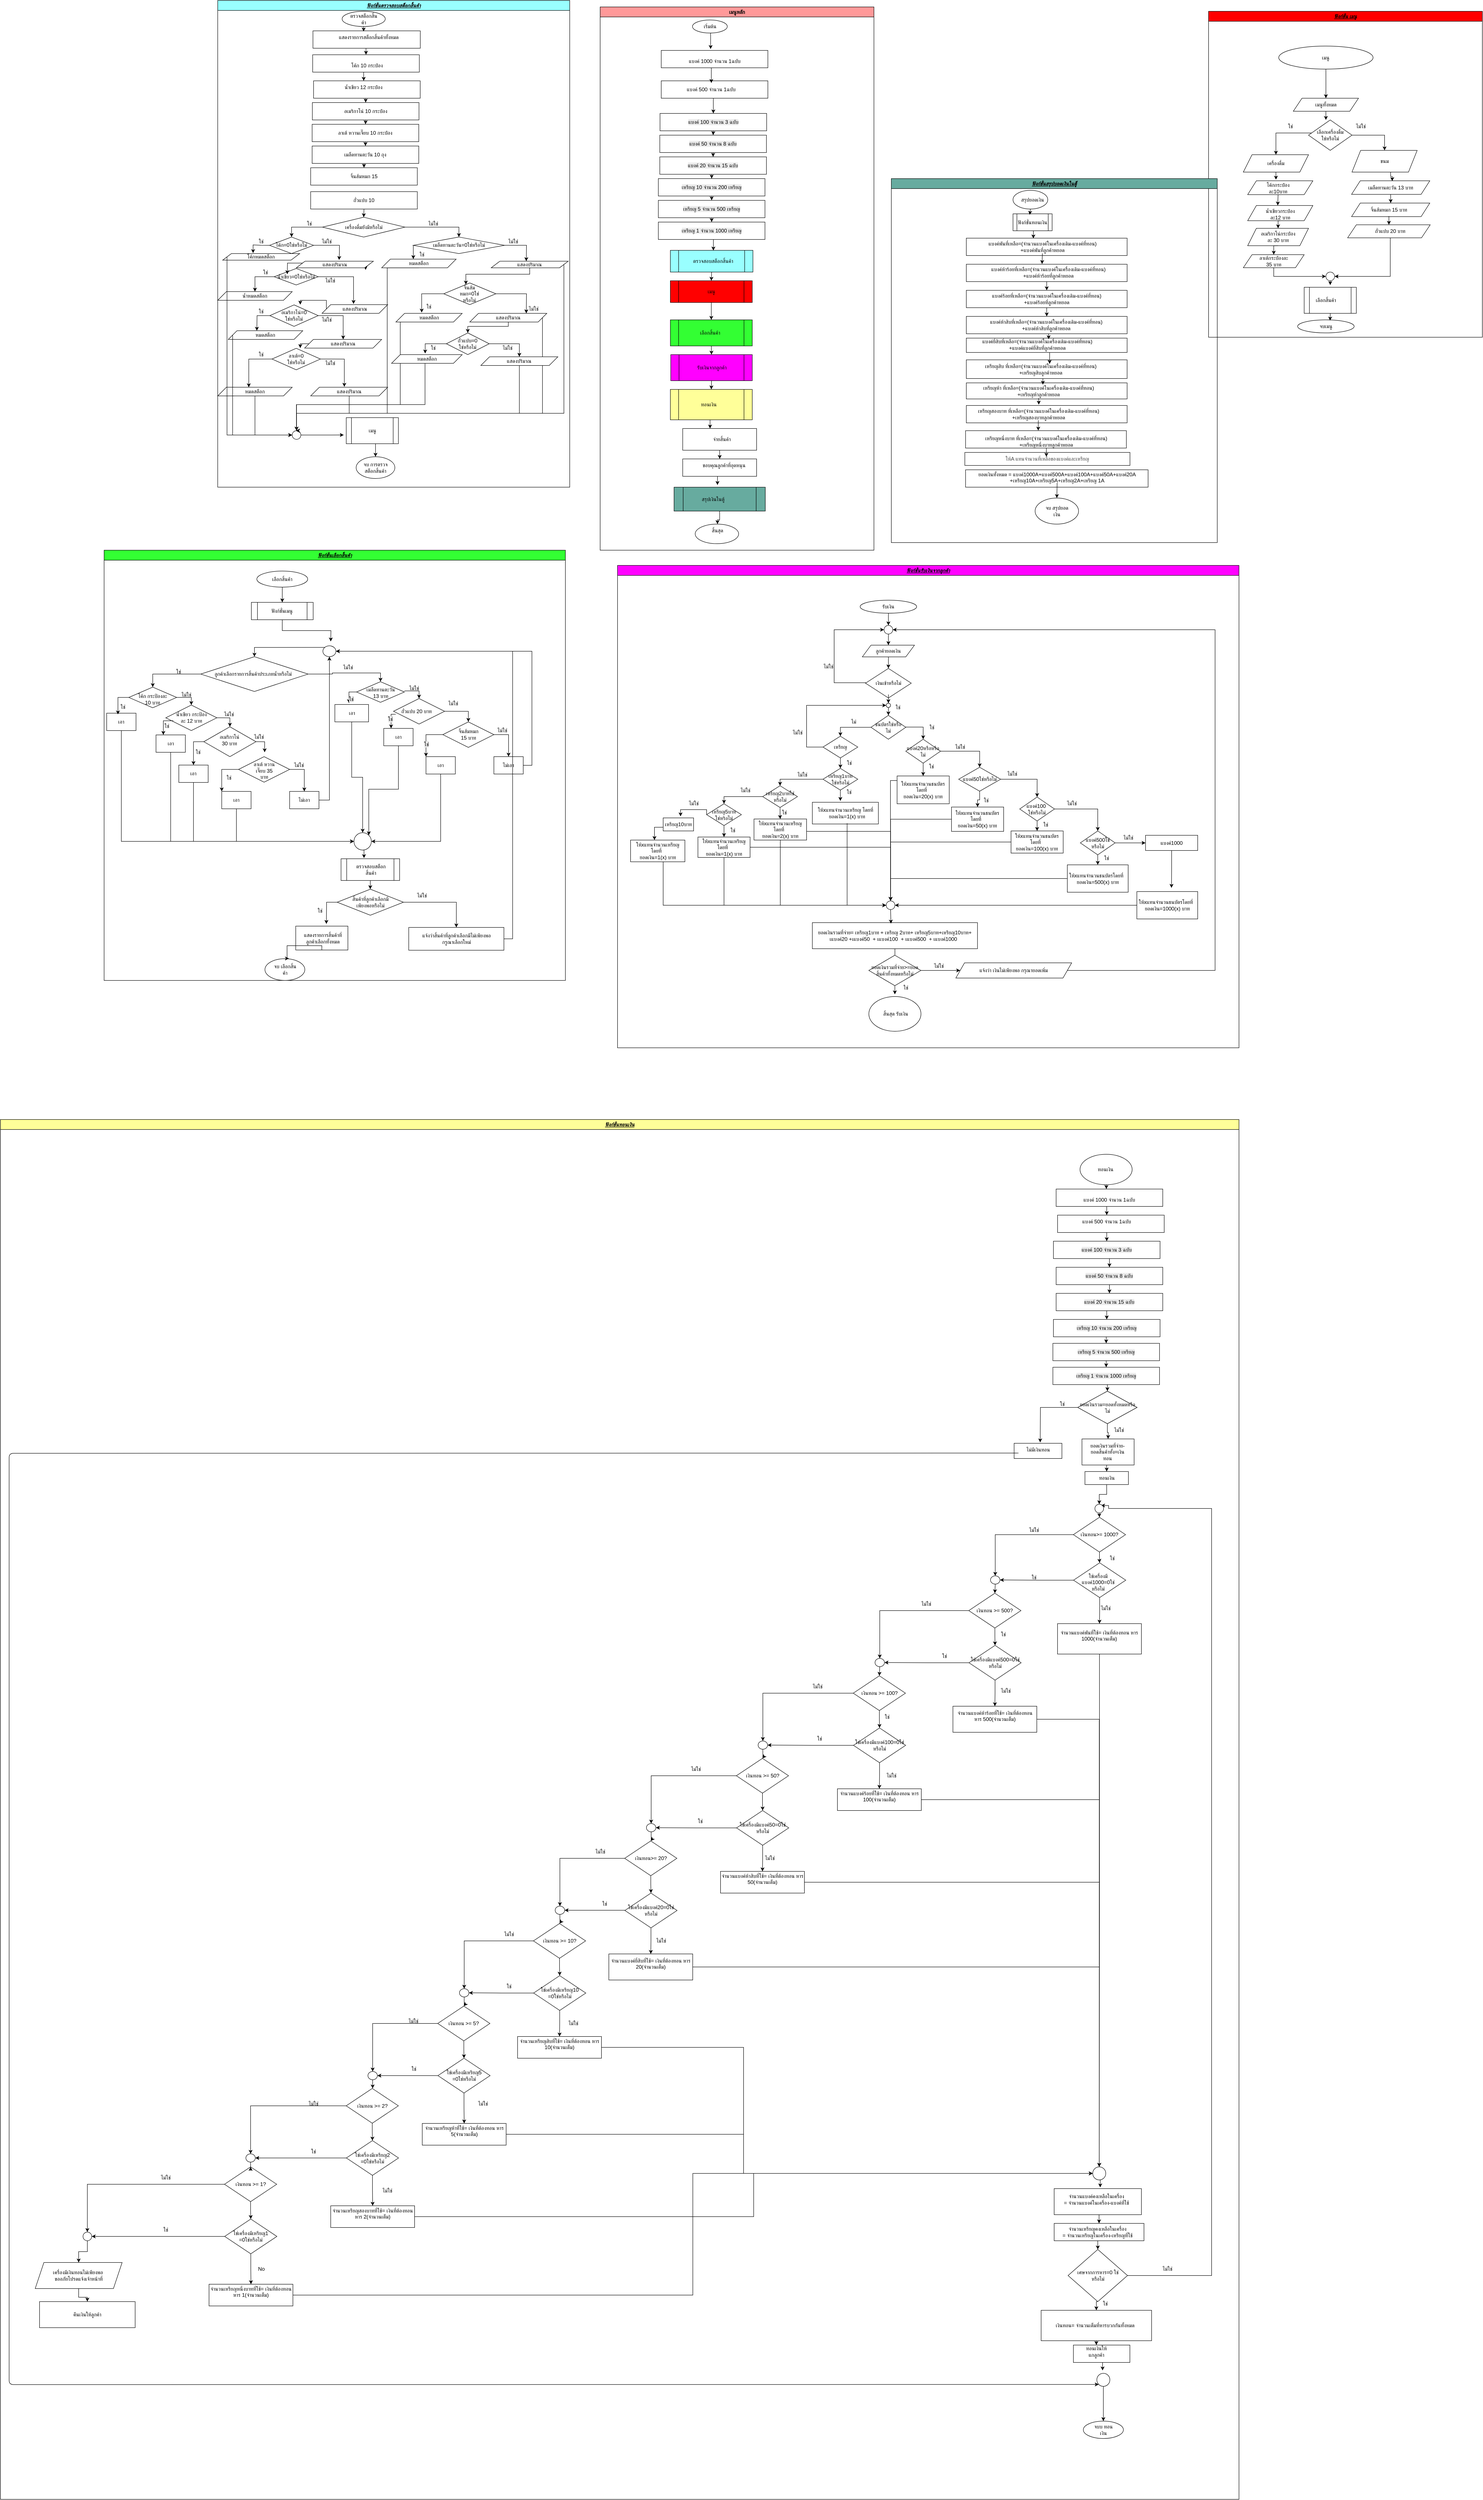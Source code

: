 <mxfile>
    <diagram name="Page-1" id="ejxPDADp4ejVtHcFeaDo">
        <mxGraphModel dx="1744" dy="503" grid="1" gridSize="10" guides="1" tooltips="1" connect="1" arrows="1" fold="1" page="1" pageScale="1" pageWidth="850" pageHeight="1100" math="0" shadow="0">
            <root>
                <mxCell id="0"/>
                <mxCell id="1" parent="0"/>
                <mxCell id="GsFyvXDxYD4I9kmi8Bx3-1" style="edgeStyle=orthogonalEdgeStyle;rounded=0;orthogonalLoop=1;jettySize=auto;html=1;exitX=0.5;exitY=1;exitDx=0;exitDy=0;entryX=0.5;entryY=0;entryDx=0;entryDy=0;" parent="1" edge="1">
                    <mxGeometry relative="1" as="geometry">
                        <mxPoint x="1640" y="1135" as="sourcePoint"/>
                        <mxPoint x="1640" y="1135" as="targetPoint"/>
                    </mxGeometry>
                </mxCell>
                <mxCell id="GsFyvXDxYD4I9kmi8Bx3-2" value="" style="rounded=0;whiteSpace=wrap;html=1;" parent="1" vertex="1">
                    <mxGeometry x="1550" y="1025" width="170" height="50" as="geometry"/>
                </mxCell>
                <mxCell id="GsFyvXDxYD4I9kmi8Bx3-3" value="จ่ายสิ้นค้า" style="text;html=1;align=center;verticalAlign=middle;whiteSpace=wrap;rounded=0;" parent="1" vertex="1">
                    <mxGeometry x="1595" y="1035" width="90" height="30" as="geometry"/>
                </mxCell>
                <mxCell id="GsFyvXDxYD4I9kmi8Bx3-4" value="" style="rounded=0;whiteSpace=wrap;html=1;" parent="1" vertex="1">
                    <mxGeometry x="1550" y="1095" width="170" height="40" as="geometry"/>
                </mxCell>
                <mxCell id="GsFyvXDxYD4I9kmi8Bx3-5" value="ขอบคุณลูกค้าที่อุดหนุน" style="text;html=1;align=center;verticalAlign=middle;whiteSpace=wrap;rounded=0;" parent="1" vertex="1">
                    <mxGeometry x="1580" y="1095" width="130" height="30" as="geometry"/>
                </mxCell>
                <mxCell id="GsFyvXDxYD4I9kmi8Bx3-6" value="" style="shape=process;whiteSpace=wrap;html=1;backgroundOutline=1;fillColor=#67AB9F;" parent="1" vertex="1">
                    <mxGeometry x="1530" y="1160" width="210" height="55" as="geometry"/>
                </mxCell>
                <mxCell id="GsFyvXDxYD4I9kmi8Bx3-7" value="สรุปเงินในตู้" style="text;html=1;align=center;verticalAlign=middle;whiteSpace=wrap;rounded=0;" parent="1" vertex="1">
                    <mxGeometry x="1590" y="1172.5" width="60" height="30" as="geometry"/>
                </mxCell>
                <mxCell id="GsFyvXDxYD4I9kmi8Bx3-8" style="edgeStyle=orthogonalEdgeStyle;rounded=0;orthogonalLoop=1;jettySize=auto;html=1;exitX=0.5;exitY=1;exitDx=0;exitDy=0;entryX=0.424;entryY=0;entryDx=0;entryDy=0;entryPerimeter=0;" parent="1" source="GsFyvXDxYD4I9kmi8Bx3-2" target="GsFyvXDxYD4I9kmi8Bx3-5" edge="1">
                    <mxGeometry relative="1" as="geometry"/>
                </mxCell>
                <mxCell id="GsFyvXDxYD4I9kmi8Bx3-9" style="edgeStyle=orthogonalEdgeStyle;rounded=0;orthogonalLoop=1;jettySize=auto;html=1;exitX=0.5;exitY=1;exitDx=0;exitDy=0;entryX=0.476;entryY=-0.091;entryDx=0;entryDy=0;entryPerimeter=0;" parent="1" source="GsFyvXDxYD4I9kmi8Bx3-4" target="GsFyvXDxYD4I9kmi8Bx3-6" edge="1">
                    <mxGeometry relative="1" as="geometry"/>
                </mxCell>
                <mxCell id="GsFyvXDxYD4I9kmi8Bx3-10" value="เมนูหลัก" style="swimlane;whiteSpace=wrap;html=1;fillColor=#FF9999;" parent="1" vertex="1">
                    <mxGeometry x="1360" y="55" width="630" height="1250" as="geometry"/>
                </mxCell>
                <mxCell id="GsFyvXDxYD4I9kmi8Bx3-11" value="" style="ellipse;whiteSpace=wrap;html=1;" parent="GsFyvXDxYD4I9kmi8Bx3-10" vertex="1">
                    <mxGeometry x="212.5" y="30" width="80" height="30" as="geometry"/>
                </mxCell>
                <mxCell id="GsFyvXDxYD4I9kmi8Bx3-12" value="เริ่มต้น" style="text;html=1;align=center;verticalAlign=middle;whiteSpace=wrap;rounded=0;" parent="GsFyvXDxYD4I9kmi8Bx3-10" vertex="1">
                    <mxGeometry x="232.5" y="38.75" width="40" height="12.5" as="geometry"/>
                </mxCell>
                <mxCell id="GsFyvXDxYD4I9kmi8Bx3-13" value="" style="rounded=0;whiteSpace=wrap;html=1;" parent="GsFyvXDxYD4I9kmi8Bx3-10" vertex="1">
                    <mxGeometry x="140.56" y="100" width="245.37" height="40" as="geometry"/>
                </mxCell>
                <mxCell id="GsFyvXDxYD4I9kmi8Bx3-14" style="edgeStyle=orthogonalEdgeStyle;rounded=0;orthogonalLoop=1;jettySize=auto;html=1;exitX=0.5;exitY=1;exitDx=0;exitDy=0;entryX=0.5;entryY=0;entryDx=0;entryDy=0;" parent="GsFyvXDxYD4I9kmi8Bx3-10" source="GsFyvXDxYD4I9kmi8Bx3-15" target="GsFyvXDxYD4I9kmi8Bx3-20" edge="1">
                    <mxGeometry relative="1" as="geometry"/>
                </mxCell>
                <mxCell id="GsFyvXDxYD4I9kmi8Bx3-15" value="" style="rounded=0;whiteSpace=wrap;html=1;" parent="GsFyvXDxYD4I9kmi8Bx3-10" vertex="1">
                    <mxGeometry x="140.56" y="170" width="245.37" height="40" as="geometry"/>
                </mxCell>
                <mxCell id="GsFyvXDxYD4I9kmi8Bx3-16" value="แบงค์ 500 จำนวน 1ฉบับ" style="text;html=1;align=center;verticalAlign=middle;whiteSpace=wrap;rounded=0;" parent="GsFyvXDxYD4I9kmi8Bx3-10" vertex="1">
                    <mxGeometry x="182.28" y="175" width="147" height="30" as="geometry"/>
                </mxCell>
                <mxCell id="GsFyvXDxYD4I9kmi8Bx3-17" style="edgeStyle=orthogonalEdgeStyle;rounded=0;orthogonalLoop=1;jettySize=auto;html=1;exitX=0.5;exitY=1;exitDx=0;exitDy=0;entryX=0.5;entryY=0;entryDx=0;entryDy=0;" parent="GsFyvXDxYD4I9kmi8Bx3-10" source="GsFyvXDxYD4I9kmi8Bx3-18" target="GsFyvXDxYD4I9kmi8Bx3-16" edge="1">
                    <mxGeometry relative="1" as="geometry"/>
                </mxCell>
                <mxCell id="GsFyvXDxYD4I9kmi8Bx3-18" value="แบงค์ 1000 จำนวน 1ฉบับ" style="text;html=1;align=center;verticalAlign=middle;whiteSpace=wrap;rounded=0;" parent="GsFyvXDxYD4I9kmi8Bx3-10" vertex="1">
                    <mxGeometry x="190.75" y="110" width="144.99" height="30" as="geometry"/>
                </mxCell>
                <mxCell id="GsFyvXDxYD4I9kmi8Bx3-19" style="edgeStyle=orthogonalEdgeStyle;rounded=0;orthogonalLoop=1;jettySize=auto;html=1;exitX=0.5;exitY=1;exitDx=0;exitDy=0;entryX=0.5;entryY=0;entryDx=0;entryDy=0;" parent="GsFyvXDxYD4I9kmi8Bx3-10" source="GsFyvXDxYD4I9kmi8Bx3-20" target="GsFyvXDxYD4I9kmi8Bx3-22" edge="1">
                    <mxGeometry relative="1" as="geometry"/>
                </mxCell>
                <mxCell id="GsFyvXDxYD4I9kmi8Bx3-20" value="&lt;br&gt;&lt;span style=&quot;color: rgb(0, 0, 0); font-family: Helvetica; font-size: 12px; font-style: normal; font-variant-ligatures: normal; font-variant-caps: normal; font-weight: 400; letter-spacing: normal; orphans: 2; text-align: center; text-indent: 0px; text-transform: none; widows: 2; word-spacing: 0px; -webkit-text-stroke-width: 0px; white-space: normal; background-color: rgb(236, 236, 236); text-decoration-thickness: initial; text-decoration-style: initial; text-decoration-color: initial; float: none; display: inline !important;&quot;&gt;แบงค์ 100 จำนวน 3 ฉบับ&lt;/span&gt;&lt;div&gt;&lt;br/&gt;&lt;/div&gt;" style="rounded=0;whiteSpace=wrap;html=1;" parent="GsFyvXDxYD4I9kmi8Bx3-10" vertex="1">
                    <mxGeometry x="137.76" y="245" width="245.37" height="40" as="geometry"/>
                </mxCell>
                <mxCell id="GsFyvXDxYD4I9kmi8Bx3-21" style="edgeStyle=orthogonalEdgeStyle;rounded=0;orthogonalLoop=1;jettySize=auto;html=1;exitX=0.5;exitY=1;exitDx=0;exitDy=0;entryX=0.5;entryY=0;entryDx=0;entryDy=0;" parent="GsFyvXDxYD4I9kmi8Bx3-10" source="GsFyvXDxYD4I9kmi8Bx3-22" target="GsFyvXDxYD4I9kmi8Bx3-24" edge="1">
                    <mxGeometry relative="1" as="geometry"/>
                </mxCell>
                <mxCell id="GsFyvXDxYD4I9kmi8Bx3-22" value="&lt;br&gt;&lt;span style=&quot;color: rgb(0, 0, 0); font-family: Helvetica; font-size: 12px; font-style: normal; font-variant-ligatures: normal; font-variant-caps: normal; font-weight: 400; letter-spacing: normal; orphans: 2; text-align: center; text-indent: 0px; text-transform: none; widows: 2; word-spacing: 0px; -webkit-text-stroke-width: 0px; white-space: normal; background-color: rgb(236, 236, 236); text-decoration-thickness: initial; text-decoration-style: initial; text-decoration-color: initial; float: none; display: inline !important;&quot;&gt;แบงค์ 50 จำนวน 8 ฉบับ&lt;/span&gt;&lt;div&gt;&lt;br&gt;&lt;/div&gt;" style="rounded=0;whiteSpace=wrap;html=1;" parent="GsFyvXDxYD4I9kmi8Bx3-10" vertex="1">
                    <mxGeometry x="137.26" y="295" width="245.37" height="40" as="geometry"/>
                </mxCell>
                <mxCell id="GsFyvXDxYD4I9kmi8Bx3-23" style="edgeStyle=orthogonalEdgeStyle;rounded=0;orthogonalLoop=1;jettySize=auto;html=1;exitX=0.5;exitY=1;exitDx=0;exitDy=0;entryX=0.5;entryY=0;entryDx=0;entryDy=0;" parent="GsFyvXDxYD4I9kmi8Bx3-10" source="GsFyvXDxYD4I9kmi8Bx3-24" target="GsFyvXDxYD4I9kmi8Bx3-26" edge="1">
                    <mxGeometry relative="1" as="geometry"/>
                </mxCell>
                <mxCell id="GsFyvXDxYD4I9kmi8Bx3-24" value="&lt;br&gt;&lt;span style=&quot;color: rgb(0, 0, 0); font-family: Helvetica; font-size: 12px; font-style: normal; font-variant-ligatures: normal; font-variant-caps: normal; font-weight: 400; letter-spacing: normal; orphans: 2; text-align: center; text-indent: 0px; text-transform: none; widows: 2; word-spacing: 0px; -webkit-text-stroke-width: 0px; white-space: normal; background-color: rgb(236, 236, 236); text-decoration-thickness: initial; text-decoration-style: initial; text-decoration-color: initial; float: none; display: inline !important;&quot;&gt;แบงค์ 20 จำนวน 15 ฉบับ&lt;/span&gt;&lt;div&gt;&lt;br&gt;&lt;/div&gt;" style="rounded=0;whiteSpace=wrap;html=1;" parent="GsFyvXDxYD4I9kmi8Bx3-10" vertex="1">
                    <mxGeometry x="137.26" y="345" width="245.37" height="40" as="geometry"/>
                </mxCell>
                <mxCell id="GsFyvXDxYD4I9kmi8Bx3-25" style="edgeStyle=orthogonalEdgeStyle;rounded=0;orthogonalLoop=1;jettySize=auto;html=1;exitX=0.5;exitY=1;exitDx=0;exitDy=0;entryX=0.5;entryY=0;entryDx=0;entryDy=0;" parent="GsFyvXDxYD4I9kmi8Bx3-10" source="GsFyvXDxYD4I9kmi8Bx3-26" target="GsFyvXDxYD4I9kmi8Bx3-28" edge="1">
                    <mxGeometry relative="1" as="geometry"/>
                </mxCell>
                <mxCell id="GsFyvXDxYD4I9kmi8Bx3-26" value="&lt;br&gt;&lt;span style=&quot;color: rgb(0, 0, 0); font-family: Helvetica; font-size: 12px; font-style: normal; font-variant-ligatures: normal; font-variant-caps: normal; font-weight: 400; letter-spacing: normal; orphans: 2; text-align: center; text-indent: 0px; text-transform: none; widows: 2; word-spacing: 0px; -webkit-text-stroke-width: 0px; white-space: normal; background-color: rgb(236, 236, 236); text-decoration-thickness: initial; text-decoration-style: initial; text-decoration-color: initial; float: none; display: inline !important;&quot;&gt;เหรียญ 10 จำนวน 200 เหรียญ&lt;/span&gt;&lt;div&gt;&lt;br&gt;&lt;/div&gt;" style="rounded=0;whiteSpace=wrap;html=1;" parent="GsFyvXDxYD4I9kmi8Bx3-10" vertex="1">
                    <mxGeometry x="133.88" y="395" width="245.37" height="40" as="geometry"/>
                </mxCell>
                <mxCell id="GsFyvXDxYD4I9kmi8Bx3-27" style="edgeStyle=orthogonalEdgeStyle;rounded=0;orthogonalLoop=1;jettySize=auto;html=1;exitX=0.5;exitY=1;exitDx=0;exitDy=0;entryX=0.5;entryY=0;entryDx=0;entryDy=0;" parent="GsFyvXDxYD4I9kmi8Bx3-10" source="GsFyvXDxYD4I9kmi8Bx3-28" target="GsFyvXDxYD4I9kmi8Bx3-29" edge="1">
                    <mxGeometry relative="1" as="geometry"/>
                </mxCell>
                <mxCell id="GsFyvXDxYD4I9kmi8Bx3-28" value="&lt;br&gt;&lt;span style=&quot;color: rgb(0, 0, 0); font-family: Helvetica; font-size: 12px; font-style: normal; font-variant-ligatures: normal; font-variant-caps: normal; font-weight: 400; letter-spacing: normal; orphans: 2; text-align: center; text-indent: 0px; text-transform: none; widows: 2; word-spacing: 0px; -webkit-text-stroke-width: 0px; white-space: normal; background-color: rgb(236, 236, 236); text-decoration-thickness: initial; text-decoration-style: initial; text-decoration-color: initial; float: none; display: inline !important;&quot;&gt;เหรียญ 5 จำนวน 500 เหรียญ&lt;/span&gt;&lt;div&gt;&lt;br&gt;&lt;/div&gt;" style="rounded=0;whiteSpace=wrap;html=1;" parent="GsFyvXDxYD4I9kmi8Bx3-10" vertex="1">
                    <mxGeometry x="133.88" y="445" width="245.37" height="40" as="geometry"/>
                </mxCell>
                <mxCell id="GsFyvXDxYD4I9kmi8Bx3-29" value="&lt;br&gt;&lt;span style=&quot;color: rgb(0, 0, 0); font-family: Helvetica; font-size: 12px; font-style: normal; font-variant-ligatures: normal; font-variant-caps: normal; font-weight: 400; letter-spacing: normal; orphans: 2; text-align: center; text-indent: 0px; text-transform: none; widows: 2; word-spacing: 0px; -webkit-text-stroke-width: 0px; white-space: normal; background-color: rgb(236, 236, 236); text-decoration-thickness: initial; text-decoration-style: initial; text-decoration-color: initial; float: none; display: inline !important;&quot;&gt;เหรียญ 1 จำนวน 1000 เหรียญ&lt;/span&gt;&lt;div&gt;&lt;br&gt;&lt;/div&gt;" style="rounded=0;whiteSpace=wrap;html=1;" parent="GsFyvXDxYD4I9kmi8Bx3-10" vertex="1">
                    <mxGeometry x="133.88" y="495" width="245.37" height="40" as="geometry"/>
                </mxCell>
                <mxCell id="GsFyvXDxYD4I9kmi8Bx3-30" style="edgeStyle=orthogonalEdgeStyle;rounded=0;orthogonalLoop=1;jettySize=auto;html=1;exitX=0.5;exitY=1;exitDx=0;exitDy=0;entryX=0.5;entryY=0;entryDx=0;entryDy=0;" parent="GsFyvXDxYD4I9kmi8Bx3-10" source="GsFyvXDxYD4I9kmi8Bx3-31" target="GsFyvXDxYD4I9kmi8Bx3-34" edge="1">
                    <mxGeometry relative="1" as="geometry"/>
                </mxCell>
                <mxCell id="GsFyvXDxYD4I9kmi8Bx3-31" value="" style="shape=process;whiteSpace=wrap;html=1;backgroundOutline=1;fillColor=#99FFFF;" parent="GsFyvXDxYD4I9kmi8Bx3-10" vertex="1">
                    <mxGeometry x="161.56" y="560" width="190" height="50" as="geometry"/>
                </mxCell>
                <mxCell id="GsFyvXDxYD4I9kmi8Bx3-32" style="edgeStyle=orthogonalEdgeStyle;rounded=0;orthogonalLoop=1;jettySize=auto;html=1;exitX=0.5;exitY=1;exitDx=0;exitDy=0;entryX=0.521;entryY=0.01;entryDx=0;entryDy=0;entryPerimeter=0;" parent="GsFyvXDxYD4I9kmi8Bx3-10" source="GsFyvXDxYD4I9kmi8Bx3-29" target="GsFyvXDxYD4I9kmi8Bx3-31" edge="1">
                    <mxGeometry relative="1" as="geometry"/>
                </mxCell>
                <mxCell id="GsFyvXDxYD4I9kmi8Bx3-33" value="ตรวจสอบสต็อกสิ้นค้า" style="text;html=1;align=center;verticalAlign=middle;whiteSpace=wrap;rounded=0;" parent="GsFyvXDxYD4I9kmi8Bx3-10" vertex="1">
                    <mxGeometry x="201.19" y="567.5" width="117.5" height="35" as="geometry"/>
                </mxCell>
                <mxCell id="GsFyvXDxYD4I9kmi8Bx3-34" value="" style="shape=process;whiteSpace=wrap;html=1;backgroundOutline=1;fillColor=#FF0000;" parent="GsFyvXDxYD4I9kmi8Bx3-10" vertex="1">
                    <mxGeometry x="161.56" y="630" width="188.44" height="50" as="geometry"/>
                </mxCell>
                <mxCell id="GsFyvXDxYD4I9kmi8Bx3-35" style="edgeStyle=orthogonalEdgeStyle;rounded=0;orthogonalLoop=1;jettySize=auto;html=1;exitX=0.5;exitY=1;exitDx=0;exitDy=0;entryX=0.5;entryY=0;entryDx=0;entryDy=0;" parent="GsFyvXDxYD4I9kmi8Bx3-10" source="GsFyvXDxYD4I9kmi8Bx3-36" target="GsFyvXDxYD4I9kmi8Bx3-39" edge="1">
                    <mxGeometry relative="1" as="geometry"/>
                </mxCell>
                <mxCell id="GsFyvXDxYD4I9kmi8Bx3-36" value="เมนู" style="text;html=1;align=center;verticalAlign=middle;whiteSpace=wrap;rounded=0;" parent="GsFyvXDxYD4I9kmi8Bx3-10" vertex="1">
                    <mxGeometry x="215.78" y="630" width="80" height="50" as="geometry"/>
                </mxCell>
                <mxCell id="GsFyvXDxYD4I9kmi8Bx3-37" style="edgeStyle=orthogonalEdgeStyle;rounded=0;orthogonalLoop=1;jettySize=auto;html=1;exitX=0.5;exitY=1;exitDx=0;exitDy=0;entryX=0.463;entryY=-0.08;entryDx=0;entryDy=0;entryPerimeter=0;" parent="GsFyvXDxYD4I9kmi8Bx3-10" source="GsFyvXDxYD4I9kmi8Bx3-11" target="GsFyvXDxYD4I9kmi8Bx3-13" edge="1">
                    <mxGeometry relative="1" as="geometry"/>
                </mxCell>
                <mxCell id="GsFyvXDxYD4I9kmi8Bx3-38" style="edgeStyle=orthogonalEdgeStyle;rounded=0;orthogonalLoop=1;jettySize=auto;html=1;exitX=0.5;exitY=1;exitDx=0;exitDy=0;entryX=0.5;entryY=0;entryDx=0;entryDy=0;" parent="GsFyvXDxYD4I9kmi8Bx3-10" source="GsFyvXDxYD4I9kmi8Bx3-39" target="GsFyvXDxYD4I9kmi8Bx3-42" edge="1">
                    <mxGeometry relative="1" as="geometry"/>
                </mxCell>
                <mxCell id="GsFyvXDxYD4I9kmi8Bx3-39" value="" style="shape=process;whiteSpace=wrap;html=1;backgroundOutline=1;fillColor=#33FF33;" parent="GsFyvXDxYD4I9kmi8Bx3-10" vertex="1">
                    <mxGeometry x="161.56" y="720" width="188.44" height="60" as="geometry"/>
                </mxCell>
                <mxCell id="GsFyvXDxYD4I9kmi8Bx3-40" value="เลือกสิ้นค้า" style="text;html=1;align=center;verticalAlign=middle;whiteSpace=wrap;rounded=0;" parent="GsFyvXDxYD4I9kmi8Bx3-10" vertex="1">
                    <mxGeometry x="222.5" y="735" width="60" height="30" as="geometry"/>
                </mxCell>
                <mxCell id="GsFyvXDxYD4I9kmi8Bx3-41" style="edgeStyle=orthogonalEdgeStyle;rounded=0;orthogonalLoop=1;jettySize=auto;html=1;exitX=0.5;exitY=1;exitDx=0;exitDy=0;entryX=0.5;entryY=0;entryDx=0;entryDy=0;" parent="GsFyvXDxYD4I9kmi8Bx3-10" source="GsFyvXDxYD4I9kmi8Bx3-42" target="GsFyvXDxYD4I9kmi8Bx3-44" edge="1">
                    <mxGeometry relative="1" as="geometry"/>
                </mxCell>
                <mxCell id="GsFyvXDxYD4I9kmi8Bx3-42" value="" style="shape=process;whiteSpace=wrap;html=1;backgroundOutline=1;fillColor=#FF00FF;" parent="GsFyvXDxYD4I9kmi8Bx3-10" vertex="1">
                    <mxGeometry x="162.5" y="800" width="187.5" height="60" as="geometry"/>
                </mxCell>
                <mxCell id="GsFyvXDxYD4I9kmi8Bx3-43" style="edgeStyle=orthogonalEdgeStyle;rounded=0;orthogonalLoop=1;jettySize=auto;html=1;exitX=0.5;exitY=1;exitDx=0;exitDy=0;entryX=0.5;entryY=0;entryDx=0;entryDy=0;" parent="GsFyvXDxYD4I9kmi8Bx3-10" source="GsFyvXDxYD4I9kmi8Bx3-44" edge="1">
                    <mxGeometry relative="1" as="geometry">
                        <mxPoint x="252.875" y="970" as="targetPoint"/>
                    </mxGeometry>
                </mxCell>
                <mxCell id="GsFyvXDxYD4I9kmi8Bx3-44" value="" style="shape=process;whiteSpace=wrap;html=1;backgroundOutline=1;fillColor=#FFFF99;" parent="GsFyvXDxYD4I9kmi8Bx3-10" vertex="1">
                    <mxGeometry x="161.56" y="880" width="188.44" height="70" as="geometry"/>
                </mxCell>
                <mxCell id="GsFyvXDxYD4I9kmi8Bx3-45" value="รับเงินจากลูกค้า" style="text;html=1;align=center;verticalAlign=middle;whiteSpace=wrap;rounded=0;" parent="GsFyvXDxYD4I9kmi8Bx3-10" vertex="1">
                    <mxGeometry x="212.5" y="815" width="87.5" height="30" as="geometry"/>
                </mxCell>
                <mxCell id="GsFyvXDxYD4I9kmi8Bx3-46" value="ทอนเงิน" style="text;html=1;align=center;verticalAlign=middle;whiteSpace=wrap;rounded=0;" parent="GsFyvXDxYD4I9kmi8Bx3-10" vertex="1">
                    <mxGeometry x="220" y="900" width="60" height="30" as="geometry"/>
                </mxCell>
                <mxCell id="GsFyvXDxYD4I9kmi8Bx3-47" value="" style="ellipse;whiteSpace=wrap;html=1;" parent="GsFyvXDxYD4I9kmi8Bx3-10" vertex="1">
                    <mxGeometry x="218.69" y="1190" width="100" height="45" as="geometry"/>
                </mxCell>
                <mxCell id="GsFyvXDxYD4I9kmi8Bx3-48" value="สิ้นสุด" style="text;html=1;align=center;verticalAlign=middle;whiteSpace=wrap;rounded=0;" parent="GsFyvXDxYD4I9kmi8Bx3-10" vertex="1">
                    <mxGeometry x="240.001" y="1190" width="60" height="30" as="geometry"/>
                </mxCell>
                <mxCell id="GsFyvXDxYD4I9kmi8Bx3-49" style="edgeStyle=orthogonalEdgeStyle;rounded=0;orthogonalLoop=1;jettySize=auto;html=1;exitX=0.5;exitY=1;exitDx=0;exitDy=0;" parent="1" source="GsFyvXDxYD4I9kmi8Bx3-6" target="GsFyvXDxYD4I9kmi8Bx3-48" edge="1">
                    <mxGeometry relative="1" as="geometry">
                        <mxPoint x="1635.091" y="1245" as="targetPoint"/>
                    </mxGeometry>
                </mxCell>
                <mxCell id="GsFyvXDxYD4I9kmi8Bx3-50" style="edgeStyle=orthogonalEdgeStyle;rounded=0;orthogonalLoop=1;jettySize=auto;html=1;exitX=0;exitY=0.5;exitDx=0;exitDy=0;entryX=0.5;entryY=0;entryDx=0;entryDy=0;" parent="1" source="GsFyvXDxYD4I9kmi8Bx3-51" target="GsFyvXDxYD4I9kmi8Bx3-52" edge="1">
                    <mxGeometry relative="1" as="geometry"/>
                </mxCell>
                <mxCell id="GsFyvXDxYD4I9kmi8Bx3-51" value="น้ำเขียว=0ใช่หรือไม่" style="rhombus;whiteSpace=wrap;html=1;" parent="1" vertex="1">
                    <mxGeometry x="610" y="656.82" width="101.28" height="37.93" as="geometry"/>
                </mxCell>
                <mxCell id="GsFyvXDxYD4I9kmi8Bx3-52" value="&lt;span style=&quot;font-family: Sarabun;&quot;&gt;น้ำหมดสต็อก&lt;/span&gt;" style="shape=parallelogram;perimeter=parallelogramPerimeter;whiteSpace=wrap;html=1;fixedSize=1;" parent="1" vertex="1">
                    <mxGeometry x="480" y="710" width="171.38" height="20" as="geometry"/>
                </mxCell>
                <mxCell id="GsFyvXDxYD4I9kmi8Bx3-53" style="edgeStyle=orthogonalEdgeStyle;rounded=0;orthogonalLoop=1;jettySize=auto;html=1;exitX=0.5;exitY=1;exitDx=0;exitDy=0;" parent="1" source="GsFyvXDxYD4I9kmi8Bx3-52" target="GsFyvXDxYD4I9kmi8Bx3-52" edge="1">
                    <mxGeometry relative="1" as="geometry"/>
                </mxCell>
                <mxCell id="GsFyvXDxYD4I9kmi8Bx3-54" value="ใช่" style="text;html=1;align=center;verticalAlign=middle;whiteSpace=wrap;rounded=0;" parent="1" vertex="1">
                    <mxGeometry x="560" y="650.81" width="60" height="30" as="geometry"/>
                </mxCell>
                <mxCell id="GsFyvXDxYD4I9kmi8Bx3-55" style="edgeStyle=orthogonalEdgeStyle;rounded=0;orthogonalLoop=1;jettySize=auto;html=1;exitX=0;exitY=0.5;exitDx=0;exitDy=0;" parent="1" source="GsFyvXDxYD4I9kmi8Bx3-56" edge="1">
                    <mxGeometry relative="1" as="geometry">
                        <mxPoint x="570" y="800" as="targetPoint"/>
                    </mxGeometry>
                </mxCell>
                <mxCell id="GsFyvXDxYD4I9kmi8Bx3-56" value="อเมริกาโน่=0&lt;div&gt;ใช่หรือไม่&lt;/div&gt;" style="rhombus;whiteSpace=wrap;html=1;" parent="1" vertex="1">
                    <mxGeometry x="600" y="740.5" width="111.28" height="49.5" as="geometry"/>
                </mxCell>
                <mxCell id="GsFyvXDxYD4I9kmi8Bx3-57" value="&lt;span style=&quot;font-family: Sarabun;&quot;&gt;หมดสต็อก&lt;/span&gt;" style="shape=parallelogram;perimeter=parallelogramPerimeter;whiteSpace=wrap;html=1;fixedSize=1;" parent="1" vertex="1">
                    <mxGeometry x="504.31" y="800" width="171.38" height="20" as="geometry"/>
                </mxCell>
                <mxCell id="GsFyvXDxYD4I9kmi8Bx3-58" value="ลาเต้=0&lt;div&gt;ใช่หรือไม่&lt;/div&gt;" style="rhombus;whiteSpace=wrap;html=1;" parent="1" vertex="1">
                    <mxGeometry x="605" y="840.41" width="111.28" height="49.5" as="geometry"/>
                </mxCell>
                <mxCell id="GsFyvXDxYD4I9kmi8Bx3-59" value="ใช่" style="text;html=1;align=center;verticalAlign=middle;whiteSpace=wrap;rounded=0;" parent="1" vertex="1">
                    <mxGeometry x="550" y="740.5" width="60" height="30" as="geometry"/>
                </mxCell>
                <mxCell id="GsFyvXDxYD4I9kmi8Bx3-60" value="ใช่" style="text;html=1;align=center;verticalAlign=middle;whiteSpace=wrap;rounded=0;" parent="1" vertex="1">
                    <mxGeometry x="550" y="840.41" width="60" height="30" as="geometry"/>
                </mxCell>
                <mxCell id="GsFyvXDxYD4I9kmi8Bx3-61" value="&lt;u&gt;&lt;i&gt;ฟังก์ชั่นตรวจสอบสต็อกสิ้นค้า&lt;/i&gt;&lt;/u&gt;" style="swimlane;whiteSpace=wrap;html=1;fillColor=#99FFFF;" parent="1" vertex="1">
                    <mxGeometry x="480" y="40" width="810" height="1120" as="geometry"/>
                </mxCell>
                <mxCell id="GsFyvXDxYD4I9kmi8Bx3-62" value="" style="ellipse;whiteSpace=wrap;html=1;" parent="GsFyvXDxYD4I9kmi8Bx3-61" vertex="1">
                    <mxGeometry x="286.26" y="25" width="99.26" height="35" as="geometry"/>
                </mxCell>
                <mxCell id="GsFyvXDxYD4I9kmi8Bx3-63" value="ตรวจสต็อกสิ้นค้า" style="text;html=1;align=center;verticalAlign=middle;whiteSpace=wrap;rounded=0;" parent="GsFyvXDxYD4I9kmi8Bx3-61" vertex="1">
                    <mxGeometry x="300.89" y="27.5" width="70" height="30" as="geometry"/>
                </mxCell>
                <mxCell id="GsFyvXDxYD4I9kmi8Bx3-64" style="edgeStyle=orthogonalEdgeStyle;rounded=0;orthogonalLoop=1;jettySize=auto;html=1;exitX=0.5;exitY=1;exitDx=0;exitDy=0;entryX=0.5;entryY=0;entryDx=0;entryDy=0;" parent="GsFyvXDxYD4I9kmi8Bx3-61" source="GsFyvXDxYD4I9kmi8Bx3-65" target="GsFyvXDxYD4I9kmi8Bx3-67" edge="1">
                    <mxGeometry relative="1" as="geometry"/>
                </mxCell>
                <mxCell id="GsFyvXDxYD4I9kmi8Bx3-65" value="" style="rounded=0;whiteSpace=wrap;html=1;" parent="GsFyvXDxYD4I9kmi8Bx3-61" vertex="1">
                    <mxGeometry x="219.13" y="70" width="247" height="40" as="geometry"/>
                </mxCell>
                <mxCell id="GsFyvXDxYD4I9kmi8Bx3-66" style="edgeStyle=orthogonalEdgeStyle;rounded=0;orthogonalLoop=1;jettySize=auto;html=1;exitX=0.5;exitY=1;exitDx=0;exitDy=0;entryX=0.5;entryY=0;entryDx=0;entryDy=0;" parent="GsFyvXDxYD4I9kmi8Bx3-61" source="GsFyvXDxYD4I9kmi8Bx3-67" target="GsFyvXDxYD4I9kmi8Bx3-70" edge="1">
                    <mxGeometry relative="1" as="geometry"/>
                </mxCell>
                <mxCell id="GsFyvXDxYD4I9kmi8Bx3-67" value="" style="rounded=0;whiteSpace=wrap;html=1;" parent="GsFyvXDxYD4I9kmi8Bx3-61" vertex="1">
                    <mxGeometry x="218.51" y="125" width="245.37" height="40" as="geometry"/>
                </mxCell>
                <mxCell id="GsFyvXDxYD4I9kmi8Bx3-68" style="edgeStyle=orthogonalEdgeStyle;rounded=0;orthogonalLoop=1;jettySize=auto;html=1;exitX=0.5;exitY=1;exitDx=0;exitDy=0;entryX=0.5;entryY=0;entryDx=0;entryDy=0;" parent="GsFyvXDxYD4I9kmi8Bx3-61" source="GsFyvXDxYD4I9kmi8Bx3-69" target="GsFyvXDxYD4I9kmi8Bx3-73" edge="1">
                    <mxGeometry relative="1" as="geometry"/>
                </mxCell>
                <mxCell id="GsFyvXDxYD4I9kmi8Bx3-69" value="" style="rounded=0;whiteSpace=wrap;html=1;" parent="GsFyvXDxYD4I9kmi8Bx3-61" vertex="1">
                    <mxGeometry x="220.56" y="185" width="245.37" height="40" as="geometry"/>
                </mxCell>
                <mxCell id="GsFyvXDxYD4I9kmi8Bx3-70" value="น้ำเขียว 12 กระป๋อง" style="text;html=1;align=center;verticalAlign=middle;whiteSpace=wrap;rounded=0;" parent="GsFyvXDxYD4I9kmi8Bx3-61" vertex="1">
                    <mxGeometry x="262.39" y="185" width="147" height="30" as="geometry"/>
                </mxCell>
                <mxCell id="GsFyvXDxYD4I9kmi8Bx3-71" value="โค้ก 10 กระป๋อง" style="text;html=1;align=center;verticalAlign=middle;whiteSpace=wrap;rounded=0;" parent="GsFyvXDxYD4I9kmi8Bx3-61" vertex="1">
                    <mxGeometry x="270.75" y="135" width="144.99" height="30" as="geometry"/>
                </mxCell>
                <mxCell id="GsFyvXDxYD4I9kmi8Bx3-72" style="edgeStyle=orthogonalEdgeStyle;rounded=0;orthogonalLoop=1;jettySize=auto;html=1;exitX=0.5;exitY=1;exitDx=0;exitDy=0;entryX=0.5;entryY=0;entryDx=0;entryDy=0;" parent="GsFyvXDxYD4I9kmi8Bx3-61" source="GsFyvXDxYD4I9kmi8Bx3-73" target="GsFyvXDxYD4I9kmi8Bx3-75" edge="1">
                    <mxGeometry relative="1" as="geometry"/>
                </mxCell>
                <mxCell id="GsFyvXDxYD4I9kmi8Bx3-73" value="&lt;div&gt;อเมริกาโน่ 10 กระป๋อง&lt;/div&gt;" style="rounded=0;whiteSpace=wrap;html=1;" parent="GsFyvXDxYD4I9kmi8Bx3-61" vertex="1">
                    <mxGeometry x="217.76" y="235" width="245.37" height="40" as="geometry"/>
                </mxCell>
                <mxCell id="GsFyvXDxYD4I9kmi8Bx3-74" style="edgeStyle=orthogonalEdgeStyle;rounded=0;orthogonalLoop=1;jettySize=auto;html=1;exitX=0.5;exitY=1;exitDx=0;exitDy=0;entryX=0.5;entryY=0;entryDx=0;entryDy=0;" parent="GsFyvXDxYD4I9kmi8Bx3-61" source="GsFyvXDxYD4I9kmi8Bx3-75" target="GsFyvXDxYD4I9kmi8Bx3-77" edge="1">
                    <mxGeometry relative="1" as="geometry"/>
                </mxCell>
                <mxCell id="GsFyvXDxYD4I9kmi8Bx3-75" value="&lt;div&gt;ลาเต้ หวานเจี๊ยบ 10 กระป๋อง&lt;/div&gt;" style="rounded=0;whiteSpace=wrap;html=1;" parent="GsFyvXDxYD4I9kmi8Bx3-61" vertex="1">
                    <mxGeometry x="217.26" y="285" width="245.37" height="40" as="geometry"/>
                </mxCell>
                <mxCell id="GsFyvXDxYD4I9kmi8Bx3-76" style="edgeStyle=orthogonalEdgeStyle;rounded=0;orthogonalLoop=1;jettySize=auto;html=1;exitX=0.5;exitY=1;exitDx=0;exitDy=0;entryX=0.5;entryY=0;entryDx=0;entryDy=0;" parent="GsFyvXDxYD4I9kmi8Bx3-61" source="GsFyvXDxYD4I9kmi8Bx3-77" target="GsFyvXDxYD4I9kmi8Bx3-78" edge="1">
                    <mxGeometry relative="1" as="geometry"/>
                </mxCell>
                <mxCell id="GsFyvXDxYD4I9kmi8Bx3-77" value="&lt;div&gt;เมล็ดทานตะวัน 10 ถุง&lt;/div&gt;" style="rounded=0;whiteSpace=wrap;html=1;" parent="GsFyvXDxYD4I9kmi8Bx3-61" vertex="1">
                    <mxGeometry x="217.26" y="335" width="245.37" height="40" as="geometry"/>
                </mxCell>
                <mxCell id="GsFyvXDxYD4I9kmi8Bx3-78" value="&lt;div&gt;จิ้นส้มหมก 15&lt;/div&gt;" style="rounded=0;whiteSpace=wrap;html=1;" parent="GsFyvXDxYD4I9kmi8Bx3-61" vertex="1">
                    <mxGeometry x="213.88" y="385" width="245.37" height="40" as="geometry"/>
                </mxCell>
                <mxCell id="GsFyvXDxYD4I9kmi8Bx3-79" value="แสดงรายการสต็อกสิ้นค้าทั้งหมด" style="text;html=1;align=center;verticalAlign=middle;whiteSpace=wrap;rounded=0;" parent="GsFyvXDxYD4I9kmi8Bx3-61" vertex="1">
                    <mxGeometry x="229.13" y="70" width="237" height="30" as="geometry"/>
                </mxCell>
                <mxCell id="GsFyvXDxYD4I9kmi8Bx3-81" style="edgeStyle=orthogonalEdgeStyle;rounded=0;orthogonalLoop=1;jettySize=auto;html=1;exitX=0;exitY=0.5;exitDx=0;exitDy=0;entryX=0.5;entryY=0;entryDx=0;entryDy=0;" parent="GsFyvXDxYD4I9kmi8Bx3-61" source="GsFyvXDxYD4I9kmi8Bx3-83" target="GsFyvXDxYD4I9kmi8Bx3-84" edge="1">
                    <mxGeometry relative="1" as="geometry"/>
                </mxCell>
                <mxCell id="GsFyvXDxYD4I9kmi8Bx3-82" style="edgeStyle=orthogonalEdgeStyle;rounded=0;orthogonalLoop=1;jettySize=auto;html=1;entryX=0.5;entryY=0;entryDx=0;entryDy=0;" parent="GsFyvXDxYD4I9kmi8Bx3-61" source="GsFyvXDxYD4I9kmi8Bx3-83" target="GsFyvXDxYD4I9kmi8Bx3-86" edge="1">
                    <mxGeometry relative="1" as="geometry"/>
                </mxCell>
                <mxCell id="GsFyvXDxYD4I9kmi8Bx3-83" value="เครื่องดื่มยังมีหรือไม่" style="rhombus;whiteSpace=wrap;html=1;" parent="GsFyvXDxYD4I9kmi8Bx3-61" vertex="1">
                    <mxGeometry x="240.94" y="498.82" width="189.908" height="45.62" as="geometry"/>
                </mxCell>
                <mxCell id="GsFyvXDxYD4I9kmi8Bx3-84" value="โค้ก=0ใช่หรือไม่" style="rhombus;whiteSpace=wrap;html=1;" parent="GsFyvXDxYD4I9kmi8Bx3-61" vertex="1">
                    <mxGeometry x="119.28" y="544.44" width="101.284" height="38.017" as="geometry"/>
                </mxCell>
                <mxCell id="GsFyvXDxYD4I9kmi8Bx3-85" style="edgeStyle=orthogonalEdgeStyle;rounded=0;orthogonalLoop=1;jettySize=auto;html=1;" parent="GsFyvXDxYD4I9kmi8Bx3-61" source="GsFyvXDxYD4I9kmi8Bx3-86" edge="1">
                    <mxGeometry relative="1" as="geometry">
                        <mxPoint x="710" y="600" as="targetPoint"/>
                    </mxGeometry>
                </mxCell>
                <mxCell id="GsFyvXDxYD4I9kmi8Bx3-86" value="เมล็ดทานตะวัน=0ใช่หรือไม่" style="rhombus;whiteSpace=wrap;html=1;" parent="GsFyvXDxYD4I9kmi8Bx3-61" vertex="1">
                    <mxGeometry x="450" y="544.44" width="210" height="38.02" as="geometry"/>
                </mxCell>
                <mxCell id="GsFyvXDxYD4I9kmi8Bx3-87" style="edgeStyle=orthogonalEdgeStyle;rounded=0;orthogonalLoop=1;jettySize=auto;html=1;exitX=0.5;exitY=1;exitDx=0;exitDy=0;entryX=0.5;entryY=0;entryDx=0;entryDy=0;" parent="GsFyvXDxYD4I9kmi8Bx3-61" source="GsFyvXDxYD4I9kmi8Bx3-88" target="GsFyvXDxYD4I9kmi8Bx3-83" edge="1">
                    <mxGeometry relative="1" as="geometry"/>
                </mxCell>
                <mxCell id="GsFyvXDxYD4I9kmi8Bx3-88" value="ถั่วแปบ 10" style="rounded=0;whiteSpace=wrap;html=1;" parent="GsFyvXDxYD4I9kmi8Bx3-61" vertex="1">
                    <mxGeometry x="213.88" y="440" width="245.37" height="40" as="geometry"/>
                </mxCell>
                <mxCell id="GsFyvXDxYD4I9kmi8Bx3-89" value="ใช่" style="text;html=1;align=center;verticalAlign=middle;whiteSpace=wrap;rounded=0;" parent="GsFyvXDxYD4I9kmi8Bx3-61" vertex="1">
                    <mxGeometry x="180.94" y="498.82" width="60" height="30" as="geometry"/>
                </mxCell>
                <mxCell id="GsFyvXDxYD4I9kmi8Bx3-90" value="ไม่ใช่" style="text;html=1;align=center;verticalAlign=middle;whiteSpace=wrap;rounded=0;" parent="GsFyvXDxYD4I9kmi8Bx3-61" vertex="1">
                    <mxGeometry x="466.13" y="498.82" width="60" height="30" as="geometry"/>
                </mxCell>
                <mxCell id="GsFyvXDxYD4I9kmi8Bx3-91" style="edgeStyle=orthogonalEdgeStyle;rounded=0;orthogonalLoop=1;jettySize=auto;html=1;exitX=1;exitY=1;exitDx=0;exitDy=0;" parent="GsFyvXDxYD4I9kmi8Bx3-61" source="GsFyvXDxYD4I9kmi8Bx3-93" edge="1">
                    <mxGeometry relative="1" as="geometry">
                        <mxPoint x="340.455" y="620" as="targetPoint"/>
                    </mxGeometry>
                </mxCell>
                <mxCell id="GsFyvXDxYD4I9kmi8Bx3-92" style="edgeStyle=orthogonalEdgeStyle;rounded=0;orthogonalLoop=1;jettySize=auto;html=1;exitX=0;exitY=0.25;exitDx=0;exitDy=0;" parent="GsFyvXDxYD4I9kmi8Bx3-61" source="GsFyvXDxYD4I9kmi8Bx3-93" edge="1">
                    <mxGeometry relative="1" as="geometry">
                        <mxPoint x="160" y="630" as="targetPoint"/>
                    </mxGeometry>
                </mxCell>
                <mxCell id="GsFyvXDxYD4I9kmi8Bx3-93" value="แสดงปริมาณ" style="shape=parallelogram;perimeter=parallelogramPerimeter;whiteSpace=wrap;html=1;fixedSize=1;fontFamily=Sarabun;fontSource=https%3A%2F%2Ffonts.googleapis.com%2Fcss%3Ffamily%3DSarabun;" parent="GsFyvXDxYD4I9kmi8Bx3-61" vertex="1">
                    <mxGeometry x="180.94" y="600" width="177.248" height="15.207" as="geometry"/>
                </mxCell>
                <mxCell id="GsFyvXDxYD4I9kmi8Bx3-94" value="ไม่ใช่" style="text;html=1;align=center;verticalAlign=middle;whiteSpace=wrap;rounded=0;" parent="GsFyvXDxYD4I9kmi8Bx3-61" vertex="1">
                    <mxGeometry x="220.56" y="540" width="60" height="30" as="geometry"/>
                </mxCell>
                <mxCell id="GsFyvXDxYD4I9kmi8Bx3-95" style="edgeStyle=orthogonalEdgeStyle;rounded=0;orthogonalLoop=1;jettySize=auto;html=1;entryX=0.555;entryY=-0.181;entryDx=0;entryDy=0;entryPerimeter=0;" parent="GsFyvXDxYD4I9kmi8Bx3-61" source="GsFyvXDxYD4I9kmi8Bx3-84" target="GsFyvXDxYD4I9kmi8Bx3-93" edge="1">
                    <mxGeometry relative="1" as="geometry">
                        <Array as="points">
                            <mxPoint x="280" y="563"/>
                            <mxPoint x="280" y="580"/>
                            <mxPoint x="279" y="580"/>
                        </Array>
                    </mxGeometry>
                </mxCell>
                <mxCell id="GsFyvXDxYD4I9kmi8Bx3-96" style="edgeStyle=orthogonalEdgeStyle;rounded=0;orthogonalLoop=1;jettySize=auto;html=1;exitX=0;exitY=0.5;exitDx=0;exitDy=0;" parent="GsFyvXDxYD4I9kmi8Bx3-61" source="GsFyvXDxYD4I9kmi8Bx3-97" edge="1">
                    <mxGeometry relative="1" as="geometry">
                        <mxPoint x="190" y="700" as="targetPoint"/>
                        <Array as="points">
                            <mxPoint x="250" y="690"/>
                            <mxPoint x="190" y="690"/>
                        </Array>
                    </mxGeometry>
                </mxCell>
                <mxCell id="GsFyvXDxYD4I9kmi8Bx3-97" value="แสดงปริมาณ" style="shape=parallelogram;perimeter=parallelogramPerimeter;whiteSpace=wrap;html=1;fixedSize=1;fontFamily=Sarabun;fontSource=https%3A%2F%2Ffonts.googleapis.com%2Fcss%3Ffamily%3DSarabun;" parent="GsFyvXDxYD4I9kmi8Bx3-61" vertex="1">
                    <mxGeometry x="240" y="700" width="151.13" height="20" as="geometry"/>
                </mxCell>
                <mxCell id="GsFyvXDxYD4I9kmi8Bx3-98" value="ไม่ใช่" style="text;html=1;align=center;verticalAlign=middle;whiteSpace=wrap;rounded=0;" parent="GsFyvXDxYD4I9kmi8Bx3-61" vertex="1">
                    <mxGeometry x="229.13" y="630" width="60" height="30" as="geometry"/>
                </mxCell>
                <mxCell id="GsFyvXDxYD4I9kmi8Bx3-99" style="edgeStyle=orthogonalEdgeStyle;rounded=0;orthogonalLoop=1;jettySize=auto;html=1;exitX=0;exitY=0.5;exitDx=0;exitDy=0;" parent="GsFyvXDxYD4I9kmi8Bx3-61" source="GsFyvXDxYD4I9kmi8Bx3-100" edge="1">
                    <mxGeometry relative="1" as="geometry">
                        <mxPoint x="190" y="800" as="targetPoint"/>
                    </mxGeometry>
                </mxCell>
                <mxCell id="GsFyvXDxYD4I9kmi8Bx3-100" value="แสดงปริมาณ" style="shape=parallelogram;perimeter=parallelogramPerimeter;whiteSpace=wrap;html=1;fixedSize=1;fontFamily=Sarabun;fontSource=https%3A%2F%2Ffonts.googleapis.com%2Fcss%3Ffamily%3DSarabun;" parent="GsFyvXDxYD4I9kmi8Bx3-61" vertex="1">
                    <mxGeometry x="200" y="780" width="177.25" height="20" as="geometry"/>
                </mxCell>
                <mxCell id="GsFyvXDxYD4I9kmi8Bx3-101" style="edgeStyle=orthogonalEdgeStyle;rounded=0;orthogonalLoop=1;jettySize=auto;html=1;exitX=0.5;exitY=1;exitDx=0;exitDy=0;entryX=0;entryY=0.5;entryDx=0;entryDy=0;" parent="GsFyvXDxYD4I9kmi8Bx3-61" source="GsFyvXDxYD4I9kmi8Bx3-102" target="GsFyvXDxYD4I9kmi8Bx3-108" edge="1">
                    <mxGeometry relative="1" as="geometry"/>
                </mxCell>
                <mxCell id="GsFyvXDxYD4I9kmi8Bx3-102" value="&lt;span style=&quot;font-family: Sarabun;&quot;&gt;หมดสต็อก&lt;/span&gt;" style="shape=parallelogram;perimeter=parallelogramPerimeter;whiteSpace=wrap;html=1;fixedSize=1;" parent="GsFyvXDxYD4I9kmi8Bx3-61" vertex="1">
                    <mxGeometry y="890" width="171.38" height="20" as="geometry"/>
                </mxCell>
                <mxCell id="GsFyvXDxYD4I9kmi8Bx3-103" style="edgeStyle=orthogonalEdgeStyle;rounded=0;orthogonalLoop=1;jettySize=auto;html=1;exitX=0.5;exitY=1;exitDx=0;exitDy=0;entryX=0.5;entryY=0;entryDx=0;entryDy=0;" parent="GsFyvXDxYD4I9kmi8Bx3-61" source="GsFyvXDxYD4I9kmi8Bx3-104" target="GsFyvXDxYD4I9kmi8Bx3-108" edge="1">
                    <mxGeometry relative="1" as="geometry"/>
                </mxCell>
                <mxCell id="GsFyvXDxYD4I9kmi8Bx3-104" value="แสดงปริมาณ" style="shape=parallelogram;perimeter=parallelogramPerimeter;whiteSpace=wrap;html=1;fixedSize=1;fontFamily=Sarabun;fontSource=https%3A%2F%2Ffonts.googleapis.com%2Fcss%3Ffamily%3DSarabun;" parent="GsFyvXDxYD4I9kmi8Bx3-61" vertex="1">
                    <mxGeometry x="213.88" y="890" width="177.25" height="20" as="geometry"/>
                </mxCell>
                <mxCell id="GsFyvXDxYD4I9kmi8Bx3-105" value="ไม่ใช่" style="text;html=1;align=center;verticalAlign=middle;whiteSpace=wrap;rounded=0;" parent="GsFyvXDxYD4I9kmi8Bx3-61" vertex="1">
                    <mxGeometry x="229.13" y="820" width="60" height="30" as="geometry"/>
                </mxCell>
                <mxCell id="GsFyvXDxYD4I9kmi8Bx3-106" value="ไม่ใช่" style="text;html=1;align=center;verticalAlign=middle;whiteSpace=wrap;rounded=0;" parent="GsFyvXDxYD4I9kmi8Bx3-61" vertex="1">
                    <mxGeometry x="220.56" y="720" width="60" height="30" as="geometry"/>
                </mxCell>
                <mxCell id="GsFyvXDxYD4I9kmi8Bx3-107" style="edgeStyle=orthogonalEdgeStyle;rounded=0;orthogonalLoop=1;jettySize=auto;html=1;exitX=1;exitY=0.5;exitDx=0;exitDy=0;" parent="GsFyvXDxYD4I9kmi8Bx3-61" source="GsFyvXDxYD4I9kmi8Bx3-108" edge="1">
                    <mxGeometry relative="1" as="geometry">
                        <mxPoint x="290.0" y="999.875" as="targetPoint"/>
                    </mxGeometry>
                </mxCell>
                <mxCell id="GsFyvXDxYD4I9kmi8Bx3-108" value="" style="ellipse;whiteSpace=wrap;html=1;aspect=fixed;" parent="GsFyvXDxYD4I9kmi8Bx3-61" vertex="1">
                    <mxGeometry x="171.38" y="990" width="20" height="20" as="geometry"/>
                </mxCell>
                <mxCell id="GsFyvXDxYD4I9kmi8Bx3-109" value="ใช่" style="text;html=1;align=center;verticalAlign=middle;whiteSpace=wrap;rounded=0;" parent="GsFyvXDxYD4I9kmi8Bx3-61" vertex="1">
                    <mxGeometry x="70" y="540" width="60" height="30" as="geometry"/>
                </mxCell>
                <mxCell id="GsFyvXDxYD4I9kmi8Bx3-110" style="edgeStyle=orthogonalEdgeStyle;rounded=0;orthogonalLoop=1;jettySize=auto;html=1;exitX=0.5;exitY=1;exitDx=0;exitDy=0;entryX=0.5;entryY=0;entryDx=0;entryDy=0;" parent="GsFyvXDxYD4I9kmi8Bx3-61" target="GsFyvXDxYD4I9kmi8Bx3-112" edge="1">
                    <mxGeometry relative="1" as="geometry">
                        <mxPoint x="355.74" y="1015" as="sourcePoint"/>
                    </mxGeometry>
                </mxCell>
                <mxCell id="GsFyvXDxYD4I9kmi8Bx3-112" value="" style="ellipse;whiteSpace=wrap;html=1;" parent="GsFyvXDxYD4I9kmi8Bx3-61" vertex="1">
                    <mxGeometry x="318.5" y="1050" width="89.13" height="50" as="geometry"/>
                </mxCell>
                <mxCell id="GsFyvXDxYD4I9kmi8Bx3-113" value="เมนู" style="text;html=1;align=center;verticalAlign=middle;whiteSpace=wrap;rounded=0;" parent="GsFyvXDxYD4I9kmi8Bx3-61" vertex="1">
                    <mxGeometry x="313.25" y="975" width="60" height="30" as="geometry"/>
                </mxCell>
                <mxCell id="GsFyvXDxYD4I9kmi8Bx3-114" value="จบ การตรวจสต็อกสิ้นค้า" style="text;html=1;align=center;verticalAlign=middle;whiteSpace=wrap;rounded=0;" parent="GsFyvXDxYD4I9kmi8Bx3-61" vertex="1">
                    <mxGeometry x="333.07" y="1060" width="60" height="30" as="geometry"/>
                </mxCell>
                <mxCell id="GsFyvXDxYD4I9kmi8Bx3-115" style="edgeStyle=orthogonalEdgeStyle;rounded=0;orthogonalLoop=1;jettySize=auto;html=1;exitX=1;exitY=0.5;exitDx=0;exitDy=0;" parent="GsFyvXDxYD4I9kmi8Bx3-61" source="GsFyvXDxYD4I9kmi8Bx3-116" edge="1">
                    <mxGeometry relative="1" as="geometry">
                        <mxPoint x="710" y="720" as="targetPoint"/>
                    </mxGeometry>
                </mxCell>
                <mxCell id="GsFyvXDxYD4I9kmi8Bx3-116" value="" style="rhombus;whiteSpace=wrap;html=1;" parent="GsFyvXDxYD4I9kmi8Bx3-61" vertex="1">
                    <mxGeometry x="520" y="650" width="120" height="50" as="geometry"/>
                </mxCell>
                <mxCell id="GsFyvXDxYD4I9kmi8Bx3-117" style="edgeStyle=orthogonalEdgeStyle;rounded=0;orthogonalLoop=1;jettySize=auto;html=1;exitX=0.5;exitY=1;exitDx=0;exitDy=0;" parent="GsFyvXDxYD4I9kmi8Bx3-61" edge="1">
                    <mxGeometry relative="1" as="geometry">
                        <mxPoint x="454.76" y="710" as="sourcePoint"/>
                        <mxPoint x="454.76" y="710" as="targetPoint"/>
                    </mxGeometry>
                </mxCell>
                <mxCell id="GsFyvXDxYD4I9kmi8Bx3-118" value="ไม่ใช่" style="text;html=1;align=center;verticalAlign=middle;whiteSpace=wrap;rounded=0;" parent="GsFyvXDxYD4I9kmi8Bx3-61" vertex="1">
                    <mxGeometry x="650" y="540" width="60" height="30" as="geometry"/>
                </mxCell>
                <mxCell id="GsFyvXDxYD4I9kmi8Bx3-119" style="edgeStyle=orthogonalEdgeStyle;rounded=0;orthogonalLoop=1;jettySize=auto;html=1;exitX=0;exitY=0.5;exitDx=0;exitDy=0;" parent="GsFyvXDxYD4I9kmi8Bx3-61" source="GsFyvXDxYD4I9kmi8Bx3-120" edge="1">
                    <mxGeometry relative="1" as="geometry">
                        <mxPoint x="180" y="990" as="targetPoint"/>
                        <Array as="points">
                            <mxPoint x="420" y="930"/>
                            <mxPoint x="181" y="930"/>
                            <mxPoint x="181" y="990"/>
                        </Array>
                    </mxGeometry>
                </mxCell>
                <mxCell id="GsFyvXDxYD4I9kmi8Bx3-120" value="&lt;span style=&quot;font-family: Sarabun;&quot;&gt;หมดสต็อก&lt;/span&gt;" style="shape=parallelogram;perimeter=parallelogramPerimeter;whiteSpace=wrap;html=1;fixedSize=1;" parent="GsFyvXDxYD4I9kmi8Bx3-61" vertex="1">
                    <mxGeometry x="410" y="720" width="152.51" height="20" as="geometry"/>
                </mxCell>
                <mxCell id="GsFyvXDxYD4I9kmi8Bx3-121" style="edgeStyle=orthogonalEdgeStyle;rounded=0;orthogonalLoop=1;jettySize=auto;html=1;exitX=0.5;exitY=1;exitDx=0;exitDy=0;" parent="GsFyvXDxYD4I9kmi8Bx3-61" source="GsFyvXDxYD4I9kmi8Bx3-123" target="GsFyvXDxYD4I9kmi8Bx3-116" edge="1">
                    <mxGeometry relative="1" as="geometry">
                        <Array as="points">
                            <mxPoint x="718" y="630"/>
                            <mxPoint x="571" y="630"/>
                        </Array>
                    </mxGeometry>
                </mxCell>
                <mxCell id="GsFyvXDxYD4I9kmi8Bx3-122" style="edgeStyle=orthogonalEdgeStyle;rounded=0;orthogonalLoop=1;jettySize=auto;html=1;exitX=1;exitY=0.5;exitDx=0;exitDy=0;" parent="GsFyvXDxYD4I9kmi8Bx3-61" source="GsFyvXDxYD4I9kmi8Bx3-123" edge="1">
                    <mxGeometry relative="1" as="geometry">
                        <mxPoint x="180" y="990" as="targetPoint"/>
                        <Array as="points">
                            <mxPoint x="797" y="950"/>
                            <mxPoint x="181" y="950"/>
                            <mxPoint x="181" y="990"/>
                        </Array>
                    </mxGeometry>
                </mxCell>
                <mxCell id="GsFyvXDxYD4I9kmi8Bx3-123" value="แสดงปริมาณ" style="shape=parallelogram;perimeter=parallelogramPerimeter;whiteSpace=wrap;html=1;fixedSize=1;fontFamily=Sarabun;fontSource=https%3A%2F%2Ffonts.googleapis.com%2Fcss%3Ffamily%3DSarabun;" parent="GsFyvXDxYD4I9kmi8Bx3-61" vertex="1">
                    <mxGeometry x="629.32" y="600" width="177.248" height="15.207" as="geometry"/>
                </mxCell>
                <mxCell id="GsFyvXDxYD4I9kmi8Bx3-124" style="edgeStyle=orthogonalEdgeStyle;rounded=0;orthogonalLoop=1;jettySize=auto;html=1;exitX=0.5;exitY=1;exitDx=0;exitDy=0;entryX=0.5;entryY=0;entryDx=0;entryDy=0;" parent="GsFyvXDxYD4I9kmi8Bx3-61" source="GsFyvXDxYD4I9kmi8Bx3-126" target="GsFyvXDxYD4I9kmi8Bx3-134" edge="1">
                    <mxGeometry relative="1" as="geometry">
                        <Array as="points">
                            <mxPoint x="669" y="750"/>
                            <mxPoint x="575" y="750"/>
                        </Array>
                    </mxGeometry>
                </mxCell>
                <mxCell id="GsFyvXDxYD4I9kmi8Bx3-125" style="edgeStyle=orthogonalEdgeStyle;rounded=0;orthogonalLoop=1;jettySize=auto;html=1;exitX=1;exitY=0.5;exitDx=0;exitDy=0;" parent="GsFyvXDxYD4I9kmi8Bx3-61" source="GsFyvXDxYD4I9kmi8Bx3-126" edge="1">
                    <mxGeometry relative="1" as="geometry">
                        <mxPoint x="180" y="990" as="targetPoint"/>
                        <Array as="points">
                            <mxPoint x="747" y="950"/>
                            <mxPoint x="181" y="950"/>
                            <mxPoint x="181" y="990"/>
                        </Array>
                    </mxGeometry>
                </mxCell>
                <mxCell id="GsFyvXDxYD4I9kmi8Bx3-126" value="แสดงปริมาณ" style="shape=parallelogram;perimeter=parallelogramPerimeter;whiteSpace=wrap;html=1;fixedSize=1;fontFamily=Sarabun;fontSource=https%3A%2F%2Ffonts.googleapis.com%2Fcss%3Ffamily%3DSarabun;" parent="GsFyvXDxYD4I9kmi8Bx3-61" vertex="1">
                    <mxGeometry x="580.0" y="720" width="177.25" height="20" as="geometry"/>
                </mxCell>
                <mxCell id="GsFyvXDxYD4I9kmi8Bx3-127" value="ใช่" style="text;html=1;align=center;verticalAlign=middle;whiteSpace=wrap;rounded=0;" parent="GsFyvXDxYD4I9kmi8Bx3-61" vertex="1">
                    <mxGeometry x="440.0" y="570" width="60" height="30" as="geometry"/>
                </mxCell>
                <mxCell id="GsFyvXDxYD4I9kmi8Bx3-128" style="edgeStyle=orthogonalEdgeStyle;rounded=0;orthogonalLoop=1;jettySize=auto;html=1;exitX=0.5;exitY=1;exitDx=0;exitDy=0;" parent="GsFyvXDxYD4I9kmi8Bx3-61" source="GsFyvXDxYD4I9kmi8Bx3-129" edge="1">
                    <mxGeometry relative="1" as="geometry">
                        <mxPoint x="180" y="990" as="targetPoint"/>
                        <Array as="points">
                            <mxPoint x="390" y="615"/>
                            <mxPoint x="390" y="950"/>
                            <mxPoint x="181" y="950"/>
                            <mxPoint x="181" y="990"/>
                        </Array>
                    </mxGeometry>
                </mxCell>
                <mxCell id="GsFyvXDxYD4I9kmi8Bx3-129" value="&lt;span style=&quot;font-family: Sarabun;&quot;&gt;หมดสต็อก&lt;/span&gt;" style="shape=parallelogram;perimeter=parallelogramPerimeter;whiteSpace=wrap;html=1;fixedSize=1;" parent="GsFyvXDxYD4I9kmi8Bx3-61" vertex="1">
                    <mxGeometry x="377.25" y="595.21" width="171.38" height="20" as="geometry"/>
                </mxCell>
                <mxCell id="GsFyvXDxYD4I9kmi8Bx3-130" style="edgeStyle=orthogonalEdgeStyle;rounded=0;orthogonalLoop=1;jettySize=auto;html=1;exitX=0;exitY=0.5;exitDx=0;exitDy=0;entryX=0.425;entryY=0;entryDx=0;entryDy=0;entryPerimeter=0;" parent="GsFyvXDxYD4I9kmi8Bx3-61" source="GsFyvXDxYD4I9kmi8Bx3-86" target="GsFyvXDxYD4I9kmi8Bx3-129" edge="1">
                    <mxGeometry relative="1" as="geometry"/>
                </mxCell>
                <mxCell id="GsFyvXDxYD4I9kmi8Bx3-131" value="จิ้นส้มหมก=0ใช่หรือไม่" style="text;html=1;align=center;verticalAlign=middle;whiteSpace=wrap;rounded=0;" parent="GsFyvXDxYD4I9kmi8Bx3-61" vertex="1">
                    <mxGeometry x="548.63" y="660" width="60" height="30" as="geometry"/>
                </mxCell>
                <mxCell id="GsFyvXDxYD4I9kmi8Bx3-132" style="edgeStyle=orthogonalEdgeStyle;rounded=0;orthogonalLoop=1;jettySize=auto;html=1;exitX=0;exitY=0.5;exitDx=0;exitDy=0;entryX=0.389;entryY=-0.091;entryDx=0;entryDy=0;entryPerimeter=0;" parent="GsFyvXDxYD4I9kmi8Bx3-61" source="GsFyvXDxYD4I9kmi8Bx3-116" target="GsFyvXDxYD4I9kmi8Bx3-120" edge="1">
                    <mxGeometry relative="1" as="geometry"/>
                </mxCell>
                <mxCell id="GsFyvXDxYD4I9kmi8Bx3-133" style="edgeStyle=orthogonalEdgeStyle;rounded=0;orthogonalLoop=1;jettySize=auto;html=1;exitX=1;exitY=0.5;exitDx=0;exitDy=0;entryX=0.5;entryY=0;entryDx=0;entryDy=0;" parent="GsFyvXDxYD4I9kmi8Bx3-61" source="GsFyvXDxYD4I9kmi8Bx3-134" target="GsFyvXDxYD4I9kmi8Bx3-140" edge="1">
                    <mxGeometry relative="1" as="geometry"/>
                </mxCell>
                <mxCell id="GsFyvXDxYD4I9kmi8Bx3-134" value="" style="rhombus;whiteSpace=wrap;html=1;" parent="GsFyvXDxYD4I9kmi8Bx3-61" vertex="1">
                    <mxGeometry x="526.13" y="765" width="98.63" height="50" as="geometry"/>
                </mxCell>
                <mxCell id="GsFyvXDxYD4I9kmi8Bx3-135" value="ถั่วแปบ=0&lt;div&gt;ใช่หรือไม่&lt;/div&gt;" style="text;html=1;align=center;verticalAlign=middle;whiteSpace=wrap;rounded=0;" parent="GsFyvXDxYD4I9kmi8Bx3-61" vertex="1">
                    <mxGeometry x="545.44" y="775" width="60" height="30" as="geometry"/>
                </mxCell>
                <mxCell id="GsFyvXDxYD4I9kmi8Bx3-136" style="edgeStyle=orthogonalEdgeStyle;rounded=0;orthogonalLoop=1;jettySize=auto;html=1;exitX=0.5;exitY=1;exitDx=0;exitDy=0;entryX=0.5;entryY=0;entryDx=0;entryDy=0;" parent="GsFyvXDxYD4I9kmi8Bx3-61" source="GsFyvXDxYD4I9kmi8Bx3-137" target="GsFyvXDxYD4I9kmi8Bx3-108" edge="1">
                    <mxGeometry relative="1" as="geometry">
                        <Array as="points">
                            <mxPoint x="477" y="930"/>
                            <mxPoint x="181" y="930"/>
                        </Array>
                    </mxGeometry>
                </mxCell>
                <mxCell id="GsFyvXDxYD4I9kmi8Bx3-137" value="&lt;span style=&quot;font-family: Sarabun;&quot;&gt;หมดสต็อก&lt;/span&gt;" style="shape=parallelogram;perimeter=parallelogramPerimeter;whiteSpace=wrap;html=1;fixedSize=1;" parent="GsFyvXDxYD4I9kmi8Bx3-61" vertex="1">
                    <mxGeometry x="400" y="815" width="162.51" height="20" as="geometry"/>
                </mxCell>
                <mxCell id="GsFyvXDxYD4I9kmi8Bx3-138" style="edgeStyle=orthogonalEdgeStyle;rounded=0;orthogonalLoop=1;jettySize=auto;html=1;exitX=0;exitY=0.5;exitDx=0;exitDy=0;entryX=0.476;entryY=-0.132;entryDx=0;entryDy=0;entryPerimeter=0;" parent="GsFyvXDxYD4I9kmi8Bx3-61" source="GsFyvXDxYD4I9kmi8Bx3-134" target="GsFyvXDxYD4I9kmi8Bx3-137" edge="1">
                    <mxGeometry relative="1" as="geometry"/>
                </mxCell>
                <mxCell id="GsFyvXDxYD4I9kmi8Bx3-139" style="edgeStyle=orthogonalEdgeStyle;rounded=0;orthogonalLoop=1;jettySize=auto;html=1;exitX=0.5;exitY=1;exitDx=0;exitDy=0;entryX=0.5;entryY=0;entryDx=0;entryDy=0;" parent="GsFyvXDxYD4I9kmi8Bx3-61" source="GsFyvXDxYD4I9kmi8Bx3-140" target="GsFyvXDxYD4I9kmi8Bx3-108" edge="1">
                    <mxGeometry relative="1" as="geometry">
                        <Array as="points">
                            <mxPoint x="694" y="950"/>
                            <mxPoint x="181" y="950"/>
                        </Array>
                    </mxGeometry>
                </mxCell>
                <mxCell id="GsFyvXDxYD4I9kmi8Bx3-140" value="แสดงปริมาณ" style="shape=parallelogram;perimeter=parallelogramPerimeter;whiteSpace=wrap;html=1;fixedSize=1;fontFamily=Sarabun;fontSource=https%3A%2F%2Ffonts.googleapis.com%2Fcss%3Ffamily%3DSarabun;" parent="GsFyvXDxYD4I9kmi8Bx3-61" vertex="1">
                    <mxGeometry x="605.44" y="820" width="177.25" height="20" as="geometry"/>
                </mxCell>
                <mxCell id="GsFyvXDxYD4I9kmi8Bx3-141" value="โค้กหมดสต็อก" style="shape=parallelogram;perimeter=parallelogramPerimeter;whiteSpace=wrap;html=1;fixedSize=1;fontFamily=Sarabun;fontSource=https%3A%2F%2Ffonts.googleapis.com%2Fcss%3Ffamily%3DSarabun;" parent="GsFyvXDxYD4I9kmi8Bx3-61" vertex="1">
                    <mxGeometry x="11.38" y="582.46" width="177.248" height="15.207" as="geometry"/>
                </mxCell>
                <mxCell id="GsFyvXDxYD4I9kmi8Bx3-142" style="edgeStyle=orthogonalEdgeStyle;rounded=0;orthogonalLoop=1;jettySize=auto;html=1;exitX=0;exitY=0.5;exitDx=0;exitDy=0;entryX=0;entryY=0.5;entryDx=0;entryDy=0;" parent="GsFyvXDxYD4I9kmi8Bx3-61" source="GsFyvXDxYD4I9kmi8Bx3-141" target="GsFyvXDxYD4I9kmi8Bx3-108" edge="1">
                    <mxGeometry relative="1" as="geometry"/>
                </mxCell>
                <mxCell id="GsFyvXDxYD4I9kmi8Bx3-143" style="edgeStyle=orthogonalEdgeStyle;rounded=0;orthogonalLoop=1;jettySize=auto;html=1;exitX=0;exitY=0.5;exitDx=0;exitDy=0;entryX=0.395;entryY=-0.07;entryDx=0;entryDy=0;entryPerimeter=0;" parent="GsFyvXDxYD4I9kmi8Bx3-61" source="GsFyvXDxYD4I9kmi8Bx3-84" target="GsFyvXDxYD4I9kmi8Bx3-141" edge="1">
                    <mxGeometry relative="1" as="geometry"/>
                </mxCell>
                <mxCell id="3" style="edgeStyle=none;html=1;exitX=0.5;exitY=1;exitDx=0;exitDy=0;entryX=0.449;entryY=0.047;entryDx=0;entryDy=0;entryPerimeter=0;" edge="1" parent="GsFyvXDxYD4I9kmi8Bx3-61" source="GsFyvXDxYD4I9kmi8Bx3-62" target="GsFyvXDxYD4I9kmi8Bx3-79">
                    <mxGeometry relative="1" as="geometry"/>
                </mxCell>
                <mxCell id="8" value="ใช่" style="text;html=1;align=center;verticalAlign=middle;whiteSpace=wrap;rounded=0;" vertex="1" parent="GsFyvXDxYD4I9kmi8Bx3-61">
                    <mxGeometry x="456.25" y="690" width="60" height="30" as="geometry"/>
                </mxCell>
                <mxCell id="9" value="ไม่ใช่" style="text;html=1;align=center;verticalAlign=middle;whiteSpace=wrap;rounded=0;" vertex="1" parent="GsFyvXDxYD4I9kmi8Bx3-61">
                    <mxGeometry x="697.25" y="695" width="60" height="30" as="geometry"/>
                </mxCell>
                <mxCell id="10" value="&lt;span style=&quot;color: rgb(0, 0, 0);&quot;&gt;ใช่&lt;/span&gt;" style="text;html=1;align=center;verticalAlign=middle;whiteSpace=wrap;rounded=0;" vertex="1" parent="GsFyvXDxYD4I9kmi8Bx3-61">
                    <mxGeometry x="466.13" y="785" width="60" height="30" as="geometry"/>
                </mxCell>
                <mxCell id="11" value="&lt;span style=&quot;color: rgb(0, 0, 0);&quot;&gt;ไม่ใช่&lt;/span&gt;" style="text;html=1;align=center;verticalAlign=middle;whiteSpace=wrap;rounded=0;" vertex="1" parent="GsFyvXDxYD4I9kmi8Bx3-61">
                    <mxGeometry x="637.25" y="785" width="60" height="30" as="geometry"/>
                </mxCell>
                <mxCell id="16" value="" style="shape=process;whiteSpace=wrap;html=1;backgroundOutline=1;" vertex="1" parent="GsFyvXDxYD4I9kmi8Bx3-61">
                    <mxGeometry x="295.74" y="960" width="120" height="60" as="geometry"/>
                </mxCell>
                <mxCell id="17" value="เมนู" style="text;html=1;align=center;verticalAlign=middle;whiteSpace=wrap;rounded=0;" vertex="1" parent="GsFyvXDxYD4I9kmi8Bx3-61">
                    <mxGeometry x="325.74" y="975" width="60" height="30" as="geometry"/>
                </mxCell>
                <mxCell id="GsFyvXDxYD4I9kmi8Bx3-144" style="edgeStyle=orthogonalEdgeStyle;rounded=0;orthogonalLoop=1;jettySize=auto;html=1;exitX=1;exitY=0.5;exitDx=0;exitDy=0;entryX=0.48;entryY=-0.079;entryDx=0;entryDy=0;entryPerimeter=0;" parent="1" source="GsFyvXDxYD4I9kmi8Bx3-51" target="GsFyvXDxYD4I9kmi8Bx3-97" edge="1">
                    <mxGeometry relative="1" as="geometry"/>
                </mxCell>
                <mxCell id="GsFyvXDxYD4I9kmi8Bx3-145" style="edgeStyle=orthogonalEdgeStyle;rounded=0;orthogonalLoop=1;jettySize=auto;html=1;exitX=1;exitY=0.5;exitDx=0;exitDy=0;" parent="1" source="GsFyvXDxYD4I9kmi8Bx3-56" target="GsFyvXDxYD4I9kmi8Bx3-100" edge="1">
                    <mxGeometry relative="1" as="geometry"/>
                </mxCell>
                <mxCell id="GsFyvXDxYD4I9kmi8Bx3-146" style="edgeStyle=orthogonalEdgeStyle;rounded=0;orthogonalLoop=1;jettySize=auto;html=1;exitX=0;exitY=0.5;exitDx=0;exitDy=0;entryX=0.417;entryY=0.008;entryDx=0;entryDy=0;entryPerimeter=0;" parent="1" source="GsFyvXDxYD4I9kmi8Bx3-58" target="GsFyvXDxYD4I9kmi8Bx3-102" edge="1">
                    <mxGeometry relative="1" as="geometry"/>
                </mxCell>
                <mxCell id="GsFyvXDxYD4I9kmi8Bx3-147" style="edgeStyle=orthogonalEdgeStyle;rounded=0;orthogonalLoop=1;jettySize=auto;html=1;exitX=1;exitY=0.5;exitDx=0;exitDy=0;entryX=0.437;entryY=-0.049;entryDx=0;entryDy=0;entryPerimeter=0;" parent="1" source="GsFyvXDxYD4I9kmi8Bx3-58" target="GsFyvXDxYD4I9kmi8Bx3-104" edge="1">
                    <mxGeometry relative="1" as="geometry"/>
                </mxCell>
                <mxCell id="GsFyvXDxYD4I9kmi8Bx3-148" style="edgeStyle=orthogonalEdgeStyle;rounded=0;orthogonalLoop=1;jettySize=auto;html=1;exitX=0;exitY=0.5;exitDx=0;exitDy=0;entryX=0;entryY=0.5;entryDx=0;entryDy=0;" parent="1" source="GsFyvXDxYD4I9kmi8Bx3-57" target="GsFyvXDxYD4I9kmi8Bx3-108" edge="1">
                    <mxGeometry relative="1" as="geometry"/>
                </mxCell>
                <mxCell id="GsFyvXDxYD4I9kmi8Bx3-149" value="&lt;i&gt;&lt;u&gt;ฟังก์ชั่น เมนู&lt;/u&gt;&lt;/i&gt;" style="swimlane;whiteSpace=wrap;html=1;startSize=23;fillColor=#FF0000;" parent="1" vertex="1">
                    <mxGeometry x="2760" y="65" width="630" height="750" as="geometry"/>
                </mxCell>
                <mxCell id="GsFyvXDxYD4I9kmi8Bx3-150" value="" style="shape=parallelogram;perimeter=parallelogramPerimeter;whiteSpace=wrap;html=1;fixedSize=1;" parent="GsFyvXDxYD4I9kmi8Bx3-149" vertex="1">
                    <mxGeometry x="90" y="390" width="150" height="31.88" as="geometry"/>
                </mxCell>
                <mxCell id="GsFyvXDxYD4I9kmi8Bx3-151" style="edgeStyle=orthogonalEdgeStyle;rounded=0;orthogonalLoop=1;jettySize=auto;html=1;exitX=0.5;exitY=1;exitDx=0;exitDy=0;entryX=0.5;entryY=0;entryDx=0;entryDy=0;" parent="GsFyvXDxYD4I9kmi8Bx3-149" source="GsFyvXDxYD4I9kmi8Bx3-152" target="GsFyvXDxYD4I9kmi8Bx3-164" edge="1">
                    <mxGeometry relative="1" as="geometry"/>
                </mxCell>
                <mxCell id="GsFyvXDxYD4I9kmi8Bx3-152" value="" style="shape=parallelogram;perimeter=parallelogramPerimeter;whiteSpace=wrap;html=1;fixedSize=1;" parent="GsFyvXDxYD4I9kmi8Bx3-149" vertex="1">
                    <mxGeometry x="329.06" y="390" width="180" height="31.25" as="geometry"/>
                </mxCell>
                <mxCell id="GsFyvXDxYD4I9kmi8Bx3-153" value="โค้กกระป๋องละ10บาท" style="text;html=1;align=center;verticalAlign=middle;whiteSpace=wrap;rounded=0;" parent="GsFyvXDxYD4I9kmi8Bx3-149" vertex="1">
                    <mxGeometry x="120" y="391.88" width="80" height="30" as="geometry"/>
                </mxCell>
                <mxCell id="GsFyvXDxYD4I9kmi8Bx3-154" value="" style="shape=parallelogram;perimeter=parallelogramPerimeter;whiteSpace=wrap;html=1;fixedSize=1;" parent="GsFyvXDxYD4I9kmi8Bx3-149" vertex="1">
                    <mxGeometry x="90" y="446.88" width="150" height="35" as="geometry"/>
                </mxCell>
                <mxCell id="GsFyvXDxYD4I9kmi8Bx3-155" style="edgeStyle=orthogonalEdgeStyle;rounded=0;orthogonalLoop=1;jettySize=auto;html=1;exitX=0.5;exitY=1;exitDx=0;exitDy=0;entryX=0.5;entryY=0;entryDx=0;entryDy=0;" parent="GsFyvXDxYD4I9kmi8Bx3-149" source="GsFyvXDxYD4I9kmi8Bx3-156" target="GsFyvXDxYD4I9kmi8Bx3-158" edge="1">
                    <mxGeometry relative="1" as="geometry"/>
                </mxCell>
                <mxCell id="GsFyvXDxYD4I9kmi8Bx3-156" value="น้ำเขียวกระป๋องละ12 บาท" style="text;html=1;align=center;verticalAlign=middle;whiteSpace=wrap;rounded=0;" parent="GsFyvXDxYD4I9kmi8Bx3-149" vertex="1">
                    <mxGeometry x="120" y="451.88" width="90" height="30" as="geometry"/>
                </mxCell>
                <mxCell id="GsFyvXDxYD4I9kmi8Bx3-157" style="edgeStyle=orthogonalEdgeStyle;rounded=0;orthogonalLoop=1;jettySize=auto;html=1;exitX=0.5;exitY=1;exitDx=0;exitDy=0;entryX=0.461;entryY=-0.003;entryDx=0;entryDy=0;entryPerimeter=0;" parent="GsFyvXDxYD4I9kmi8Bx3-149" source="GsFyvXDxYD4I9kmi8Bx3-153" target="GsFyvXDxYD4I9kmi8Bx3-154" edge="1">
                    <mxGeometry relative="1" as="geometry"/>
                </mxCell>
                <mxCell id="GsFyvXDxYD4I9kmi8Bx3-158" value="" style="shape=parallelogram;perimeter=parallelogramPerimeter;whiteSpace=wrap;html=1;fixedSize=1;" parent="GsFyvXDxYD4I9kmi8Bx3-149" vertex="1">
                    <mxGeometry x="90" y="499.38" width="140" height="40" as="geometry"/>
                </mxCell>
                <mxCell id="GsFyvXDxYD4I9kmi8Bx3-159" value="อเมริกาโน่กระป๋องละ 30 บาท" style="text;html=1;align=center;verticalAlign=middle;whiteSpace=wrap;rounded=0;" parent="GsFyvXDxYD4I9kmi8Bx3-149" vertex="1">
                    <mxGeometry x="115" y="504.38" width="90" height="30" as="geometry"/>
                </mxCell>
                <mxCell id="GsFyvXDxYD4I9kmi8Bx3-161" style="edgeStyle=orthogonalEdgeStyle;rounded=0;orthogonalLoop=1;jettySize=auto;html=1;exitX=0.5;exitY=1;exitDx=0;exitDy=0;entryX=0.5;entryY=0;entryDx=0;entryDy=0;" parent="GsFyvXDxYD4I9kmi8Bx3-149" source="GsFyvXDxYD4I9kmi8Bx3-162" edge="1">
                    <mxGeometry relative="1" as="geometry">
                        <mxPoint x="279.995" y="630" as="targetPoint"/>
                    </mxGeometry>
                </mxCell>
                <mxCell id="GsFyvXDxYD4I9kmi8Bx3-162" value="" style="ellipse;whiteSpace=wrap;html=1;aspect=fixed;" parent="GsFyvXDxYD4I9kmi8Bx3-149" vertex="1">
                    <mxGeometry x="270" y="600" width="20" height="20" as="geometry"/>
                </mxCell>
                <mxCell id="GsFyvXDxYD4I9kmi8Bx3-163" value="เมล็ดทานตะวัน 13 บาท" style="text;html=1;align=center;verticalAlign=middle;whiteSpace=wrap;rounded=0;" parent="GsFyvXDxYD4I9kmi8Bx3-149" vertex="1">
                    <mxGeometry x="355" y="400.63" width="128.13" height="10" as="geometry"/>
                </mxCell>
                <mxCell id="GsFyvXDxYD4I9kmi8Bx3-164" value="" style="shape=parallelogram;perimeter=parallelogramPerimeter;whiteSpace=wrap;html=1;fixedSize=1;" parent="GsFyvXDxYD4I9kmi8Bx3-149" vertex="1">
                    <mxGeometry x="329.06" y="441.25" width="180" height="31.25" as="geometry"/>
                </mxCell>
                <mxCell id="GsFyvXDxYD4I9kmi8Bx3-165" style="edgeStyle=orthogonalEdgeStyle;rounded=0;orthogonalLoop=1;jettySize=auto;html=1;exitX=0.5;exitY=1;exitDx=0;exitDy=0;entryX=0.5;entryY=0;entryDx=0;entryDy=0;" parent="GsFyvXDxYD4I9kmi8Bx3-149" source="GsFyvXDxYD4I9kmi8Bx3-166" target="GsFyvXDxYD4I9kmi8Bx3-167" edge="1">
                    <mxGeometry relative="1" as="geometry"/>
                </mxCell>
                <mxCell id="GsFyvXDxYD4I9kmi8Bx3-166" value="จิ้นส้มหมก 15 บาท" style="text;html=1;align=center;verticalAlign=middle;whiteSpace=wrap;rounded=0;" parent="GsFyvXDxYD4I9kmi8Bx3-149" vertex="1">
                    <mxGeometry x="355" y="442.5" width="120" height="28.75" as="geometry"/>
                </mxCell>
                <mxCell id="GsFyvXDxYD4I9kmi8Bx3-167" value="" style="shape=parallelogram;perimeter=parallelogramPerimeter;whiteSpace=wrap;html=1;fixedSize=1;" parent="GsFyvXDxYD4I9kmi8Bx3-149" vertex="1">
                    <mxGeometry x="320" y="491.25" width="190" height="30" as="geometry"/>
                </mxCell>
                <mxCell id="GsFyvXDxYD4I9kmi8Bx3-168" style="edgeStyle=orthogonalEdgeStyle;rounded=0;orthogonalLoop=1;jettySize=auto;html=1;exitX=0.5;exitY=1;exitDx=0;exitDy=0;entryX=1;entryY=0.5;entryDx=0;entryDy=0;" parent="GsFyvXDxYD4I9kmi8Bx3-149" source="GsFyvXDxYD4I9kmi8Bx3-169" target="GsFyvXDxYD4I9kmi8Bx3-162" edge="1">
                    <mxGeometry relative="1" as="geometry"/>
                </mxCell>
                <mxCell id="GsFyvXDxYD4I9kmi8Bx3-169" value="ถั่วแปบ 20 บาท" style="text;html=1;align=center;verticalAlign=middle;whiteSpace=wrap;rounded=0;" parent="GsFyvXDxYD4I9kmi8Bx3-149" vertex="1">
                    <mxGeometry x="373.13" y="491.25" width="90" height="30" as="geometry"/>
                </mxCell>
                <mxCell id="12" value="" style="shape=process;whiteSpace=wrap;html=1;backgroundOutline=1;" vertex="1" parent="GsFyvXDxYD4I9kmi8Bx3-149">
                    <mxGeometry x="220" y="635" width="120" height="60" as="geometry"/>
                </mxCell>
                <mxCell id="13" value="เลือกสิ้นค้า" style="text;html=1;align=center;verticalAlign=middle;whiteSpace=wrap;rounded=0;" vertex="1" parent="GsFyvXDxYD4I9kmi8Bx3-149">
                    <mxGeometry x="240" y="650" width="60" height="30" as="geometry"/>
                </mxCell>
                <mxCell id="GsFyvXDxYD4I9kmi8Bx3-170" style="edgeStyle=orthogonalEdgeStyle;rounded=0;orthogonalLoop=1;jettySize=auto;html=1;entryX=0.5;entryY=0;entryDx=0;entryDy=0;" parent="1" source="GsFyvXDxYD4I9kmi8Bx3-171" target="GsFyvXDxYD4I9kmi8Bx3-173" edge="1">
                    <mxGeometry relative="1" as="geometry"/>
                </mxCell>
                <mxCell id="GsFyvXDxYD4I9kmi8Bx3-171" value="&lt;font face=&quot;Sarabun&quot;&gt;เมนู&lt;/font&gt;" style="ellipse;whiteSpace=wrap;html=1;" parent="1" vertex="1">
                    <mxGeometry x="2921.47" y="145" width="217.064" height="53.058" as="geometry"/>
                </mxCell>
                <mxCell id="GsFyvXDxYD4I9kmi8Bx3-172" style="edgeStyle=orthogonalEdgeStyle;rounded=0;orthogonalLoop=1;jettySize=auto;html=1;" parent="1" source="GsFyvXDxYD4I9kmi8Bx3-173" edge="1">
                    <mxGeometry relative="1" as="geometry">
                        <mxPoint x="3030" y="315" as="targetPoint"/>
                    </mxGeometry>
                </mxCell>
                <mxCell id="GsFyvXDxYD4I9kmi8Bx3-173" value="เมนูทั้งหมด" style="shape=parallelogram;perimeter=parallelogramPerimeter;whiteSpace=wrap;html=1;fixedSize=1;" parent="1" vertex="1">
                    <mxGeometry x="2955" y="265" width="150" height="30" as="geometry"/>
                </mxCell>
                <mxCell id="GsFyvXDxYD4I9kmi8Bx3-174" style="edgeStyle=orthogonalEdgeStyle;rounded=0;orthogonalLoop=1;jettySize=auto;html=1;entryX=0.5;entryY=0;entryDx=0;entryDy=0;" parent="1" source="GsFyvXDxYD4I9kmi8Bx3-176" target="GsFyvXDxYD4I9kmi8Bx3-179" edge="1">
                    <mxGeometry relative="1" as="geometry">
                        <Array as="points">
                            <mxPoint x="2915" y="345"/>
                        </Array>
                    </mxGeometry>
                </mxCell>
                <mxCell id="GsFyvXDxYD4I9kmi8Bx3-175" style="edgeStyle=orthogonalEdgeStyle;rounded=0;orthogonalLoop=1;jettySize=auto;html=1;exitX=1;exitY=0.5;exitDx=0;exitDy=0;entryX=0.5;entryY=0;entryDx=0;entryDy=0;" parent="1" source="GsFyvXDxYD4I9kmi8Bx3-176" target="GsFyvXDxYD4I9kmi8Bx3-180" edge="1">
                    <mxGeometry relative="1" as="geometry"/>
                </mxCell>
                <mxCell id="GsFyvXDxYD4I9kmi8Bx3-176" value="เลือกเครื่องดื่ม&lt;div&gt;ใช่หรือไม่&lt;/div&gt;" style="rhombus;whiteSpace=wrap;html=1;" parent="1" vertex="1">
                    <mxGeometry x="2990" y="315" width="100" height="70" as="geometry"/>
                </mxCell>
                <mxCell id="GsFyvXDxYD4I9kmi8Bx3-177" value="ไม่ใช่" style="text;html=1;align=center;verticalAlign=middle;resizable=0;points=[];autosize=1;strokeColor=none;fillColor=none;fontFamily=Sarabun;fontSource=https%3A%2F%2Ffonts.googleapis.com%2Fcss%3Ffamily%3DSarabun;" parent="1" vertex="1">
                    <mxGeometry x="3085" y="315" width="50" height="30" as="geometry"/>
                </mxCell>
                <mxCell id="GsFyvXDxYD4I9kmi8Bx3-178" value="ใช่" style="text;html=1;align=center;verticalAlign=middle;resizable=0;points=[];autosize=1;strokeColor=none;fillColor=none;fontFamily=Sarabun;fontSource=https%3A%2F%2Ffonts.googleapis.com%2Fcss%3Ffamily%3DSarabun;" parent="1" vertex="1">
                    <mxGeometry x="2928" y="315" width="40" height="30" as="geometry"/>
                </mxCell>
                <mxCell id="GsFyvXDxYD4I9kmi8Bx3-179" value="เครื่องดื่ม" style="shape=parallelogram;perimeter=parallelogramPerimeter;whiteSpace=wrap;html=1;fixedSize=1;" parent="1" vertex="1">
                    <mxGeometry x="2840" y="395" width="150" height="40" as="geometry"/>
                </mxCell>
                <mxCell id="GsFyvXDxYD4I9kmi8Bx3-180" value="ขนม" style="shape=parallelogram;perimeter=parallelogramPerimeter;whiteSpace=wrap;html=1;fixedSize=1;" parent="1" vertex="1">
                    <mxGeometry x="3090" y="385" width="150" height="50" as="geometry"/>
                </mxCell>
                <mxCell id="GsFyvXDxYD4I9kmi8Bx3-181" style="edgeStyle=orthogonalEdgeStyle;rounded=0;orthogonalLoop=1;jettySize=auto;html=1;entryX=0.52;entryY=0.024;entryDx=0;entryDy=0;entryPerimeter=0;" parent="1" source="GsFyvXDxYD4I9kmi8Bx3-180" target="GsFyvXDxYD4I9kmi8Bx3-152" edge="1">
                    <mxGeometry relative="1" as="geometry">
                        <Array as="points">
                            <mxPoint x="3179" y="445"/>
                        </Array>
                    </mxGeometry>
                </mxCell>
                <mxCell id="GsFyvXDxYD4I9kmi8Bx3-182" value="&lt;font face=&quot;Sarabun&quot;&gt;จบเมนู&lt;/font&gt;" style="ellipse;whiteSpace=wrap;html=1;" parent="1" vertex="1">
                    <mxGeometry x="2965" y="775" width="130" height="30" as="geometry"/>
                </mxCell>
                <mxCell id="GsFyvXDxYD4I9kmi8Bx3-184" value="" style="shape=parallelogram;perimeter=parallelogramPerimeter;whiteSpace=wrap;html=1;fixedSize=1;" parent="1" vertex="1">
                    <mxGeometry x="2840" y="625" width="140" height="30" as="geometry"/>
                </mxCell>
                <mxCell id="GsFyvXDxYD4I9kmi8Bx3-185" style="edgeStyle=orthogonalEdgeStyle;rounded=0;orthogonalLoop=1;jettySize=auto;html=1;exitX=0.5;exitY=1;exitDx=0;exitDy=0;entryX=0;entryY=0.5;entryDx=0;entryDy=0;" parent="1" source="GsFyvXDxYD4I9kmi8Bx3-186" target="GsFyvXDxYD4I9kmi8Bx3-162" edge="1">
                    <mxGeometry relative="1" as="geometry"/>
                </mxCell>
                <mxCell id="GsFyvXDxYD4I9kmi8Bx3-186" value="ลาเต้กระป๋องละ 35 บาท" style="text;html=1;align=center;verticalAlign=middle;whiteSpace=wrap;rounded=0;" parent="1" vertex="1">
                    <mxGeometry x="2869" y="625" width="82" height="30" as="geometry"/>
                </mxCell>
                <mxCell id="GsFyvXDxYD4I9kmi8Bx3-187" style="edgeStyle=orthogonalEdgeStyle;rounded=0;orthogonalLoop=1;jettySize=auto;html=1;exitX=0.5;exitY=1;exitDx=0;exitDy=0;entryX=0.434;entryY=-0.08;entryDx=0;entryDy=0;entryPerimeter=0;" parent="1" source="GsFyvXDxYD4I9kmi8Bx3-179" target="GsFyvXDxYD4I9kmi8Bx3-150" edge="1">
                    <mxGeometry relative="1" as="geometry"/>
                </mxCell>
                <mxCell id="GsFyvXDxYD4I9kmi8Bx3-188" style="edgeStyle=orthogonalEdgeStyle;rounded=0;orthogonalLoop=1;jettySize=auto;html=1;exitX=0.5;exitY=1;exitDx=0;exitDy=0;entryX=0.5;entryY=0;entryDx=0;entryDy=0;" parent="1" source="GsFyvXDxYD4I9kmi8Bx3-158" target="GsFyvXDxYD4I9kmi8Bx3-186" edge="1">
                    <mxGeometry relative="1" as="geometry"/>
                </mxCell>
                <mxCell id="GsFyvXDxYD4I9kmi8Bx3-189" style="edgeStyle=orthogonalEdgeStyle;rounded=0;orthogonalLoop=1;jettySize=auto;html=1;exitX=0.5;exitY=1;exitDx=0;exitDy=0;" parent="1" source="GsFyvXDxYD4I9kmi8Bx3-190" edge="1">
                    <mxGeometry relative="1" as="geometry">
                        <mxPoint x="628.556" y="1425" as="targetPoint"/>
                    </mxGeometry>
                </mxCell>
                <mxCell id="GsFyvXDxYD4I9kmi8Bx3-190" value="&lt;font data-font-src=&quot;https://fonts.googleapis.com/css?family=Sarabun&quot; face=&quot;Sarabun&quot;&gt;เลือกสิ้นค้า&lt;/font&gt;" style="ellipse;whiteSpace=wrap;html=1;" parent="1" vertex="1">
                    <mxGeometry x="570" y="1353" width="117.06" height="37" as="geometry"/>
                </mxCell>
                <mxCell id="GsFyvXDxYD4I9kmi8Bx3-191" style="edgeStyle=orthogonalEdgeStyle;rounded=0;orthogonalLoop=1;jettySize=auto;html=1;exitX=0.5;exitY=1;exitDx=0;exitDy=0;" parent="1" source="GsFyvXDxYD4I9kmi8Bx3-192" edge="1">
                    <mxGeometry relative="1" as="geometry">
                        <mxPoint x="740" y="1515" as="targetPoint"/>
                    </mxGeometry>
                </mxCell>
                <mxCell id="GsFyvXDxYD4I9kmi8Bx3-192" value="ฟังก์ชั่นเมนู" style="shape=process;whiteSpace=wrap;html=1;backgroundOutline=1;" parent="1" vertex="1">
                    <mxGeometry x="557.42" y="1425" width="142.21" height="40" as="geometry"/>
                </mxCell>
                <mxCell id="GsFyvXDxYD4I9kmi8Bx3-193" value="&lt;i&gt;&lt;u&gt;ฟังก์ชั่นเลือกสิ้นค้า&lt;/u&gt;&lt;/i&gt;" style="swimlane;whiteSpace=wrap;html=1;fillColor=#33FF33;" parent="1" vertex="1">
                    <mxGeometry x="218.55" y="1305" width="1061.45" height="990" as="geometry"/>
                </mxCell>
                <mxCell id="GsFyvXDxYD4I9kmi8Bx3-194" value="ใช่" style="text;html=1;align=center;verticalAlign=middle;whiteSpace=wrap;rounded=0;" parent="GsFyvXDxYD4I9kmi8Bx3-193" vertex="1">
                    <mxGeometry x="141.93" y="270.04" width="60" height="20" as="geometry"/>
                </mxCell>
                <mxCell id="GsFyvXDxYD4I9kmi8Bx3-195" style="edgeStyle=orthogonalEdgeStyle;rounded=0;orthogonalLoop=1;jettySize=auto;html=1;exitX=1;exitY=0.5;exitDx=0;exitDy=0;entryX=0.5;entryY=0;entryDx=0;entryDy=0;" parent="GsFyvXDxYD4I9kmi8Bx3-193" source="GsFyvXDxYD4I9kmi8Bx3-197" target="GsFyvXDxYD4I9kmi8Bx3-226" edge="1">
                    <mxGeometry relative="1" as="geometry"/>
                </mxCell>
                <mxCell id="GsFyvXDxYD4I9kmi8Bx3-196" style="edgeStyle=orthogonalEdgeStyle;rounded=0;orthogonalLoop=1;jettySize=auto;html=1;exitX=0;exitY=0.5;exitDx=0;exitDy=0;entryX=0.5;entryY=0;entryDx=0;entryDy=0;" parent="GsFyvXDxYD4I9kmi8Bx3-193" source="GsFyvXDxYD4I9kmi8Bx3-197" target="GsFyvXDxYD4I9kmi8Bx3-200" edge="1">
                    <mxGeometry relative="1" as="geometry"/>
                </mxCell>
                <mxCell id="GsFyvXDxYD4I9kmi8Bx3-197" value="" style="rhombus;whiteSpace=wrap;html=1;" parent="GsFyvXDxYD4I9kmi8Bx3-193" vertex="1">
                    <mxGeometry x="222.43" y="245.04" width="247" height="80" as="geometry"/>
                </mxCell>
                <mxCell id="GsFyvXDxYD4I9kmi8Bx3-198" value="ลูกค้าเลือกรายการสิ้นค้าประเภทน้ำหรือไม่" style="text;html=1;align=center;verticalAlign=middle;whiteSpace=wrap;rounded=0;" parent="GsFyvXDxYD4I9kmi8Bx3-193" vertex="1">
                    <mxGeometry x="229.43" y="270.04" width="227" height="30" as="geometry"/>
                </mxCell>
                <mxCell id="GsFyvXDxYD4I9kmi8Bx3-199" style="edgeStyle=orthogonalEdgeStyle;rounded=0;orthogonalLoop=1;jettySize=auto;html=1;exitX=1;exitY=0.5;exitDx=0;exitDy=0;entryX=0.5;entryY=0;entryDx=0;entryDy=0;" parent="GsFyvXDxYD4I9kmi8Bx3-193" source="GsFyvXDxYD4I9kmi8Bx3-200" target="GsFyvXDxYD4I9kmi8Bx3-203" edge="1">
                    <mxGeometry relative="1" as="geometry"/>
                </mxCell>
                <mxCell id="GsFyvXDxYD4I9kmi8Bx3-200" value="" style="rhombus;whiteSpace=wrap;html=1;" parent="GsFyvXDxYD4I9kmi8Bx3-193" vertex="1">
                    <mxGeometry x="56.93" y="315.04" width="110" height="47.5" as="geometry"/>
                </mxCell>
                <mxCell id="GsFyvXDxYD4I9kmi8Bx3-201" value="โค้ก กระป้องละ 10 บาท" style="text;html=1;align=center;verticalAlign=middle;whiteSpace=wrap;rounded=0;" parent="GsFyvXDxYD4I9kmi8Bx3-193" vertex="1">
                    <mxGeometry x="76.93" y="335.04" width="70" height="15" as="geometry"/>
                </mxCell>
                <mxCell id="GsFyvXDxYD4I9kmi8Bx3-202" style="edgeStyle=orthogonalEdgeStyle;rounded=0;orthogonalLoop=1;jettySize=auto;html=1;exitX=1;exitY=0.5;exitDx=0;exitDy=0;entryX=0.5;entryY=0;entryDx=0;entryDy=0;" parent="GsFyvXDxYD4I9kmi8Bx3-193" source="GsFyvXDxYD4I9kmi8Bx3-203" target="GsFyvXDxYD4I9kmi8Bx3-221" edge="1">
                    <mxGeometry relative="1" as="geometry"/>
                </mxCell>
                <mxCell id="GsFyvXDxYD4I9kmi8Bx3-203" value="" style="rhombus;whiteSpace=wrap;html=1;" parent="GsFyvXDxYD4I9kmi8Bx3-193" vertex="1">
                    <mxGeometry x="141.93" y="356.29" width="117.5" height="58.75" as="geometry"/>
                </mxCell>
                <mxCell id="GsFyvXDxYD4I9kmi8Bx3-204" value="ไม่ใช่" style="text;html=1;align=center;verticalAlign=middle;whiteSpace=wrap;rounded=0;" parent="GsFyvXDxYD4I9kmi8Bx3-193" vertex="1">
                    <mxGeometry x="159.43" y="322.54" width="60" height="20" as="geometry"/>
                </mxCell>
                <mxCell id="GsFyvXDxYD4I9kmi8Bx3-205" style="edgeStyle=orthogonalEdgeStyle;rounded=0;orthogonalLoop=1;jettySize=auto;html=1;exitX=0;exitY=1;exitDx=0;exitDy=0;entryX=0.25;entryY=0;entryDx=0;entryDy=0;" parent="GsFyvXDxYD4I9kmi8Bx3-193" source="GsFyvXDxYD4I9kmi8Bx3-206" target="GsFyvXDxYD4I9kmi8Bx3-208" edge="1">
                    <mxGeometry relative="1" as="geometry"/>
                </mxCell>
                <mxCell id="GsFyvXDxYD4I9kmi8Bx3-206" value="&#xa;&lt;p style=&quot;margin-top:0px; margin-bottom:0px; margin-left:0px; margin-right:0px; -qt-block-indent:0; text-indent:0px;&quot;&gt;น้ำเขียว กระป้องละ 12 บาท&lt;/p&gt;" style="text;html=1;align=center;verticalAlign=middle;whiteSpace=wrap;rounded=0;" parent="GsFyvXDxYD4I9kmi8Bx3-193" vertex="1">
                    <mxGeometry x="159.43" y="362.54" width="82.5" height="30" as="geometry"/>
                </mxCell>
                <mxCell id="GsFyvXDxYD4I9kmi8Bx3-207" style="edgeStyle=orthogonalEdgeStyle;rounded=0;orthogonalLoop=1;jettySize=auto;html=1;exitX=0.5;exitY=1;exitDx=0;exitDy=0;entryX=0;entryY=0.5;entryDx=0;entryDy=0;" parent="GsFyvXDxYD4I9kmi8Bx3-193" source="GsFyvXDxYD4I9kmi8Bx3-208" target="GsFyvXDxYD4I9kmi8Bx3-248" edge="1">
                    <mxGeometry relative="1" as="geometry"/>
                </mxCell>
                <mxCell id="GsFyvXDxYD4I9kmi8Bx3-208" value="เอา" style="rounded=0;whiteSpace=wrap;html=1;" parent="GsFyvXDxYD4I9kmi8Bx3-193" vertex="1">
                    <mxGeometry x="119.43" y="425.04" width="67.5" height="40" as="geometry"/>
                </mxCell>
                <mxCell id="GsFyvXDxYD4I9kmi8Bx3-209" style="edgeStyle=orthogonalEdgeStyle;rounded=0;orthogonalLoop=1;jettySize=auto;html=1;exitX=0.5;exitY=1;exitDx=0;exitDy=0;entryX=0;entryY=0.5;entryDx=0;entryDy=0;" parent="GsFyvXDxYD4I9kmi8Bx3-193" source="GsFyvXDxYD4I9kmi8Bx3-210" target="GsFyvXDxYD4I9kmi8Bx3-248" edge="1">
                    <mxGeometry relative="1" as="geometry"/>
                </mxCell>
                <mxCell id="GsFyvXDxYD4I9kmi8Bx3-210" value="เอา" style="rounded=0;whiteSpace=wrap;html=1;" parent="GsFyvXDxYD4I9kmi8Bx3-193" vertex="1">
                    <mxGeometry x="171.93" y="494.42" width="67.5" height="40" as="geometry"/>
                </mxCell>
                <mxCell id="GsFyvXDxYD4I9kmi8Bx3-211" style="edgeStyle=orthogonalEdgeStyle;rounded=0;orthogonalLoop=1;jettySize=auto;html=1;exitX=1;exitY=0.5;exitDx=0;exitDy=0;entryX=0.5;entryY=1;entryDx=0;entryDy=0;" parent="GsFyvXDxYD4I9kmi8Bx3-193" source="GsFyvXDxYD4I9kmi8Bx3-213" target="GsFyvXDxYD4I9kmi8Bx3-261" edge="1">
                    <mxGeometry relative="1" as="geometry"/>
                </mxCell>
                <mxCell id="GsFyvXDxYD4I9kmi8Bx3-213" value="&lt;div&gt;ไม่เอา&lt;/div&gt;" style="rounded=0;whiteSpace=wrap;html=1;" parent="GsFyvXDxYD4I9kmi8Bx3-193" vertex="1">
                    <mxGeometry x="426.93" y="555.04" width="67.5" height="40" as="geometry"/>
                </mxCell>
                <mxCell id="GsFyvXDxYD4I9kmi8Bx3-214" style="edgeStyle=orthogonalEdgeStyle;rounded=0;orthogonalLoop=1;jettySize=auto;html=1;exitX=0.5;exitY=1;exitDx=0;exitDy=0;entryX=0;entryY=0.5;entryDx=0;entryDy=0;" parent="GsFyvXDxYD4I9kmi8Bx3-193" source="GsFyvXDxYD4I9kmi8Bx3-215" target="GsFyvXDxYD4I9kmi8Bx3-248" edge="1">
                    <mxGeometry relative="1" as="geometry"/>
                </mxCell>
                <mxCell id="GsFyvXDxYD4I9kmi8Bx3-215" value="เอา" style="rounded=0;whiteSpace=wrap;html=1;" parent="GsFyvXDxYD4I9kmi8Bx3-193" vertex="1">
                    <mxGeometry x="270.68" y="555.04" width="67.5" height="40" as="geometry"/>
                </mxCell>
                <mxCell id="GsFyvXDxYD4I9kmi8Bx3-216" style="edgeStyle=orthogonalEdgeStyle;rounded=0;orthogonalLoop=1;jettySize=auto;html=1;exitX=1;exitY=0.5;exitDx=0;exitDy=0;entryX=0.5;entryY=0;entryDx=0;entryDy=0;" parent="GsFyvXDxYD4I9kmi8Bx3-193" source="GsFyvXDxYD4I9kmi8Bx3-218" target="GsFyvXDxYD4I9kmi8Bx3-213" edge="1">
                    <mxGeometry relative="1" as="geometry"/>
                </mxCell>
                <mxCell id="GsFyvXDxYD4I9kmi8Bx3-217" style="edgeStyle=orthogonalEdgeStyle;rounded=0;orthogonalLoop=1;jettySize=auto;html=1;exitX=0;exitY=0.5;exitDx=0;exitDy=0;entryX=0;entryY=0;entryDx=0;entryDy=0;" parent="GsFyvXDxYD4I9kmi8Bx3-193" source="GsFyvXDxYD4I9kmi8Bx3-218" target="GsFyvXDxYD4I9kmi8Bx3-215" edge="1">
                    <mxGeometry relative="1" as="geometry"/>
                </mxCell>
                <mxCell id="GsFyvXDxYD4I9kmi8Bx3-218" value="" style="rhombus;whiteSpace=wrap;html=1;" parent="GsFyvXDxYD4I9kmi8Bx3-193" vertex="1">
                    <mxGeometry x="309.43" y="475.04" width="117.5" height="58.75" as="geometry"/>
                </mxCell>
                <mxCell id="GsFyvXDxYD4I9kmi8Bx3-219" style="edgeStyle=orthogonalEdgeStyle;rounded=0;orthogonalLoop=1;jettySize=auto;html=1;exitX=1;exitY=0.5;exitDx=0;exitDy=0;" parent="GsFyvXDxYD4I9kmi8Bx3-193" source="GsFyvXDxYD4I9kmi8Bx3-221" edge="1">
                    <mxGeometry relative="1" as="geometry">
                        <mxPoint x="369.43" y="465.04" as="targetPoint"/>
                        <Array as="points">
                            <mxPoint x="369.43" y="441.04"/>
                        </Array>
                    </mxGeometry>
                </mxCell>
                <mxCell id="GsFyvXDxYD4I9kmi8Bx3-220" style="edgeStyle=orthogonalEdgeStyle;rounded=0;orthogonalLoop=1;jettySize=auto;html=1;exitX=0;exitY=0.5;exitDx=0;exitDy=0;entryX=0.5;entryY=0;entryDx=0;entryDy=0;" parent="GsFyvXDxYD4I9kmi8Bx3-193" source="GsFyvXDxYD4I9kmi8Bx3-221" target="GsFyvXDxYD4I9kmi8Bx3-210" edge="1">
                    <mxGeometry relative="1" as="geometry"/>
                </mxCell>
                <mxCell id="GsFyvXDxYD4I9kmi8Bx3-221" value="" style="rhombus;whiteSpace=wrap;html=1;" parent="GsFyvXDxYD4I9kmi8Bx3-193" vertex="1">
                    <mxGeometry x="229.43" y="406.29" width="120" height="68.75" as="geometry"/>
                </mxCell>
                <mxCell id="GsFyvXDxYD4I9kmi8Bx3-222" value="&#xa;&lt;p style=&quot;margin-top:0px; margin-bottom:0px; margin-left:0px; margin-right:0px; -qt-block-indent:0; text-indent:0px;&quot;&gt;อเมริกาโน่ 30 บาท&lt;/p&gt;" style="text;html=1;align=center;verticalAlign=middle;whiteSpace=wrap;rounded=0;" parent="GsFyvXDxYD4I9kmi8Bx3-193" vertex="1">
                    <mxGeometry x="258.18" y="415.04" width="60" height="30" as="geometry"/>
                </mxCell>
                <mxCell id="GsFyvXDxYD4I9kmi8Bx3-223" value="&#xa;&lt;p style=&quot;margin-top:0px; margin-bottom:0px; margin-left:0px; margin-right:0px; -qt-block-indent:0; text-indent:0px;&quot;&gt;ลาเต้ หวานเจี๊ยบ 35 บาท&lt;/p&gt;" style="text;html=1;align=center;verticalAlign=middle;whiteSpace=wrap;rounded=0;" parent="GsFyvXDxYD4I9kmi8Bx3-193" vertex="1">
                    <mxGeometry x="338.18" y="485.04" width="60" height="30" as="geometry"/>
                </mxCell>
                <mxCell id="GsFyvXDxYD4I9kmi8Bx3-224" value="ใช่" style="text;html=1;align=center;verticalAlign=middle;whiteSpace=wrap;rounded=0;" parent="GsFyvXDxYD4I9kmi8Bx3-193" vertex="1">
                    <mxGeometry x="13.43" y="351.29" width="60" height="20" as="geometry"/>
                </mxCell>
                <mxCell id="GsFyvXDxYD4I9kmi8Bx3-225" style="edgeStyle=orthogonalEdgeStyle;rounded=0;orthogonalLoop=1;jettySize=auto;html=1;exitX=1;exitY=0.5;exitDx=0;exitDy=0;entryX=0.5;entryY=0;entryDx=0;entryDy=0;" parent="GsFyvXDxYD4I9kmi8Bx3-193" target="GsFyvXDxYD4I9kmi8Bx3-229" edge="1">
                    <mxGeometry relative="1" as="geometry">
                        <mxPoint x="691" y="323.79" as="sourcePoint"/>
                    </mxGeometry>
                </mxCell>
                <mxCell id="GsFyvXDxYD4I9kmi8Bx3-226" value="" style="rhombus;whiteSpace=wrap;html=1;" parent="GsFyvXDxYD4I9kmi8Bx3-193" vertex="1">
                    <mxGeometry x="581" y="302.54" width="110" height="47.5" as="geometry"/>
                </mxCell>
                <mxCell id="GsFyvXDxYD4I9kmi8Bx3-227" value="เมล็ดทานตะวัน 13 บาท" style="text;html=1;align=center;verticalAlign=middle;whiteSpace=wrap;rounded=0;" parent="GsFyvXDxYD4I9kmi8Bx3-193" vertex="1">
                    <mxGeometry x="601" y="320.04" width="70" height="15" as="geometry"/>
                </mxCell>
                <mxCell id="GsFyvXDxYD4I9kmi8Bx3-228" style="edgeStyle=orthogonalEdgeStyle;rounded=0;orthogonalLoop=1;jettySize=auto;html=1;exitX=1;exitY=0.5;exitDx=0;exitDy=0;entryX=0.5;entryY=0;entryDx=0;entryDy=0;" parent="GsFyvXDxYD4I9kmi8Bx3-193" source="GsFyvXDxYD4I9kmi8Bx3-229" target="GsFyvXDxYD4I9kmi8Bx3-241" edge="1">
                    <mxGeometry relative="1" as="geometry"/>
                </mxCell>
                <mxCell id="GsFyvXDxYD4I9kmi8Bx3-229" value="" style="rhombus;whiteSpace=wrap;html=1;" parent="GsFyvXDxYD4I9kmi8Bx3-193" vertex="1">
                    <mxGeometry x="666" y="341.29" width="117.5" height="58.75" as="geometry"/>
                </mxCell>
                <mxCell id="GsFyvXDxYD4I9kmi8Bx3-230" value="ไม่ใช่" style="text;html=1;align=center;verticalAlign=middle;whiteSpace=wrap;rounded=0;" parent="GsFyvXDxYD4I9kmi8Bx3-193" vertex="1">
                    <mxGeometry x="683.5" y="307.54" width="60" height="20" as="geometry"/>
                </mxCell>
                <mxCell id="GsFyvXDxYD4I9kmi8Bx3-231" style="edgeStyle=orthogonalEdgeStyle;rounded=0;orthogonalLoop=1;jettySize=auto;html=1;exitX=0;exitY=1;exitDx=0;exitDy=0;entryX=0.25;entryY=0;entryDx=0;entryDy=0;" parent="GsFyvXDxYD4I9kmi8Bx3-193" source="GsFyvXDxYD4I9kmi8Bx3-232" target="GsFyvXDxYD4I9kmi8Bx3-234" edge="1">
                    <mxGeometry relative="1" as="geometry"/>
                </mxCell>
                <mxCell id="GsFyvXDxYD4I9kmi8Bx3-232" value="&lt;br&gt;&lt;p style=&quot;margin-top:0px; margin-bottom:0px; margin-left:0px; margin-right:0px; -qt-block-indent:0; text-indent:0px;&quot;&gt;ถั่วแปบ 20 บาท&lt;/p&gt;" style="text;html=1;align=center;verticalAlign=middle;whiteSpace=wrap;rounded=0;" parent="GsFyvXDxYD4I9kmi8Bx3-193" vertex="1">
                    <mxGeometry x="671" y="347.54" width="95" height="30" as="geometry"/>
                </mxCell>
                <mxCell id="GsFyvXDxYD4I9kmi8Bx3-233" style="edgeStyle=orthogonalEdgeStyle;rounded=0;orthogonalLoop=1;jettySize=auto;html=1;exitX=0.5;exitY=1;exitDx=0;exitDy=0;entryX=1;entryY=0;entryDx=0;entryDy=0;" parent="GsFyvXDxYD4I9kmi8Bx3-193" source="GsFyvXDxYD4I9kmi8Bx3-234" target="GsFyvXDxYD4I9kmi8Bx3-248" edge="1">
                    <mxGeometry relative="1" as="geometry"/>
                </mxCell>
                <mxCell id="GsFyvXDxYD4I9kmi8Bx3-234" value="เอา" style="rounded=0;whiteSpace=wrap;html=1;" parent="GsFyvXDxYD4I9kmi8Bx3-193" vertex="1">
                    <mxGeometry x="643.5" y="410.04" width="67.5" height="40" as="geometry"/>
                </mxCell>
                <mxCell id="GsFyvXDxYD4I9kmi8Bx3-235" style="edgeStyle=orthogonalEdgeStyle;rounded=0;orthogonalLoop=1;jettySize=auto;html=1;exitX=1;exitY=0.5;exitDx=0;exitDy=0;entryX=1;entryY=0.5;entryDx=0;entryDy=0;" parent="GsFyvXDxYD4I9kmi8Bx3-193" source="GsFyvXDxYD4I9kmi8Bx3-236" target="GsFyvXDxYD4I9kmi8Bx3-261" edge="1">
                    <mxGeometry relative="1" as="geometry"/>
                </mxCell>
                <mxCell id="GsFyvXDxYD4I9kmi8Bx3-236" value="&lt;div&gt;ไม่เอา&lt;/div&gt;" style="rounded=0;whiteSpace=wrap;html=1;" parent="GsFyvXDxYD4I9kmi8Bx3-193" vertex="1">
                    <mxGeometry x="896.93" y="475.04" width="67.5" height="40" as="geometry"/>
                </mxCell>
                <mxCell id="GsFyvXDxYD4I9kmi8Bx3-237" style="edgeStyle=orthogonalEdgeStyle;rounded=0;orthogonalLoop=1;jettySize=auto;html=1;exitX=0.5;exitY=1;exitDx=0;exitDy=0;entryX=1;entryY=0.5;entryDx=0;entryDy=0;" parent="GsFyvXDxYD4I9kmi8Bx3-193" source="GsFyvXDxYD4I9kmi8Bx3-238" target="GsFyvXDxYD4I9kmi8Bx3-248" edge="1">
                    <mxGeometry relative="1" as="geometry"/>
                </mxCell>
                <mxCell id="GsFyvXDxYD4I9kmi8Bx3-238" value="เอา" style="rounded=0;whiteSpace=wrap;html=1;" parent="GsFyvXDxYD4I9kmi8Bx3-193" vertex="1">
                    <mxGeometry x="740.68" y="475.04" width="67.5" height="40" as="geometry"/>
                </mxCell>
                <mxCell id="GsFyvXDxYD4I9kmi8Bx3-239" style="edgeStyle=orthogonalEdgeStyle;rounded=0;orthogonalLoop=1;jettySize=auto;html=1;exitX=1;exitY=0.5;exitDx=0;exitDy=0;entryX=0.5;entryY=0;entryDx=0;entryDy=0;" parent="GsFyvXDxYD4I9kmi8Bx3-193" source="GsFyvXDxYD4I9kmi8Bx3-241" target="GsFyvXDxYD4I9kmi8Bx3-236" edge="1">
                    <mxGeometry relative="1" as="geometry"/>
                </mxCell>
                <mxCell id="GsFyvXDxYD4I9kmi8Bx3-240" style="edgeStyle=orthogonalEdgeStyle;rounded=0;orthogonalLoop=1;jettySize=auto;html=1;exitX=0;exitY=0.5;exitDx=0;exitDy=0;entryX=0;entryY=0;entryDx=0;entryDy=0;" parent="GsFyvXDxYD4I9kmi8Bx3-193" source="GsFyvXDxYD4I9kmi8Bx3-241" target="GsFyvXDxYD4I9kmi8Bx3-238" edge="1">
                    <mxGeometry relative="1" as="geometry"/>
                </mxCell>
                <mxCell id="GsFyvXDxYD4I9kmi8Bx3-241" value="" style="rhombus;whiteSpace=wrap;html=1;" parent="GsFyvXDxYD4I9kmi8Bx3-193" vertex="1">
                    <mxGeometry x="779.43" y="395.04" width="117.5" height="58.75" as="geometry"/>
                </mxCell>
                <mxCell id="GsFyvXDxYD4I9kmi8Bx3-242" value="จิ้นส้มหมก 15 บาท" style="text;html=1;align=center;verticalAlign=middle;whiteSpace=wrap;rounded=0;" parent="GsFyvXDxYD4I9kmi8Bx3-193" vertex="1">
                    <mxGeometry x="808.18" y="409.42" width="60" height="30" as="geometry"/>
                </mxCell>
                <mxCell id="GsFyvXDxYD4I9kmi8Bx3-243" style="edgeStyle=orthogonalEdgeStyle;rounded=0;orthogonalLoop=1;jettySize=auto;html=1;exitX=0;exitY=0.5;exitDx=0;exitDy=0;" parent="GsFyvXDxYD4I9kmi8Bx3-193" source="GsFyvXDxYD4I9kmi8Bx3-245" edge="1">
                    <mxGeometry relative="1" as="geometry">
                        <mxPoint x="531" y="375.858" as="targetPoint"/>
                    </mxGeometry>
                </mxCell>
                <mxCell id="GsFyvXDxYD4I9kmi8Bx3-244" style="edgeStyle=orthogonalEdgeStyle;rounded=0;orthogonalLoop=1;jettySize=auto;html=1;exitX=0.5;exitY=1;exitDx=0;exitDy=0;entryX=0.5;entryY=0;entryDx=0;entryDy=0;" parent="GsFyvXDxYD4I9kmi8Bx3-193" source="GsFyvXDxYD4I9kmi8Bx3-245" target="GsFyvXDxYD4I9kmi8Bx3-248" edge="1">
                    <mxGeometry relative="1" as="geometry"/>
                </mxCell>
                <mxCell id="GsFyvXDxYD4I9kmi8Bx3-245" value="เอา" style="rounded=0;whiteSpace=wrap;html=1;" parent="GsFyvXDxYD4I9kmi8Bx3-193" vertex="1">
                    <mxGeometry x="531" y="355.04" width="77.5" height="40" as="geometry"/>
                </mxCell>
                <mxCell id="GsFyvXDxYD4I9kmi8Bx3-246" style="edgeStyle=orthogonalEdgeStyle;rounded=0;orthogonalLoop=1;jettySize=auto;html=1;exitX=0;exitY=0.5;exitDx=0;exitDy=0;entryX=0.419;entryY=-0.078;entryDx=0;entryDy=0;entryPerimeter=0;" parent="GsFyvXDxYD4I9kmi8Bx3-193" source="GsFyvXDxYD4I9kmi8Bx3-226" target="GsFyvXDxYD4I9kmi8Bx3-245" edge="1">
                    <mxGeometry relative="1" as="geometry"/>
                </mxCell>
                <mxCell id="GsFyvXDxYD4I9kmi8Bx3-247" value="ไม่ใช่" style="text;html=1;align=center;verticalAlign=middle;whiteSpace=wrap;rounded=0;" parent="GsFyvXDxYD4I9kmi8Bx3-193" vertex="1">
                    <mxGeometry x="531" y="260" width="60" height="20" as="geometry"/>
                </mxCell>
                <mxCell id="GsFyvXDxYD4I9kmi8Bx3-248" value="" style="ellipse;whiteSpace=wrap;html=1;aspect=fixed;" parent="GsFyvXDxYD4I9kmi8Bx3-193" vertex="1">
                    <mxGeometry x="574.95" y="650" width="40" height="40" as="geometry"/>
                </mxCell>
                <mxCell id="GsFyvXDxYD4I9kmi8Bx3-249" value="ใช่" style="text;html=1;align=center;verticalAlign=middle;whiteSpace=wrap;rounded=0;" parent="GsFyvXDxYD4I9kmi8Bx3-193" vertex="1">
                    <mxGeometry x="114.43" y="395.04" width="60" height="20" as="geometry"/>
                </mxCell>
                <mxCell id="GsFyvXDxYD4I9kmi8Bx3-250" value="ใช่" style="text;html=1;align=center;verticalAlign=middle;whiteSpace=wrap;rounded=0;" parent="GsFyvXDxYD4I9kmi8Bx3-193" vertex="1">
                    <mxGeometry x="186.93" y="455.04" width="60" height="20" as="geometry"/>
                </mxCell>
                <mxCell id="GsFyvXDxYD4I9kmi8Bx3-251" value="ใช่" style="text;html=1;align=center;verticalAlign=middle;whiteSpace=wrap;rounded=0;" parent="GsFyvXDxYD4I9kmi8Bx3-193" vertex="1">
                    <mxGeometry x="257.43" y="513.79" width="60" height="20" as="geometry"/>
                </mxCell>
                <mxCell id="GsFyvXDxYD4I9kmi8Bx3-252" value="ไม่ใช่" style="text;html=1;align=center;verticalAlign=middle;whiteSpace=wrap;rounded=0;" parent="GsFyvXDxYD4I9kmi8Bx3-193" vertex="1">
                    <mxGeometry x="257.43" y="367.54" width="60" height="20" as="geometry"/>
                </mxCell>
                <mxCell id="GsFyvXDxYD4I9kmi8Bx3-253" value="ไม่ใช่" style="text;html=1;align=center;verticalAlign=middle;whiteSpace=wrap;rounded=0;" parent="GsFyvXDxYD4I9kmi8Bx3-193" vertex="1">
                    <mxGeometry x="326.0" y="420.04" width="60" height="20" as="geometry"/>
                </mxCell>
                <mxCell id="GsFyvXDxYD4I9kmi8Bx3-254" value="ไม่ใช่" style="text;html=1;align=center;verticalAlign=middle;whiteSpace=wrap;rounded=0;" parent="GsFyvXDxYD4I9kmi8Bx3-193" vertex="1">
                    <mxGeometry x="773.5" y="342.54" width="60" height="20" as="geometry"/>
                </mxCell>
                <mxCell id="GsFyvXDxYD4I9kmi8Bx3-255" value="ไม่ใช่" style="text;html=1;align=center;verticalAlign=middle;whiteSpace=wrap;rounded=0;" parent="GsFyvXDxYD4I9kmi8Bx3-193" vertex="1">
                    <mxGeometry x="886.93" y="405.04" width="60" height="20" as="geometry"/>
                </mxCell>
                <mxCell id="GsFyvXDxYD4I9kmi8Bx3-256" value="&#xa;&lt;span style=&quot;color: rgb(0, 0, 0); font-family: Helvetica; font-size: 12px; font-style: normal; font-variant-ligatures: normal; font-variant-caps: normal; font-weight: 400; letter-spacing: normal; orphans: 2; text-align: center; text-indent: 0px; text-transform: none; widows: 2; word-spacing: 0px; -webkit-text-stroke-width: 0px; white-space: normal; background-color: rgb(236, 236, 236); text-decoration-thickness: initial; text-decoration-style: initial; text-decoration-color: initial; display: inline !important; float: none;&quot;&gt;ใช่&lt;/span&gt;&#xa;&#xa;" style="text;whiteSpace=wrap;html=1;" parent="GsFyvXDxYD4I9kmi8Bx3-193" vertex="1">
                    <mxGeometry x="561" y="315.04" width="50" height="40" as="geometry"/>
                </mxCell>
                <mxCell id="GsFyvXDxYD4I9kmi8Bx3-257" value="&lt;span style=&quot;color: rgb(0, 0, 0); font-family: Helvetica; font-size: 12px; font-style: normal; font-variant-ligatures: normal; font-variant-caps: normal; font-weight: 400; letter-spacing: normal; orphans: 2; text-align: center; text-indent: 0px; text-transform: none; widows: 2; word-spacing: 0px; -webkit-text-stroke-width: 0px; white-space: normal; background-color: rgb(236, 236, 236); text-decoration-thickness: initial; text-decoration-style: initial; text-decoration-color: initial; display: inline !important; float: none;&quot;&gt;ใช่&lt;/span&gt;" style="text;whiteSpace=wrap;html=1;" parent="GsFyvXDxYD4I9kmi8Bx3-193" vertex="1">
                    <mxGeometry x="651" y="375.04" width="50" height="40" as="geometry"/>
                </mxCell>
                <mxCell id="GsFyvXDxYD4I9kmi8Bx3-258" value="ไม่ใช่" style="text;html=1;align=center;verticalAlign=middle;whiteSpace=wrap;rounded=0;" parent="GsFyvXDxYD4I9kmi8Bx3-193" vertex="1">
                    <mxGeometry x="418.18" y="485.04" width="60" height="20" as="geometry"/>
                </mxCell>
                <mxCell id="GsFyvXDxYD4I9kmi8Bx3-259" value="&#xa;&lt;span style=&quot;color: rgb(0, 0, 0); font-family: Helvetica; font-size: 12px; font-style: normal; font-variant-ligatures: normal; font-variant-caps: normal; font-weight: 400; letter-spacing: normal; orphans: 2; text-align: center; text-indent: 0px; text-transform: none; widows: 2; word-spacing: 0px; -webkit-text-stroke-width: 0px; white-space: normal; background-color: rgb(236, 236, 236); text-decoration-thickness: initial; text-decoration-style: initial; text-decoration-color: initial; display: inline !important; float: none;&quot;&gt;ใช่&lt;/span&gt;&#xa;&#xa;" style="text;whiteSpace=wrap;html=1;" parent="GsFyvXDxYD4I9kmi8Bx3-193" vertex="1">
                    <mxGeometry x="734.43" y="419.42" width="50" height="40" as="geometry"/>
                </mxCell>
                <mxCell id="GsFyvXDxYD4I9kmi8Bx3-260" style="edgeStyle=orthogonalEdgeStyle;rounded=0;orthogonalLoop=1;jettySize=auto;html=1;exitX=0;exitY=0;exitDx=0;exitDy=0;entryX=0.5;entryY=0;entryDx=0;entryDy=0;" parent="GsFyvXDxYD4I9kmi8Bx3-193" source="GsFyvXDxYD4I9kmi8Bx3-261" target="GsFyvXDxYD4I9kmi8Bx3-197" edge="1">
                    <mxGeometry relative="1" as="geometry"/>
                </mxCell>
                <mxCell id="GsFyvXDxYD4I9kmi8Bx3-261" value="" style="ellipse;whiteSpace=wrap;html=1;" parent="GsFyvXDxYD4I9kmi8Bx3-193" vertex="1">
                    <mxGeometry x="503.43" y="220" width="30" height="25" as="geometry"/>
                </mxCell>
                <mxCell id="GsFyvXDxYD4I9kmi8Bx3-262" style="edgeStyle=orthogonalEdgeStyle;rounded=0;orthogonalLoop=1;jettySize=auto;html=1;exitX=0.5;exitY=1;exitDx=0;exitDy=0;entryX=0;entryY=0.5;entryDx=0;entryDy=0;" parent="GsFyvXDxYD4I9kmi8Bx3-193" source="GsFyvXDxYD4I9kmi8Bx3-263" target="GsFyvXDxYD4I9kmi8Bx3-248" edge="1">
                    <mxGeometry relative="1" as="geometry"/>
                </mxCell>
                <mxCell id="GsFyvXDxYD4I9kmi8Bx3-263" value="&lt;div&gt;เอา&lt;/div&gt;" style="rounded=0;whiteSpace=wrap;html=1;" parent="GsFyvXDxYD4I9kmi8Bx3-193" vertex="1">
                    <mxGeometry x="5.93" y="375.04" width="67.5" height="40" as="geometry"/>
                </mxCell>
                <mxCell id="GsFyvXDxYD4I9kmi8Bx3-264" style="edgeStyle=orthogonalEdgeStyle;rounded=0;orthogonalLoop=1;jettySize=auto;html=1;exitX=0;exitY=0.5;exitDx=0;exitDy=0;entryX=0.384;entryY=0.071;entryDx=0;entryDy=0;entryPerimeter=0;" parent="GsFyvXDxYD4I9kmi8Bx3-193" source="GsFyvXDxYD4I9kmi8Bx3-200" target="GsFyvXDxYD4I9kmi8Bx3-263" edge="1">
                    <mxGeometry relative="1" as="geometry"/>
                </mxCell>
                <mxCell id="GsFyvXDxYD4I9kmi8Bx3-265" value="ใช่" style="text;html=1;align=center;verticalAlign=middle;whiteSpace=wrap;rounded=0;" parent="GsFyvXDxYD4I9kmi8Bx3-193" vertex="1">
                    <mxGeometry x="457.25" y="805" width="79.07" height="50" as="geometry"/>
                </mxCell>
                <mxCell id="GsFyvXDxYD4I9kmi8Bx3-266" value="ไม่ใช่" style="text;html=1;align=center;verticalAlign=middle;whiteSpace=wrap;rounded=0;" parent="GsFyvXDxYD4I9kmi8Bx3-193" vertex="1">
                    <mxGeometry x="701" y="780" width="60" height="30" as="geometry"/>
                </mxCell>
                <mxCell id="GsFyvXDxYD4I9kmi8Bx3-267" value="" style="rounded=0;whiteSpace=wrap;html=1;" parent="GsFyvXDxYD4I9kmi8Bx3-193" vertex="1">
                    <mxGeometry x="441.0" y="865" width="120" height="55" as="geometry"/>
                </mxCell>
                <mxCell id="GsFyvXDxYD4I9kmi8Bx3-268" value="แสดงรายการสิ้นค้าที่ลูกค้าเลือกทั้งหมด" style="text;html=1;align=center;verticalAlign=middle;whiteSpace=wrap;rounded=0;" parent="GsFyvXDxYD4I9kmi8Bx3-193" vertex="1">
                    <mxGeometry x="456.43" y="877.5" width="94" height="30" as="geometry"/>
                </mxCell>
                <mxCell id="GsFyvXDxYD4I9kmi8Bx3-269" style="edgeStyle=orthogonalEdgeStyle;rounded=0;orthogonalLoop=1;jettySize=auto;html=1;exitX=0.5;exitY=1;exitDx=0;exitDy=0;" parent="GsFyvXDxYD4I9kmi8Bx3-193" source="GsFyvXDxYD4I9kmi8Bx3-270" edge="1">
                    <mxGeometry relative="1" as="geometry">
                        <mxPoint x="612.403" y="780" as="targetPoint"/>
                    </mxGeometry>
                </mxCell>
                <mxCell id="GsFyvXDxYD4I9kmi8Bx3-270" value="" style="shape=process;whiteSpace=wrap;html=1;backgroundOutline=1;" parent="GsFyvXDxYD4I9kmi8Bx3-193" vertex="1">
                    <mxGeometry x="545.21" y="710" width="134.79" height="50" as="geometry"/>
                </mxCell>
                <mxCell id="GsFyvXDxYD4I9kmi8Bx3-271" value="ตรวจสอบสต็อกสิ้นค้า" style="text;html=1;align=center;verticalAlign=middle;whiteSpace=wrap;rounded=0;" parent="GsFyvXDxYD4I9kmi8Bx3-193" vertex="1">
                    <mxGeometry x="574.86" y="720" width="79" height="30" as="geometry"/>
                </mxCell>
                <mxCell id="GsFyvXDxYD4I9kmi8Bx3-272" style="edgeStyle=orthogonalEdgeStyle;rounded=0;orthogonalLoop=1;jettySize=auto;html=1;exitX=0;exitY=0.5;exitDx=0;exitDy=0;" parent="GsFyvXDxYD4I9kmi8Bx3-193" source="GsFyvXDxYD4I9kmi8Bx3-274" edge="1">
                    <mxGeometry relative="1" as="geometry">
                        <mxPoint x="511.45" y="860" as="targetPoint"/>
                    </mxGeometry>
                </mxCell>
                <mxCell id="GsFyvXDxYD4I9kmi8Bx3-273" style="edgeStyle=orthogonalEdgeStyle;rounded=0;orthogonalLoop=1;jettySize=auto;html=1;exitX=1;exitY=0.5;exitDx=0;exitDy=0;entryX=0.5;entryY=0;entryDx=0;entryDy=0;" parent="GsFyvXDxYD4I9kmi8Bx3-193" source="GsFyvXDxYD4I9kmi8Bx3-274" target="GsFyvXDxYD4I9kmi8Bx3-278" edge="1">
                    <mxGeometry relative="1" as="geometry"/>
                </mxCell>
                <mxCell id="GsFyvXDxYD4I9kmi8Bx3-274" value="" style="rhombus;whiteSpace=wrap;html=1;" parent="GsFyvXDxYD4I9kmi8Bx3-193" vertex="1">
                    <mxGeometry x="536.32" y="780" width="152.57" height="60" as="geometry"/>
                </mxCell>
                <mxCell id="GsFyvXDxYD4I9kmi8Bx3-275" value="สิ้นค้าที่ลูกค้าเลือกมีเพียงพอหรือไม่" style="text;html=1;align=center;verticalAlign=middle;whiteSpace=wrap;rounded=0;" parent="GsFyvXDxYD4I9kmi8Bx3-193" vertex="1">
                    <mxGeometry x="565.08" y="795" width="95.05" height="30" as="geometry"/>
                </mxCell>
                <mxCell id="GsFyvXDxYD4I9kmi8Bx3-276" style="edgeStyle=orthogonalEdgeStyle;rounded=0;orthogonalLoop=1;jettySize=auto;html=1;exitX=0.5;exitY=1;exitDx=0;exitDy=0;entryX=0.392;entryY=-0.029;entryDx=0;entryDy=0;entryPerimeter=0;" parent="GsFyvXDxYD4I9kmi8Bx3-193" source="GsFyvXDxYD4I9kmi8Bx3-248" target="GsFyvXDxYD4I9kmi8Bx3-270" edge="1">
                    <mxGeometry relative="1" as="geometry"/>
                </mxCell>
                <mxCell id="GsFyvXDxYD4I9kmi8Bx3-277" style="edgeStyle=orthogonalEdgeStyle;rounded=0;orthogonalLoop=1;jettySize=auto;html=1;exitX=1;exitY=0.5;exitDx=0;exitDy=0;entryX=1;entryY=0.5;entryDx=0;entryDy=0;" parent="GsFyvXDxYD4I9kmi8Bx3-193" source="GsFyvXDxYD4I9kmi8Bx3-278" target="GsFyvXDxYD4I9kmi8Bx3-261" edge="1">
                    <mxGeometry relative="1" as="geometry"/>
                </mxCell>
                <mxCell id="GsFyvXDxYD4I9kmi8Bx3-278" value="" style="rounded=0;whiteSpace=wrap;html=1;" parent="GsFyvXDxYD4I9kmi8Bx3-193" vertex="1">
                    <mxGeometry x="701" y="868" width="219" height="52.5" as="geometry"/>
                </mxCell>
                <mxCell id="GsFyvXDxYD4I9kmi8Bx3-279" value="แจ้งว่าสิ้นค้าที่ลูกค้าเลือกมีไม่เพียงพอ กรูณาเลือกใหม่" style="text;html=1;align=center;verticalAlign=middle;whiteSpace=wrap;rounded=0;" parent="GsFyvXDxYD4I9kmi8Bx3-193" vertex="1">
                    <mxGeometry x="730.22" y="879.25" width="160.57" height="30" as="geometry"/>
                </mxCell>
                <mxCell id="GsFyvXDxYD4I9kmi8Bx3-280" value="" style="ellipse;whiteSpace=wrap;html=1;" parent="GsFyvXDxYD4I9kmi8Bx3-193" vertex="1">
                    <mxGeometry x="370.09" y="940" width="91.82" height="50" as="geometry"/>
                </mxCell>
                <mxCell id="GsFyvXDxYD4I9kmi8Bx3-281" style="edgeStyle=orthogonalEdgeStyle;rounded=0;orthogonalLoop=1;jettySize=auto;html=1;exitX=0.5;exitY=1;exitDx=0;exitDy=0;entryX=0.601;entryY=-0.013;entryDx=0;entryDy=0;entryPerimeter=0;" parent="GsFyvXDxYD4I9kmi8Bx3-193" source="GsFyvXDxYD4I9kmi8Bx3-267" target="GsFyvXDxYD4I9kmi8Bx3-280" edge="1">
                    <mxGeometry relative="1" as="geometry">
                        <Array as="points">
                            <mxPoint x="501" y="910"/>
                            <mxPoint x="421" y="910"/>
                            <mxPoint x="421" y="939"/>
                        </Array>
                    </mxGeometry>
                </mxCell>
                <mxCell id="GsFyvXDxYD4I9kmi8Bx3-282" value="จบ เลือกสิ้นค้า" style="text;html=1;align=center;verticalAlign=middle;whiteSpace=wrap;rounded=0;" parent="GsFyvXDxYD4I9kmi8Bx3-193" vertex="1">
                    <mxGeometry x="386.0" y="950" width="60" height="30" as="geometry"/>
                </mxCell>
                <mxCell id="GsFyvXDxYD4I9kmi8Bx3-283" value="&lt;i&gt;&lt;u&gt;ฟังก์ชั่นรับเงินจากลูกค้า&lt;/u&gt;&lt;/i&gt;" style="swimlane;whiteSpace=wrap;html=1;fillColor=#FF00FF;" parent="1" vertex="1">
                    <mxGeometry x="1400" y="1340" width="1430" height="1110" as="geometry"/>
                </mxCell>
                <mxCell id="GsFyvXDxYD4I9kmi8Bx3-285" value="Text" style="text;html=1;align=center;verticalAlign=middle;whiteSpace=wrap;rounded=0;" parent="GsFyvXDxYD4I9kmi8Bx3-283" vertex="1">
                    <mxGeometry x="125" y="582" width="60" height="30" as="geometry"/>
                </mxCell>
                <mxCell id="GsFyvXDxYD4I9kmi8Bx3-289" style="edgeStyle=orthogonalEdgeStyle;rounded=0;orthogonalLoop=1;jettySize=auto;html=1;entryX=0.5;entryY=0;entryDx=0;entryDy=0;" parent="GsFyvXDxYD4I9kmi8Bx3-283" source="GsFyvXDxYD4I9kmi8Bx3-297" target="GsFyvXDxYD4I9kmi8Bx3-292" edge="1">
                    <mxGeometry relative="1" as="geometry"/>
                </mxCell>
                <mxCell id="GsFyvXDxYD4I9kmi8Bx3-290" value="&lt;font data-font-src=&quot;https://fonts.googleapis.com/css?family=Sarabun&quot; face=&quot;Sarabun&quot;&gt;รับเงิน&lt;/font&gt;" style="ellipse;whiteSpace=wrap;html=1;" parent="GsFyvXDxYD4I9kmi8Bx3-283" vertex="1">
                    <mxGeometry x="558.27" y="80" width="130" height="30" as="geometry"/>
                </mxCell>
                <mxCell id="GsFyvXDxYD4I9kmi8Bx3-291" style="edgeStyle=orthogonalEdgeStyle;rounded=0;orthogonalLoop=1;jettySize=auto;html=1;entryX=0.5;entryY=0;entryDx=0;entryDy=0;" parent="GsFyvXDxYD4I9kmi8Bx3-283" source="GsFyvXDxYD4I9kmi8Bx3-292" target="GsFyvXDxYD4I9kmi8Bx3-295" edge="1">
                    <mxGeometry relative="1" as="geometry"/>
                </mxCell>
                <mxCell id="GsFyvXDxYD4I9kmi8Bx3-292" value="ลูกค้ายอดเงิน" style="shape=parallelogram;perimeter=parallelogramPerimeter;whiteSpace=wrap;html=1;fixedSize=1;" parent="GsFyvXDxYD4I9kmi8Bx3-283" vertex="1">
                    <mxGeometry x="563.27" y="183.5" width="120" height="27" as="geometry"/>
                </mxCell>
                <mxCell id="GsFyvXDxYD4I9kmi8Bx3-293" style="edgeStyle=orthogonalEdgeStyle;rounded=0;orthogonalLoop=1;jettySize=auto;html=1;entryX=0;entryY=0.5;entryDx=0;entryDy=0;" parent="GsFyvXDxYD4I9kmi8Bx3-283" source="GsFyvXDxYD4I9kmi8Bx3-295" target="GsFyvXDxYD4I9kmi8Bx3-297" edge="1">
                    <mxGeometry relative="1" as="geometry">
                        <Array as="points">
                            <mxPoint x="498.47" y="270"/>
                            <mxPoint x="498.47" y="148"/>
                        </Array>
                    </mxGeometry>
                </mxCell>
                <mxCell id="GsFyvXDxYD4I9kmi8Bx3-294" style="edgeStyle=orthogonalEdgeStyle;rounded=0;orthogonalLoop=1;jettySize=auto;html=1;entryX=0.5;entryY=0;entryDx=0;entryDy=0;" parent="GsFyvXDxYD4I9kmi8Bx3-283" source="GsFyvXDxYD4I9kmi8Bx3-342" target="GsFyvXDxYD4I9kmi8Bx3-301" edge="1">
                    <mxGeometry relative="1" as="geometry"/>
                </mxCell>
                <mxCell id="GsFyvXDxYD4I9kmi8Bx3-295" value="เงินเข้าหรือไม่" style="rhombus;whiteSpace=wrap;html=1;" parent="GsFyvXDxYD4I9kmi8Bx3-283" vertex="1">
                    <mxGeometry x="570.67" y="237" width="105.2" height="68" as="geometry"/>
                </mxCell>
                <mxCell id="GsFyvXDxYD4I9kmi8Bx3-296" value="" style="edgeStyle=orthogonalEdgeStyle;rounded=0;orthogonalLoop=1;jettySize=auto;html=1;entryX=0.5;entryY=0;entryDx=0;entryDy=0;" parent="GsFyvXDxYD4I9kmi8Bx3-283" source="GsFyvXDxYD4I9kmi8Bx3-290" target="GsFyvXDxYD4I9kmi8Bx3-297" edge="1">
                    <mxGeometry relative="1" as="geometry">
                        <mxPoint x="623.47" y="110" as="sourcePoint"/>
                        <mxPoint x="623.47" y="184" as="targetPoint"/>
                    </mxGeometry>
                </mxCell>
                <mxCell id="GsFyvXDxYD4I9kmi8Bx3-297" value="" style="ellipse;whiteSpace=wrap;html=1;" parent="GsFyvXDxYD4I9kmi8Bx3-283" vertex="1">
                    <mxGeometry x="613.27" y="138" width="20" height="20" as="geometry"/>
                </mxCell>
                <mxCell id="GsFyvXDxYD4I9kmi8Bx3-298" value="ไม่ใช่" style="text;html=1;align=center;verticalAlign=middle;resizable=0;points=[];autosize=1;strokeColor=none;fillColor=none;" parent="GsFyvXDxYD4I9kmi8Bx3-283" vertex="1">
                    <mxGeometry x="460" y="218" width="50" height="30" as="geometry"/>
                </mxCell>
                <mxCell id="GsFyvXDxYD4I9kmi8Bx3-299" style="edgeStyle=orthogonalEdgeStyle;rounded=0;orthogonalLoop=1;jettySize=auto;html=1;entryX=0.5;entryY=0;entryDx=0;entryDy=0;" parent="GsFyvXDxYD4I9kmi8Bx3-283" target="GsFyvXDxYD4I9kmi8Bx3-304" edge="1">
                    <mxGeometry relative="1" as="geometry">
                        <mxPoint x="652.361" y="372" as="sourcePoint"/>
                        <mxPoint x="703.27" y="402" as="targetPoint"/>
                        <Array as="points">
                            <mxPoint x="703.47" y="372"/>
                        </Array>
                    </mxGeometry>
                </mxCell>
                <mxCell id="GsFyvXDxYD4I9kmi8Bx3-300" style="edgeStyle=orthogonalEdgeStyle;rounded=0;orthogonalLoop=1;jettySize=auto;html=1;entryX=0.5;entryY=0;entryDx=0;entryDy=0;" parent="GsFyvXDxYD4I9kmi8Bx3-283" source="GsFyvXDxYD4I9kmi8Bx3-301" target="GsFyvXDxYD4I9kmi8Bx3-335" edge="1">
                    <mxGeometry relative="1" as="geometry"/>
                </mxCell>
                <mxCell id="GsFyvXDxYD4I9kmi8Bx3-301" value="ธนบัตรใช่หรือ&lt;div&gt;ไม่&lt;/div&gt;" style="rhombus;whiteSpace=wrap;html=1;" parent="GsFyvXDxYD4I9kmi8Bx3-283" vertex="1">
                    <mxGeometry x="583.27" y="345" width="80" height="55" as="geometry"/>
                </mxCell>
                <mxCell id="GsFyvXDxYD4I9kmi8Bx3-302" style="edgeStyle=orthogonalEdgeStyle;rounded=0;orthogonalLoop=1;jettySize=auto;html=1;entryX=0.5;entryY=0;entryDx=0;entryDy=0;" parent="GsFyvXDxYD4I9kmi8Bx3-283" source="GsFyvXDxYD4I9kmi8Bx3-304" target="GsFyvXDxYD4I9kmi8Bx3-306" edge="1">
                    <mxGeometry relative="1" as="geometry"/>
                </mxCell>
                <mxCell id="GsFyvXDxYD4I9kmi8Bx3-303" style="edgeStyle=orthogonalEdgeStyle;rounded=0;orthogonalLoop=1;jettySize=auto;html=1;entryX=0.5;entryY=0;entryDx=0;entryDy=0;" parent="GsFyvXDxYD4I9kmi8Bx3-283" source="GsFyvXDxYD4I9kmi8Bx3-304" target="GsFyvXDxYD4I9kmi8Bx3-309" edge="1">
                    <mxGeometry relative="1" as="geometry"/>
                </mxCell>
                <mxCell id="GsFyvXDxYD4I9kmi8Bx3-304" value="แบงค์20หรือหรือไม่" style="rhombus;whiteSpace=wrap;html=1;" parent="GsFyvXDxYD4I9kmi8Bx3-283" vertex="1">
                    <mxGeometry x="663.27" y="400" width="80" height="55" as="geometry"/>
                </mxCell>
                <mxCell id="GsFyvXDxYD4I9kmi8Bx3-305" style="edgeStyle=orthogonalEdgeStyle;rounded=0;orthogonalLoop=1;jettySize=auto;html=1;entryX=0.5;entryY=0;entryDx=0;entryDy=0;" parent="GsFyvXDxYD4I9kmi8Bx3-283" source="GsFyvXDxYD4I9kmi8Bx3-306" target="GsFyvXDxYD4I9kmi8Bx3-363" edge="1">
                    <mxGeometry relative="1" as="geometry">
                        <Array as="points">
                            <mxPoint x="628" y="495"/>
                            <mxPoint x="628" y="642"/>
                        </Array>
                    </mxGeometry>
                </mxCell>
                <mxCell id="GsFyvXDxYD4I9kmi8Bx3-306" value="ให้xแทนจำนวนธนบัตรโดยที่&amp;nbsp;&amp;nbsp;&lt;div&gt;ยอดเงิน=20(x) บาท&lt;/div&gt;" style="whiteSpace=wrap;html=1;" parent="GsFyvXDxYD4I9kmi8Bx3-283" vertex="1">
                    <mxGeometry x="643.27" y="484.5" width="120" height="64" as="geometry"/>
                </mxCell>
                <mxCell id="GsFyvXDxYD4I9kmi8Bx3-307" style="edgeStyle=orthogonalEdgeStyle;rounded=0;orthogonalLoop=1;jettySize=auto;html=1;entryX=0.5;entryY=0;entryDx=0;entryDy=0;" parent="GsFyvXDxYD4I9kmi8Bx3-283" source="GsFyvXDxYD4I9kmi8Bx3-309" target="GsFyvXDxYD4I9kmi8Bx3-311" edge="1">
                    <mxGeometry relative="1" as="geometry"/>
                </mxCell>
                <mxCell id="GsFyvXDxYD4I9kmi8Bx3-308" style="edgeStyle=orthogonalEdgeStyle;rounded=0;orthogonalLoop=1;jettySize=auto;html=1;entryX=0.5;entryY=0;entryDx=0;entryDy=0;" parent="GsFyvXDxYD4I9kmi8Bx3-283" source="GsFyvXDxYD4I9kmi8Bx3-309" target="GsFyvXDxYD4I9kmi8Bx3-314" edge="1">
                    <mxGeometry relative="1" as="geometry"/>
                </mxCell>
                <mxCell id="GsFyvXDxYD4I9kmi8Bx3-309" value="แบงค์50ใช่หรือไม่" style="rhombus;whiteSpace=wrap;html=1;" parent="GsFyvXDxYD4I9kmi8Bx3-283" vertex="1">
                    <mxGeometry x="785" y="464.5" width="96.53" height="55" as="geometry"/>
                </mxCell>
                <mxCell id="GsFyvXDxYD4I9kmi8Bx3-310" style="edgeStyle=orthogonalEdgeStyle;rounded=0;orthogonalLoop=1;jettySize=auto;html=1;entryX=0.5;entryY=0;entryDx=0;entryDy=0;" parent="GsFyvXDxYD4I9kmi8Bx3-283" source="GsFyvXDxYD4I9kmi8Bx3-311" target="GsFyvXDxYD4I9kmi8Bx3-363" edge="1">
                    <mxGeometry relative="1" as="geometry"/>
                </mxCell>
                <mxCell id="GsFyvXDxYD4I9kmi8Bx3-311" value="ให้xแทนจำนวนธนบัตรโดยที่&amp;nbsp;&amp;nbsp;&lt;div&gt;ยอดเงิน=50(x) บาท&lt;/div&gt;" style="whiteSpace=wrap;html=1;" parent="GsFyvXDxYD4I9kmi8Bx3-283" vertex="1">
                    <mxGeometry x="768.47" y="556" width="120" height="56" as="geometry"/>
                </mxCell>
                <mxCell id="GsFyvXDxYD4I9kmi8Bx3-312" style="edgeStyle=orthogonalEdgeStyle;rounded=0;orthogonalLoop=1;jettySize=auto;html=1;entryX=0.5;entryY=0;entryDx=0;entryDy=0;" parent="GsFyvXDxYD4I9kmi8Bx3-283" source="GsFyvXDxYD4I9kmi8Bx3-314" target="GsFyvXDxYD4I9kmi8Bx3-316" edge="1">
                    <mxGeometry relative="1" as="geometry"/>
                </mxCell>
                <mxCell id="GsFyvXDxYD4I9kmi8Bx3-313" style="edgeStyle=orthogonalEdgeStyle;rounded=0;orthogonalLoop=1;jettySize=auto;html=1;entryX=0.5;entryY=0;entryDx=0;entryDy=0;" parent="GsFyvXDxYD4I9kmi8Bx3-283" source="GsFyvXDxYD4I9kmi8Bx3-314" target="GsFyvXDxYD4I9kmi8Bx3-319" edge="1">
                    <mxGeometry relative="1" as="geometry"/>
                </mxCell>
                <mxCell id="GsFyvXDxYD4I9kmi8Bx3-314" value="แบงค์100&amp;nbsp;&lt;div&gt;ใช่หรือไม่&lt;/div&gt;" style="rhombus;whiteSpace=wrap;html=1;" parent="GsFyvXDxYD4I9kmi8Bx3-283" vertex="1">
                    <mxGeometry x="925.47" y="533" width="80" height="55" as="geometry"/>
                </mxCell>
                <mxCell id="GsFyvXDxYD4I9kmi8Bx3-315" style="edgeStyle=orthogonalEdgeStyle;rounded=0;orthogonalLoop=1;jettySize=auto;html=1;entryX=0.5;entryY=0;entryDx=0;entryDy=0;" parent="GsFyvXDxYD4I9kmi8Bx3-283" source="GsFyvXDxYD4I9kmi8Bx3-316" target="GsFyvXDxYD4I9kmi8Bx3-363" edge="1">
                    <mxGeometry relative="1" as="geometry"/>
                </mxCell>
                <mxCell id="GsFyvXDxYD4I9kmi8Bx3-316" value="ให้xแทนจำนวนธนบัตรโดยที่&amp;nbsp;&amp;nbsp;&lt;div&gt;ยอดเงิน=100(x) บาท&lt;/div&gt;" style="whiteSpace=wrap;html=1;" parent="GsFyvXDxYD4I9kmi8Bx3-283" vertex="1">
                    <mxGeometry x="905.47" y="611" width="120" height="51" as="geometry"/>
                </mxCell>
                <mxCell id="GsFyvXDxYD4I9kmi8Bx3-317" style="edgeStyle=orthogonalEdgeStyle;rounded=0;orthogonalLoop=1;jettySize=auto;html=1;entryX=0.5;entryY=0;entryDx=0;entryDy=0;" parent="GsFyvXDxYD4I9kmi8Bx3-283" source="GsFyvXDxYD4I9kmi8Bx3-319" target="GsFyvXDxYD4I9kmi8Bx3-321" edge="1">
                    <mxGeometry relative="1" as="geometry"/>
                </mxCell>
                <mxCell id="GsFyvXDxYD4I9kmi8Bx3-318" style="edgeStyle=orthogonalEdgeStyle;rounded=0;orthogonalLoop=1;jettySize=auto;html=1;entryX=0;entryY=0.5;entryDx=0;entryDy=0;" parent="GsFyvXDxYD4I9kmi8Bx3-283" source="GsFyvXDxYD4I9kmi8Bx3-319" target="GsFyvXDxYD4I9kmi8Bx3-323" edge="1">
                    <mxGeometry relative="1" as="geometry"/>
                </mxCell>
                <mxCell id="GsFyvXDxYD4I9kmi8Bx3-319" value="แบงค์500ใช่&lt;div&gt;หรือไม่&lt;/div&gt;" style="rhombus;whiteSpace=wrap;html=1;" parent="GsFyvXDxYD4I9kmi8Bx3-283" vertex="1">
                    <mxGeometry x="1065" y="611" width="80" height="55" as="geometry"/>
                </mxCell>
                <mxCell id="GsFyvXDxYD4I9kmi8Bx3-320" style="edgeStyle=orthogonalEdgeStyle;rounded=0;orthogonalLoop=1;jettySize=auto;html=1;entryX=0.5;entryY=0;entryDx=0;entryDy=0;" parent="GsFyvXDxYD4I9kmi8Bx3-283" source="GsFyvXDxYD4I9kmi8Bx3-321" target="GsFyvXDxYD4I9kmi8Bx3-363" edge="1">
                    <mxGeometry relative="1" as="geometry"/>
                </mxCell>
                <mxCell id="GsFyvXDxYD4I9kmi8Bx3-321" value="ให้xแทนจำนวนธนบัตรโดยที่&amp;nbsp;&amp;nbsp;&lt;div&gt;ยอดเงิน=500(x) บาท&lt;/div&gt;" style="whiteSpace=wrap;html=1;" parent="GsFyvXDxYD4I9kmi8Bx3-283" vertex="1">
                    <mxGeometry x="1035" y="689" width="140" height="63" as="geometry"/>
                </mxCell>
                <mxCell id="GsFyvXDxYD4I9kmi8Bx3-322" style="edgeStyle=orthogonalEdgeStyle;rounded=0;orthogonalLoop=1;jettySize=auto;html=1;exitX=0.5;exitY=1;exitDx=0;exitDy=0;" parent="GsFyvXDxYD4I9kmi8Bx3-283" source="GsFyvXDxYD4I9kmi8Bx3-323" edge="1">
                    <mxGeometry relative="1" as="geometry">
                        <mxPoint x="1274.667" y="742.0" as="targetPoint"/>
                    </mxGeometry>
                </mxCell>
                <mxCell id="GsFyvXDxYD4I9kmi8Bx3-323" value="แบงค์1000" style="whiteSpace=wrap;html=1;" parent="GsFyvXDxYD4I9kmi8Bx3-283" vertex="1">
                    <mxGeometry x="1215" y="621" width="120" height="35" as="geometry"/>
                </mxCell>
                <mxCell id="GsFyvXDxYD4I9kmi8Bx3-324" value="ไม่ใช่" style="text;html=1;align=center;verticalAlign=middle;resizable=0;points=[];autosize=1;strokeColor=none;fillColor=none;" parent="GsFyvXDxYD4I9kmi8Bx3-283" vertex="1">
                    <mxGeometry x="763.47" y="403" width="50" height="30" as="geometry"/>
                </mxCell>
                <mxCell id="GsFyvXDxYD4I9kmi8Bx3-325" value="ไม่ใช่" style="text;html=1;align=center;verticalAlign=middle;resizable=0;points=[];autosize=1;strokeColor=none;fillColor=none;" parent="GsFyvXDxYD4I9kmi8Bx3-283" vertex="1">
                    <mxGeometry x="883.47" y="464.5" width="50" height="30" as="geometry"/>
                </mxCell>
                <mxCell id="GsFyvXDxYD4I9kmi8Bx3-326" value="ไม่ใช่" style="text;html=1;align=center;verticalAlign=middle;resizable=0;points=[];autosize=1;strokeColor=none;fillColor=none;" parent="GsFyvXDxYD4I9kmi8Bx3-283" vertex="1">
                    <mxGeometry x="1020.47" y="533" width="50" height="30" as="geometry"/>
                </mxCell>
                <mxCell id="GsFyvXDxYD4I9kmi8Bx3-327" value="ไม่ใช่" style="text;html=1;align=center;verticalAlign=middle;resizable=0;points=[];autosize=1;strokeColor=none;fillColor=none;" parent="GsFyvXDxYD4I9kmi8Bx3-283" vertex="1">
                    <mxGeometry x="1150" y="611.5" width="50" height="30" as="geometry"/>
                </mxCell>
                <mxCell id="GsFyvXDxYD4I9kmi8Bx3-328" value="ใช่" style="text;html=1;align=center;verticalAlign=middle;resizable=0;points=[];autosize=1;strokeColor=none;fillColor=none;" parent="GsFyvXDxYD4I9kmi8Bx3-283" vertex="1">
                    <mxGeometry x="703.27" y="357.5" width="40" height="30" as="geometry"/>
                </mxCell>
                <mxCell id="GsFyvXDxYD4I9kmi8Bx3-329" value="ใช่" style="text;html=1;align=center;verticalAlign=middle;resizable=0;points=[];autosize=1;strokeColor=none;fillColor=none;" parent="GsFyvXDxYD4I9kmi8Bx3-283" vertex="1">
                    <mxGeometry x="625" y="312" width="40" height="30" as="geometry"/>
                </mxCell>
                <mxCell id="GsFyvXDxYD4I9kmi8Bx3-330" value="ใช่" style="text;html=1;align=center;verticalAlign=middle;resizable=0;points=[];autosize=1;strokeColor=none;fillColor=none;" parent="GsFyvXDxYD4I9kmi8Bx3-283" vertex="1">
                    <mxGeometry x="701.53" y="448" width="40" height="30" as="geometry"/>
                </mxCell>
                <mxCell id="GsFyvXDxYD4I9kmi8Bx3-331" value="ใช่" style="text;html=1;align=center;verticalAlign=middle;resizable=0;points=[];autosize=1;strokeColor=none;fillColor=none;" parent="GsFyvXDxYD4I9kmi8Bx3-283" vertex="1">
                    <mxGeometry x="828.47" y="526" width="40" height="30" as="geometry"/>
                </mxCell>
                <mxCell id="GsFyvXDxYD4I9kmi8Bx3-332" value="ใช่" style="text;html=1;align=center;verticalAlign=middle;resizable=0;points=[];autosize=1;strokeColor=none;fillColor=none;" parent="GsFyvXDxYD4I9kmi8Bx3-283" vertex="1">
                    <mxGeometry x="965.47" y="581.5" width="40" height="30" as="geometry"/>
                </mxCell>
                <mxCell id="GsFyvXDxYD4I9kmi8Bx3-333" value="ใช่" style="text;html=1;align=center;verticalAlign=middle;resizable=0;points=[];autosize=1;strokeColor=none;fillColor=none;" parent="GsFyvXDxYD4I9kmi8Bx3-283" vertex="1">
                    <mxGeometry x="1105" y="659" width="40" height="30" as="geometry"/>
                </mxCell>
                <mxCell id="GsFyvXDxYD4I9kmi8Bx3-334" style="edgeStyle=orthogonalEdgeStyle;rounded=0;orthogonalLoop=1;jettySize=auto;html=1;entryX=0;entryY=0.5;entryDx=0;entryDy=0;" parent="GsFyvXDxYD4I9kmi8Bx3-283" source="GsFyvXDxYD4I9kmi8Bx3-335" target="GsFyvXDxYD4I9kmi8Bx3-342" edge="1">
                    <mxGeometry relative="1" as="geometry">
                        <Array as="points">
                            <mxPoint x="435" y="418"/>
                            <mxPoint x="435" y="322"/>
                        </Array>
                    </mxGeometry>
                </mxCell>
                <mxCell id="GsFyvXDxYD4I9kmi8Bx3-335" value="เหรียญ" style="rhombus;whiteSpace=wrap;html=1;" parent="GsFyvXDxYD4I9kmi8Bx3-283" vertex="1">
                    <mxGeometry x="472.77" y="393" width="80" height="50" as="geometry"/>
                </mxCell>
                <mxCell id="GsFyvXDxYD4I9kmi8Bx3-336" value="ไม่" style="text;html=1;align=center;verticalAlign=middle;resizable=0;points=[];autosize=1;strokeColor=none;fillColor=none;" parent="GsFyvXDxYD4I9kmi8Bx3-283" vertex="1">
                    <mxGeometry x="523.27" y="345.06" width="40" height="30" as="geometry"/>
                </mxCell>
                <mxCell id="GsFyvXDxYD4I9kmi8Bx3-337" style="edgeStyle=orthogonalEdgeStyle;rounded=0;orthogonalLoop=1;jettySize=auto;html=1;entryX=0.5;entryY=0;entryDx=0;entryDy=0;" parent="GsFyvXDxYD4I9kmi8Bx3-283" source="GsFyvXDxYD4I9kmi8Bx3-339" target="GsFyvXDxYD4I9kmi8Bx3-347" edge="1">
                    <mxGeometry relative="1" as="geometry">
                        <Array as="points">
                            <mxPoint x="374" y="492"/>
                        </Array>
                    </mxGeometry>
                </mxCell>
                <mxCell id="GsFyvXDxYD4I9kmi8Bx3-338" style="edgeStyle=orthogonalEdgeStyle;rounded=0;orthogonalLoop=1;jettySize=auto;html=1;exitX=0.5;exitY=1;exitDx=0;exitDy=0;" parent="GsFyvXDxYD4I9kmi8Bx3-283" source="GsFyvXDxYD4I9kmi8Bx3-339" edge="1">
                    <mxGeometry relative="1" as="geometry">
                        <mxPoint x="512.714" y="542" as="targetPoint"/>
                    </mxGeometry>
                </mxCell>
                <mxCell id="GsFyvXDxYD4I9kmi8Bx3-339" value="เหรียญ1บาท&lt;div&gt;ใช่หริอไม่&lt;/div&gt;" style="rhombus;whiteSpace=wrap;html=1;" parent="GsFyvXDxYD4I9kmi8Bx3-283" vertex="1">
                    <mxGeometry x="472.77" y="467" width="80" height="50" as="geometry"/>
                </mxCell>
                <mxCell id="GsFyvXDxYD4I9kmi8Bx3-340" style="edgeStyle=orthogonalEdgeStyle;rounded=0;orthogonalLoop=1;jettySize=auto;html=1;entryX=0.5;entryY=0;entryDx=0;entryDy=0;" parent="GsFyvXDxYD4I9kmi8Bx3-283" source="GsFyvXDxYD4I9kmi8Bx3-335" target="GsFyvXDxYD4I9kmi8Bx3-339" edge="1">
                    <mxGeometry relative="1" as="geometry"/>
                </mxCell>
                <mxCell id="GsFyvXDxYD4I9kmi8Bx3-341" value="" style="edgeStyle=orthogonalEdgeStyle;rounded=0;orthogonalLoop=1;jettySize=auto;html=1;entryX=0.5;entryY=0;entryDx=0;entryDy=0;" parent="GsFyvXDxYD4I9kmi8Bx3-283" source="GsFyvXDxYD4I9kmi8Bx3-295" target="GsFyvXDxYD4I9kmi8Bx3-342" edge="1">
                    <mxGeometry relative="1" as="geometry">
                        <mxPoint x="623" y="305" as="sourcePoint"/>
                        <mxPoint x="623" y="345" as="targetPoint"/>
                    </mxGeometry>
                </mxCell>
                <mxCell id="GsFyvXDxYD4I9kmi8Bx3-342" value="" style="ellipse;whiteSpace=wrap;html=1;" parent="GsFyvXDxYD4I9kmi8Bx3-283" vertex="1">
                    <mxGeometry x="618.27" y="317" width="10" height="10" as="geometry"/>
                </mxCell>
                <mxCell id="GsFyvXDxYD4I9kmi8Bx3-343" value="ไม่ใช่" style="text;html=1;align=center;verticalAlign=middle;resizable=0;points=[];autosize=1;strokeColor=none;fillColor=none;" parent="GsFyvXDxYD4I9kmi8Bx3-283" vertex="1">
                    <mxGeometry x="389" y="370" width="50" height="30" as="geometry"/>
                </mxCell>
                <mxCell id="GsFyvXDxYD4I9kmi8Bx3-344" value="ใช่" style="text;html=1;align=center;verticalAlign=middle;resizable=0;points=[];autosize=1;strokeColor=none;fillColor=none;" parent="GsFyvXDxYD4I9kmi8Bx3-283" vertex="1">
                    <mxGeometry x="512.77" y="440" width="40" height="30" as="geometry"/>
                </mxCell>
                <mxCell id="GsFyvXDxYD4I9kmi8Bx3-345" style="edgeStyle=orthogonalEdgeStyle;rounded=0;orthogonalLoop=1;jettySize=auto;html=1;entryX=0.5;entryY=0;entryDx=0;entryDy=0;" parent="GsFyvXDxYD4I9kmi8Bx3-283" source="GsFyvXDxYD4I9kmi8Bx3-347" target="GsFyvXDxYD4I9kmi8Bx3-350" edge="1">
                    <mxGeometry relative="1" as="geometry"/>
                </mxCell>
                <mxCell id="GsFyvXDxYD4I9kmi8Bx3-346" style="edgeStyle=orthogonalEdgeStyle;rounded=0;orthogonalLoop=1;jettySize=auto;html=1;entryX=0.5;entryY=0;entryDx=0;entryDy=0;" parent="GsFyvXDxYD4I9kmi8Bx3-283" source="GsFyvXDxYD4I9kmi8Bx3-347" target="GsFyvXDxYD4I9kmi8Bx3-353" edge="1">
                    <mxGeometry relative="1" as="geometry">
                        <Array as="points">
                            <mxPoint x="245" y="532"/>
                        </Array>
                    </mxGeometry>
                </mxCell>
                <mxCell id="GsFyvXDxYD4I9kmi8Bx3-347" value="&lt;span style=&quot;text-wrap-mode: nowrap;&quot;&gt;เหรียญ2บาทใช่&lt;/span&gt;&lt;div&gt;&lt;span style=&quot;text-wrap-mode: nowrap;&quot;&gt;หรือไม่&lt;/span&gt;&lt;/div&gt;" style="rhombus;whiteSpace=wrap;html=1;" parent="GsFyvXDxYD4I9kmi8Bx3-283" vertex="1">
                    <mxGeometry x="334" y="507" width="80" height="50" as="geometry"/>
                </mxCell>
                <mxCell id="GsFyvXDxYD4I9kmi8Bx3-348" style="edgeStyle=orthogonalEdgeStyle;rounded=0;orthogonalLoop=1;jettySize=auto;html=1;entryX=0.5;entryY=0;entryDx=0;entryDy=0;" parent="GsFyvXDxYD4I9kmi8Bx3-283" source="GsFyvXDxYD4I9kmi8Bx3-350" target="GsFyvXDxYD4I9kmi8Bx3-363" edge="1">
                    <mxGeometry relative="1" as="geometry">
                        <Array as="points">
                            <mxPoint x="628" y="612"/>
                        </Array>
                    </mxGeometry>
                </mxCell>
                <mxCell id="GsFyvXDxYD4I9kmi8Bx3-349" style="edgeStyle=orthogonalEdgeStyle;rounded=0;orthogonalLoop=1;jettySize=auto;html=1;exitX=0.5;exitY=1;exitDx=0;exitDy=0;entryX=0;entryY=0.5;entryDx=0;entryDy=0;" parent="GsFyvXDxYD4I9kmi8Bx3-283" source="GsFyvXDxYD4I9kmi8Bx3-350" target="GsFyvXDxYD4I9kmi8Bx3-363" edge="1">
                    <mxGeometry relative="1" as="geometry"/>
                </mxCell>
                <mxCell id="GsFyvXDxYD4I9kmi8Bx3-350" value="ให้xแทนจำนวนเหรียญ โดยที่&amp;nbsp;&amp;nbsp;&lt;div&gt;ยอดเงิน=2(x) บาท&lt;/div&gt;" style="whiteSpace=wrap;html=1;" parent="GsFyvXDxYD4I9kmi8Bx3-283" vertex="1">
                    <mxGeometry x="314" y="583.5" width="121" height="48.5" as="geometry"/>
                </mxCell>
                <mxCell id="GsFyvXDxYD4I9kmi8Bx3-351" style="edgeStyle=orthogonalEdgeStyle;rounded=0;orthogonalLoop=1;jettySize=auto;html=1;entryX=0.5;entryY=0;entryDx=0;entryDy=0;" parent="GsFyvXDxYD4I9kmi8Bx3-283" source="GsFyvXDxYD4I9kmi8Bx3-353" target="GsFyvXDxYD4I9kmi8Bx3-356" edge="1">
                    <mxGeometry relative="1" as="geometry"/>
                </mxCell>
                <mxCell id="GsFyvXDxYD4I9kmi8Bx3-352" style="edgeStyle=orthogonalEdgeStyle;rounded=0;orthogonalLoop=1;jettySize=auto;html=1;exitX=0;exitY=0.5;exitDx=0;exitDy=0;entryX=0.5;entryY=0;entryDx=0;entryDy=0;" parent="GsFyvXDxYD4I9kmi8Bx3-283" source="GsFyvXDxYD4I9kmi8Bx3-353" edge="1">
                    <mxGeometry relative="1" as="geometry">
                        <mxPoint x="145" y="577.5" as="targetPoint"/>
                        <Array as="points">
                            <mxPoint x="205" y="562"/>
                            <mxPoint x="145" y="562"/>
                        </Array>
                    </mxGeometry>
                </mxCell>
                <mxCell id="GsFyvXDxYD4I9kmi8Bx3-353" value="เหรียญ5บาท&lt;div&gt;ใช่หริอไม่&lt;/div&gt;" style="rhombus;whiteSpace=wrap;html=1;" parent="GsFyvXDxYD4I9kmi8Bx3-283" vertex="1">
                    <mxGeometry x="205" y="548.5" width="80" height="50" as="geometry"/>
                </mxCell>
                <mxCell id="GsFyvXDxYD4I9kmi8Bx3-354" style="edgeStyle=orthogonalEdgeStyle;rounded=0;orthogonalLoop=1;jettySize=auto;html=1;entryX=0.5;entryY=0;entryDx=0;entryDy=0;" parent="GsFyvXDxYD4I9kmi8Bx3-283" source="GsFyvXDxYD4I9kmi8Bx3-356" target="GsFyvXDxYD4I9kmi8Bx3-363" edge="1">
                    <mxGeometry relative="1" as="geometry"/>
                </mxCell>
                <mxCell id="GsFyvXDxYD4I9kmi8Bx3-355" style="edgeStyle=orthogonalEdgeStyle;rounded=0;orthogonalLoop=1;jettySize=auto;html=1;exitX=0.5;exitY=1;exitDx=0;exitDy=0;entryX=0;entryY=0.5;entryDx=0;entryDy=0;" parent="GsFyvXDxYD4I9kmi8Bx3-283" source="GsFyvXDxYD4I9kmi8Bx3-356" target="GsFyvXDxYD4I9kmi8Bx3-363" edge="1">
                    <mxGeometry relative="1" as="geometry"/>
                </mxCell>
                <mxCell id="GsFyvXDxYD4I9kmi8Bx3-356" value="ให้xแทนจำนวนเหรียญ โดยที่&amp;nbsp;&amp;nbsp;&lt;div&gt;ยอดเงิน=1(x) บาท&lt;/div&gt;" style="whiteSpace=wrap;html=1;" parent="GsFyvXDxYD4I9kmi8Bx3-283" vertex="1">
                    <mxGeometry x="185" y="625" width="120" height="47" as="geometry"/>
                </mxCell>
                <mxCell id="GsFyvXDxYD4I9kmi8Bx3-357" style="edgeStyle=orthogonalEdgeStyle;rounded=0;orthogonalLoop=1;jettySize=auto;html=1;entryX=0;entryY=0.5;entryDx=0;entryDy=0;" parent="GsFyvXDxYD4I9kmi8Bx3-283" source="GsFyvXDxYD4I9kmi8Bx3-358" target="GsFyvXDxYD4I9kmi8Bx3-363" edge="1">
                    <mxGeometry relative="1" as="geometry">
                        <Array as="points">
                            <mxPoint x="105" y="782"/>
                        </Array>
                    </mxGeometry>
                </mxCell>
                <mxCell id="GsFyvXDxYD4I9kmi8Bx3-358" value="ให้xแทนจำนวนเหรียญ โดยที่&lt;span style=&quot;background-color: transparent; color: light-dark(rgb(0, 0, 0), rgb(255, 255, 255));&quot;&gt;&amp;nbsp;&amp;nbsp;&lt;/span&gt;&lt;div&gt;&lt;div&gt;ยอดเงิน=1(x) บาท&lt;/div&gt;&lt;/div&gt;" style="whiteSpace=wrap;html=1;" parent="GsFyvXDxYD4I9kmi8Bx3-283" vertex="1">
                    <mxGeometry x="30" y="632" width="125" height="50" as="geometry"/>
                </mxCell>
                <mxCell id="GsFyvXDxYD4I9kmi8Bx3-359" value="ไม่ใช่" style="text;html=1;align=center;verticalAlign=middle;resizable=0;points=[];autosize=1;strokeColor=none;fillColor=none;" parent="GsFyvXDxYD4I9kmi8Bx3-283" vertex="1">
                    <mxGeometry x="400" y="467" width="50" height="30" as="geometry"/>
                </mxCell>
                <mxCell id="GsFyvXDxYD4I9kmi8Bx3-360" value="ไม่ใช่" style="text;html=1;align=center;verticalAlign=middle;resizable=0;points=[];autosize=1;strokeColor=none;fillColor=none;" parent="GsFyvXDxYD4I9kmi8Bx3-283" vertex="1">
                    <mxGeometry x="269" y="503" width="50" height="30" as="geometry"/>
                </mxCell>
                <mxCell id="GsFyvXDxYD4I9kmi8Bx3-361" value="ไม่ใช่" style="text;html=1;align=center;verticalAlign=middle;resizable=0;points=[];autosize=1;strokeColor=none;fillColor=none;" parent="GsFyvXDxYD4I9kmi8Bx3-283" vertex="1">
                    <mxGeometry x="150" y="533" width="50" height="30" as="geometry"/>
                </mxCell>
                <mxCell id="GsFyvXDxYD4I9kmi8Bx3-362" value="ใช่" style="text;html=1;align=center;verticalAlign=middle;resizable=0;points=[];autosize=1;strokeColor=none;fillColor=none;" parent="GsFyvXDxYD4I9kmi8Bx3-283" vertex="1">
                    <mxGeometry x="245" y="595" width="40" height="30" as="geometry"/>
                </mxCell>
                <mxCell id="GsFyvXDxYD4I9kmi8Bx3-363" value="" style="ellipse;whiteSpace=wrap;html=1;" parent="GsFyvXDxYD4I9kmi8Bx3-283" vertex="1">
                    <mxGeometry x="618.27" y="772" width="20" height="20" as="geometry"/>
                </mxCell>
                <mxCell id="GsFyvXDxYD4I9kmi8Bx3-364" style="edgeStyle=orthogonalEdgeStyle;rounded=0;orthogonalLoop=1;jettySize=auto;html=1;entryX=0.5;entryY=0;entryDx=0;entryDy=0;" parent="GsFyvXDxYD4I9kmi8Bx3-283" source="GsFyvXDxYD4I9kmi8Bx3-365" target="GsFyvXDxYD4I9kmi8Bx3-368" edge="1">
                    <mxGeometry relative="1" as="geometry"/>
                </mxCell>
                <mxCell id="GsFyvXDxYD4I9kmi8Bx3-365" value="ยอดเงินรวมที่จ่าย= เหรียญ1บาท + เหรียญ 2บาท+ เหรียญ5บาท+เหรียญ10บาท+ เแบงค์20 +เแบงค์50&amp;nbsp; + เแบงค์100&amp;nbsp; + เแบงค์500&amp;nbsp; + เแบงค์1000&amp;nbsp;&amp;nbsp;" style="whiteSpace=wrap;html=1;" parent="GsFyvXDxYD4I9kmi8Bx3-283" vertex="1">
                    <mxGeometry x="448.27" y="822" width="380" height="60" as="geometry"/>
                </mxCell>
                <mxCell id="GsFyvXDxYD4I9kmi8Bx3-366" value="" style="edgeStyle=orthogonalEdgeStyle;rounded=0;orthogonalLoop=1;jettySize=auto;html=1;" parent="GsFyvXDxYD4I9kmi8Bx3-283" source="GsFyvXDxYD4I9kmi8Bx3-368" edge="1">
                    <mxGeometry relative="1" as="geometry">
                        <mxPoint x="636.692" y="987.031" as="targetPoint"/>
                    </mxGeometry>
                </mxCell>
                <mxCell id="GsFyvXDxYD4I9kmi8Bx3-367" value="" style="edgeStyle=orthogonalEdgeStyle;rounded=0;orthogonalLoop=1;jettySize=auto;html=1;" parent="GsFyvXDxYD4I9kmi8Bx3-283" source="GsFyvXDxYD4I9kmi8Bx3-368" target="GsFyvXDxYD4I9kmi8Bx3-370" edge="1">
                    <mxGeometry relative="1" as="geometry"/>
                </mxCell>
                <mxCell id="GsFyvXDxYD4I9kmi8Bx3-368" value="ยอดเงินรวมที่จ่าย&amp;gt;=ยอดสิ้นค้าทั้งหมดหรือไม่" style="rhombus;whiteSpace=wrap;html=1;" parent="GsFyvXDxYD4I9kmi8Bx3-283" vertex="1">
                    <mxGeometry x="578.27" y="897" width="119.74" height="70" as="geometry"/>
                </mxCell>
                <mxCell id="GsFyvXDxYD4I9kmi8Bx3-369" style="edgeStyle=orthogonalEdgeStyle;rounded=0;orthogonalLoop=1;jettySize=auto;html=1;exitX=1;exitY=0.5;exitDx=0;exitDy=0;entryX=1;entryY=0.5;entryDx=0;entryDy=0;" parent="GsFyvXDxYD4I9kmi8Bx3-283" source="GsFyvXDxYD4I9kmi8Bx3-370" target="GsFyvXDxYD4I9kmi8Bx3-297" edge="1">
                    <mxGeometry relative="1" as="geometry">
                        <Array as="points">
                            <mxPoint x="1375" y="932"/>
                            <mxPoint x="1375" y="148"/>
                        </Array>
                    </mxGeometry>
                </mxCell>
                <mxCell id="GsFyvXDxYD4I9kmi8Bx3-370" value="แจ้งว่า เงินไม่เพียงพอ กรุณายอดเพิ่ม" style="shape=parallelogram;perimeter=parallelogramPerimeter;whiteSpace=wrap;html=1;fixedSize=1;" parent="GsFyvXDxYD4I9kmi8Bx3-283" vertex="1">
                    <mxGeometry x="778.47" y="914.5" width="266.53" height="35" as="geometry"/>
                </mxCell>
                <mxCell id="GsFyvXDxYD4I9kmi8Bx3-371" value="ใช่" style="text;html=1;align=center;verticalAlign=middle;resizable=0;points=[];autosize=1;strokeColor=none;fillColor=none;" parent="GsFyvXDxYD4I9kmi8Bx3-283" vertex="1">
                    <mxGeometry x="643.27" y="957" width="40" height="30" as="geometry"/>
                </mxCell>
                <mxCell id="GsFyvXDxYD4I9kmi8Bx3-372" value="ไม่ใช่" style="text;html=1;align=center;verticalAlign=middle;resizable=0;points=[];autosize=1;strokeColor=none;fillColor=none;" parent="GsFyvXDxYD4I9kmi8Bx3-283" vertex="1">
                    <mxGeometry x="713.73" y="907" width="50" height="30" as="geometry"/>
                </mxCell>
                <mxCell id="GsFyvXDxYD4I9kmi8Bx3-373" value="ใช่" style="text;html=1;align=center;verticalAlign=middle;whiteSpace=wrap;rounded=0;" parent="GsFyvXDxYD4I9kmi8Bx3-283" vertex="1">
                    <mxGeometry x="354" y="553.5" width="60" height="30" as="geometry"/>
                </mxCell>
                <mxCell id="GsFyvXDxYD4I9kmi8Bx3-374" style="edgeStyle=orthogonalEdgeStyle;rounded=0;orthogonalLoop=1;jettySize=auto;html=1;exitX=0;exitY=0.5;exitDx=0;exitDy=0;" parent="GsFyvXDxYD4I9kmi8Bx3-283" edge="1">
                    <mxGeometry relative="1" as="geometry">
                        <mxPoint x="85" y="632" as="targetPoint"/>
                        <mxPoint x="105" y="602.5" as="sourcePoint"/>
                    </mxGeometry>
                </mxCell>
                <mxCell id="GsFyvXDxYD4I9kmi8Bx3-375" value="เหรียญ10บาท" style="rounded=0;whiteSpace=wrap;html=1;" parent="GsFyvXDxYD4I9kmi8Bx3-283" vertex="1">
                    <mxGeometry x="105" y="581" width="70" height="30" as="geometry"/>
                </mxCell>
                <mxCell id="GsFyvXDxYD4I9kmi8Bx3-376" value="" style="rounded=0;whiteSpace=wrap;html=1;" parent="GsFyvXDxYD4I9kmi8Bx3-283" vertex="1">
                    <mxGeometry x="448.27" y="545" width="151.94" height="50" as="geometry"/>
                </mxCell>
                <mxCell id="GsFyvXDxYD4I9kmi8Bx3-377" style="edgeStyle=orthogonalEdgeStyle;rounded=0;orthogonalLoop=1;jettySize=auto;html=1;exitX=0.5;exitY=1;exitDx=0;exitDy=0;entryX=0;entryY=0.5;entryDx=0;entryDy=0;" parent="GsFyvXDxYD4I9kmi8Bx3-283" source="GsFyvXDxYD4I9kmi8Bx3-378" target="GsFyvXDxYD4I9kmi8Bx3-363" edge="1">
                    <mxGeometry relative="1" as="geometry"/>
                </mxCell>
                <mxCell id="GsFyvXDxYD4I9kmi8Bx3-378" value="ให้xแทนจำนวนเหรียญ โดยที่&amp;nbsp;&amp;nbsp;&lt;div&gt;ยอดเงิน=1(x) บาท&lt;/div&gt;" style="text;html=1;align=center;verticalAlign=middle;whiteSpace=wrap;rounded=0;" parent="GsFyvXDxYD4I9kmi8Bx3-283" vertex="1">
                    <mxGeometry x="448.27" y="546.75" width="160" height="46.5" as="geometry"/>
                </mxCell>
                <mxCell id="GsFyvXDxYD4I9kmi8Bx3-379" value="ใช่" style="text;html=1;align=center;verticalAlign=middle;whiteSpace=wrap;rounded=0;" parent="GsFyvXDxYD4I9kmi8Bx3-283" vertex="1">
                    <mxGeometry x="502.77" y="507" width="60" height="30" as="geometry"/>
                </mxCell>
                <mxCell id="GsFyvXDxYD4I9kmi8Bx3-380" style="edgeStyle=orthogonalEdgeStyle;rounded=0;orthogonalLoop=1;jettySize=auto;html=1;exitX=0;exitY=0.5;exitDx=0;exitDy=0;entryX=1;entryY=0.5;entryDx=0;entryDy=0;" parent="GsFyvXDxYD4I9kmi8Bx3-283" source="GsFyvXDxYD4I9kmi8Bx3-381" target="GsFyvXDxYD4I9kmi8Bx3-363" edge="1">
                    <mxGeometry relative="1" as="geometry"/>
                </mxCell>
                <mxCell id="GsFyvXDxYD4I9kmi8Bx3-381" value="ให้xแทนจำนวนธนบัตรโดยที่&amp;nbsp;&amp;nbsp;&lt;div&gt;ยอดเงิน=1000(x) บาท&lt;/div&gt;" style="whiteSpace=wrap;html=1;" parent="GsFyvXDxYD4I9kmi8Bx3-283" vertex="1">
                    <mxGeometry x="1195" y="750.5" width="140" height="63" as="geometry"/>
                </mxCell>
                <mxCell id="GsFyvXDxYD4I9kmi8Bx3-382" style="edgeStyle=orthogonalEdgeStyle;rounded=0;orthogonalLoop=1;jettySize=auto;html=1;exitX=0.5;exitY=1;exitDx=0;exitDy=0;entryX=0.476;entryY=0.037;entryDx=0;entryDy=0;entryPerimeter=0;" parent="GsFyvXDxYD4I9kmi8Bx3-283" source="GsFyvXDxYD4I9kmi8Bx3-363" target="GsFyvXDxYD4I9kmi8Bx3-365" edge="1">
                    <mxGeometry relative="1" as="geometry"/>
                </mxCell>
                <mxCell id="GsFyvXDxYD4I9kmi8Bx3-383" value="" style="ellipse;whiteSpace=wrap;html=1;" parent="GsFyvXDxYD4I9kmi8Bx3-283" vertex="1">
                    <mxGeometry x="578.27" y="992" width="120" height="80" as="geometry"/>
                </mxCell>
                <mxCell id="GsFyvXDxYD4I9kmi8Bx3-384" value="สิ้นสุด รับเงิน" style="text;html=1;align=center;verticalAlign=middle;whiteSpace=wrap;rounded=0;" parent="GsFyvXDxYD4I9kmi8Bx3-283" vertex="1">
                    <mxGeometry x="600.01" y="1007" width="80" height="50" as="geometry"/>
                </mxCell>
                <mxCell id="GsFyvXDxYD4I9kmi8Bx3-385" value="&lt;u&gt;&lt;i&gt;ฟังก์ชั่นทอนเงิน&lt;/i&gt;&lt;/u&gt;" style="swimlane;whiteSpace=wrap;html=1;fillColor=#FFFF99;" parent="1" vertex="1">
                    <mxGeometry x="-20" y="2615" width="2850" height="3175" as="geometry"/>
                </mxCell>
                <mxCell id="GsFyvXDxYD4I9kmi8Bx3-386" value="" style="ellipse;whiteSpace=wrap;html=1;" parent="GsFyvXDxYD4I9kmi8Bx3-385" vertex="1">
                    <mxGeometry x="2484.19" y="80" width="120" height="70" as="geometry"/>
                </mxCell>
                <mxCell id="GsFyvXDxYD4I9kmi8Bx3-387" value="ทอนเงิน" style="text;html=1;align=center;verticalAlign=middle;whiteSpace=wrap;rounded=0;" parent="GsFyvXDxYD4I9kmi8Bx3-385" vertex="1">
                    <mxGeometry x="2512.56" y="100" width="60" height="30" as="geometry"/>
                </mxCell>
                <mxCell id="GsFyvXDxYD4I9kmi8Bx3-388" value="" style="rounded=0;whiteSpace=wrap;html=1;" parent="GsFyvXDxYD4I9kmi8Bx3-385" vertex="1">
                    <mxGeometry x="2429.24" y="160" width="245.37" height="40" as="geometry"/>
                </mxCell>
                <mxCell id="GsFyvXDxYD4I9kmi8Bx3-389" style="edgeStyle=orthogonalEdgeStyle;rounded=0;orthogonalLoop=1;jettySize=auto;html=1;exitX=0.5;exitY=1;exitDx=0;exitDy=0;entryX=0.5;entryY=0;entryDx=0;entryDy=0;" parent="GsFyvXDxYD4I9kmi8Bx3-385" source="GsFyvXDxYD4I9kmi8Bx3-390" target="GsFyvXDxYD4I9kmi8Bx3-395" edge="1">
                    <mxGeometry relative="1" as="geometry"/>
                </mxCell>
                <mxCell id="GsFyvXDxYD4I9kmi8Bx3-390" value="" style="rounded=0;whiteSpace=wrap;html=1;" parent="GsFyvXDxYD4I9kmi8Bx3-385" vertex="1">
                    <mxGeometry x="2432.56" y="220" width="245.37" height="40" as="geometry"/>
                </mxCell>
                <mxCell id="GsFyvXDxYD4I9kmi8Bx3-391" value="แบงค์ 500 จำนวน 1ฉบับ" style="text;html=1;align=center;verticalAlign=middle;whiteSpace=wrap;rounded=0;" parent="GsFyvXDxYD4I9kmi8Bx3-385" vertex="1">
                    <mxGeometry x="2472.2" y="220" width="147" height="30" as="geometry"/>
                </mxCell>
                <mxCell id="GsFyvXDxYD4I9kmi8Bx3-392" style="edgeStyle=orthogonalEdgeStyle;rounded=0;orthogonalLoop=1;jettySize=auto;html=1;exitX=0.5;exitY=1;exitDx=0;exitDy=0;entryX=0.5;entryY=0;entryDx=0;entryDy=0;" parent="GsFyvXDxYD4I9kmi8Bx3-385" source="GsFyvXDxYD4I9kmi8Bx3-393" target="GsFyvXDxYD4I9kmi8Bx3-391" edge="1">
                    <mxGeometry relative="1" as="geometry"/>
                </mxCell>
                <mxCell id="GsFyvXDxYD4I9kmi8Bx3-393" value="แบงค์ 1000 จำนวน 1ฉบับ" style="text;html=1;align=center;verticalAlign=middle;whiteSpace=wrap;rounded=0;" parent="GsFyvXDxYD4I9kmi8Bx3-385" vertex="1">
                    <mxGeometry x="2479.43" y="170" width="144.99" height="30" as="geometry"/>
                </mxCell>
                <mxCell id="GsFyvXDxYD4I9kmi8Bx3-394" style="edgeStyle=orthogonalEdgeStyle;rounded=0;orthogonalLoop=1;jettySize=auto;html=1;exitX=0.5;exitY=1;exitDx=0;exitDy=0;entryX=0.5;entryY=0;entryDx=0;entryDy=0;" parent="GsFyvXDxYD4I9kmi8Bx3-385" source="GsFyvXDxYD4I9kmi8Bx3-395" target="GsFyvXDxYD4I9kmi8Bx3-397" edge="1">
                    <mxGeometry relative="1" as="geometry"/>
                </mxCell>
                <mxCell id="GsFyvXDxYD4I9kmi8Bx3-395" value="&lt;br&gt;&lt;span style=&quot;color: rgb(0, 0, 0); font-family: Helvetica; font-size: 12px; font-style: normal; font-variant-ligatures: normal; font-variant-caps: normal; font-weight: 400; letter-spacing: normal; orphans: 2; text-align: center; text-indent: 0px; text-transform: none; widows: 2; word-spacing: 0px; -webkit-text-stroke-width: 0px; white-space: normal; background-color: rgb(236, 236, 236); text-decoration-thickness: initial; text-decoration-style: initial; text-decoration-color: initial; float: none; display: inline !important;&quot;&gt;แบงค์ 100 จำนวน 3 ฉบับ&lt;/span&gt;&lt;div&gt;&lt;br/&gt;&lt;/div&gt;" style="rounded=0;whiteSpace=wrap;html=1;" parent="GsFyvXDxYD4I9kmi8Bx3-385" vertex="1">
                    <mxGeometry x="2423.01" y="280" width="245.37" height="40" as="geometry"/>
                </mxCell>
                <mxCell id="GsFyvXDxYD4I9kmi8Bx3-396" style="edgeStyle=orthogonalEdgeStyle;rounded=0;orthogonalLoop=1;jettySize=auto;html=1;exitX=0.5;exitY=1;exitDx=0;exitDy=0;entryX=0.5;entryY=0;entryDx=0;entryDy=0;" parent="GsFyvXDxYD4I9kmi8Bx3-385" source="GsFyvXDxYD4I9kmi8Bx3-397" target="GsFyvXDxYD4I9kmi8Bx3-399" edge="1">
                    <mxGeometry relative="1" as="geometry"/>
                </mxCell>
                <mxCell id="GsFyvXDxYD4I9kmi8Bx3-397" value="&lt;br&gt;&lt;span style=&quot;color: rgb(0, 0, 0); font-family: Helvetica; font-size: 12px; font-style: normal; font-variant-ligatures: normal; font-variant-caps: normal; font-weight: 400; letter-spacing: normal; orphans: 2; text-align: center; text-indent: 0px; text-transform: none; widows: 2; word-spacing: 0px; -webkit-text-stroke-width: 0px; white-space: normal; background-color: rgb(236, 236, 236); text-decoration-thickness: initial; text-decoration-style: initial; text-decoration-color: initial; float: none; display: inline !important;&quot;&gt;แบงค์ 50 จำนวน 8 ฉบับ&lt;/span&gt;&lt;div&gt;&lt;br&gt;&lt;/div&gt;" style="rounded=0;whiteSpace=wrap;html=1;" parent="GsFyvXDxYD4I9kmi8Bx3-385" vertex="1">
                    <mxGeometry x="2429.24" y="340" width="245.37" height="40" as="geometry"/>
                </mxCell>
                <mxCell id="GsFyvXDxYD4I9kmi8Bx3-398" style="edgeStyle=orthogonalEdgeStyle;rounded=0;orthogonalLoop=1;jettySize=auto;html=1;exitX=0.5;exitY=1;exitDx=0;exitDy=0;entryX=0.5;entryY=0;entryDx=0;entryDy=0;" parent="GsFyvXDxYD4I9kmi8Bx3-385" source="GsFyvXDxYD4I9kmi8Bx3-399" target="GsFyvXDxYD4I9kmi8Bx3-401" edge="1">
                    <mxGeometry relative="1" as="geometry"/>
                </mxCell>
                <mxCell id="GsFyvXDxYD4I9kmi8Bx3-399" value="&lt;br&gt;&lt;span style=&quot;color: rgb(0, 0, 0); font-family: Helvetica; font-size: 12px; font-style: normal; font-variant-ligatures: normal; font-variant-caps: normal; font-weight: 400; letter-spacing: normal; orphans: 2; text-align: center; text-indent: 0px; text-transform: none; widows: 2; word-spacing: 0px; -webkit-text-stroke-width: 0px; white-space: normal; background-color: rgb(236, 236, 236); text-decoration-thickness: initial; text-decoration-style: initial; text-decoration-color: initial; float: none; display: inline !important;&quot;&gt;แบงค์ 20 จำนวน 15 ฉบับ&lt;/span&gt;&lt;div&gt;&lt;br&gt;&lt;/div&gt;" style="rounded=0;whiteSpace=wrap;html=1;" parent="GsFyvXDxYD4I9kmi8Bx3-385" vertex="1">
                    <mxGeometry x="2429.24" y="400" width="245.37" height="40" as="geometry"/>
                </mxCell>
                <mxCell id="GsFyvXDxYD4I9kmi8Bx3-400" style="edgeStyle=orthogonalEdgeStyle;rounded=0;orthogonalLoop=1;jettySize=auto;html=1;exitX=0.5;exitY=1;exitDx=0;exitDy=0;entryX=0.5;entryY=0;entryDx=0;entryDy=0;" parent="GsFyvXDxYD4I9kmi8Bx3-385" source="GsFyvXDxYD4I9kmi8Bx3-401" target="GsFyvXDxYD4I9kmi8Bx3-403" edge="1">
                    <mxGeometry relative="1" as="geometry"/>
                </mxCell>
                <mxCell id="GsFyvXDxYD4I9kmi8Bx3-401" value="&lt;br&gt;&lt;span style=&quot;color: rgb(0, 0, 0); font-family: Helvetica; font-size: 12px; font-style: normal; font-variant-ligatures: normal; font-variant-caps: normal; font-weight: 400; letter-spacing: normal; orphans: 2; text-align: center; text-indent: 0px; text-transform: none; widows: 2; word-spacing: 0px; -webkit-text-stroke-width: 0px; white-space: normal; background-color: rgb(236, 236, 236); text-decoration-thickness: initial; text-decoration-style: initial; text-decoration-color: initial; float: none; display: inline !important;&quot;&gt;เหรียญ 10 จำนวน 200 เหรียญ&lt;/span&gt;&lt;div&gt;&lt;br&gt;&lt;/div&gt;" style="rounded=0;whiteSpace=wrap;html=1;" parent="GsFyvXDxYD4I9kmi8Bx3-385" vertex="1">
                    <mxGeometry x="2423.01" y="460" width="245.37" height="40" as="geometry"/>
                </mxCell>
                <mxCell id="GsFyvXDxYD4I9kmi8Bx3-402" style="edgeStyle=orthogonalEdgeStyle;rounded=0;orthogonalLoop=1;jettySize=auto;html=1;exitX=0.5;exitY=1;exitDx=0;exitDy=0;entryX=0.5;entryY=0;entryDx=0;entryDy=0;" parent="GsFyvXDxYD4I9kmi8Bx3-385" source="GsFyvXDxYD4I9kmi8Bx3-403" target="GsFyvXDxYD4I9kmi8Bx3-405" edge="1">
                    <mxGeometry relative="1" as="geometry"/>
                </mxCell>
                <mxCell id="GsFyvXDxYD4I9kmi8Bx3-403" value="&lt;br&gt;&lt;span style=&quot;color: rgb(0, 0, 0); font-family: Helvetica; font-size: 12px; font-style: normal; font-variant-ligatures: normal; font-variant-caps: normal; font-weight: 400; letter-spacing: normal; orphans: 2; text-align: center; text-indent: 0px; text-transform: none; widows: 2; word-spacing: 0px; -webkit-text-stroke-width: 0px; white-space: normal; background-color: rgb(236, 236, 236); text-decoration-thickness: initial; text-decoration-style: initial; text-decoration-color: initial; float: none; display: inline !important;&quot;&gt;เหรียญ 5 จำนวน 500 เหรียญ&lt;/span&gt;&lt;div&gt;&lt;br&gt;&lt;/div&gt;" style="rounded=0;whiteSpace=wrap;html=1;" parent="GsFyvXDxYD4I9kmi8Bx3-385" vertex="1">
                    <mxGeometry x="2421.77" y="515" width="245.37" height="40" as="geometry"/>
                </mxCell>
                <mxCell id="GsFyvXDxYD4I9kmi8Bx3-404" style="edgeStyle=orthogonalEdgeStyle;rounded=0;orthogonalLoop=1;jettySize=auto;html=1;exitX=0.5;exitY=1;exitDx=0;exitDy=0;entryX=0.5;entryY=0;entryDx=0;entryDy=0;" parent="GsFyvXDxYD4I9kmi8Bx3-385" source="GsFyvXDxYD4I9kmi8Bx3-405" target="GsFyvXDxYD4I9kmi8Bx3-408" edge="1">
                    <mxGeometry relative="1" as="geometry"/>
                </mxCell>
                <mxCell id="GsFyvXDxYD4I9kmi8Bx3-405" value="&lt;br&gt;&lt;span style=&quot;color: rgb(0, 0, 0); font-family: Helvetica; font-size: 12px; font-style: normal; font-variant-ligatures: normal; font-variant-caps: normal; font-weight: 400; letter-spacing: normal; orphans: 2; text-align: center; text-indent: 0px; text-transform: none; widows: 2; word-spacing: 0px; -webkit-text-stroke-width: 0px; white-space: normal; background-color: rgb(236, 236, 236); text-decoration-thickness: initial; text-decoration-style: initial; text-decoration-color: initial; float: none; display: inline !important;&quot;&gt;เหรียญ 1 จำนวน 1000 เหรียญ&lt;/span&gt;&lt;div&gt;&lt;br&gt;&lt;/div&gt;" style="rounded=0;whiteSpace=wrap;html=1;" parent="GsFyvXDxYD4I9kmi8Bx3-385" vertex="1">
                    <mxGeometry x="2421.77" y="570" width="245.37" height="40" as="geometry"/>
                </mxCell>
                <mxCell id="GsFyvXDxYD4I9kmi8Bx3-406" style="edgeStyle=orthogonalEdgeStyle;rounded=0;orthogonalLoop=1;jettySize=auto;html=1;exitX=0.5;exitY=1;exitDx=0;exitDy=0;entryX=0.471;entryY=0;entryDx=0;entryDy=0;entryPerimeter=0;" parent="GsFyvXDxYD4I9kmi8Bx3-385" target="GsFyvXDxYD4I9kmi8Bx3-388" edge="1">
                    <mxGeometry relative="1" as="geometry">
                        <mxPoint x="2542.56" y="150" as="sourcePoint"/>
                    </mxGeometry>
                </mxCell>
                <mxCell id="GsFyvXDxYD4I9kmi8Bx3-407" value="" style="edgeStyle=orthogonalEdgeStyle;rounded=0;orthogonalLoop=1;jettySize=auto;html=1;" parent="GsFyvXDxYD4I9kmi8Bx3-385" source="GsFyvXDxYD4I9kmi8Bx3-408" edge="1">
                    <mxGeometry relative="1" as="geometry">
                        <mxPoint x="2548.663" y="735" as="targetPoint"/>
                    </mxGeometry>
                </mxCell>
                <mxCell id="GsFyvXDxYD4I9kmi8Bx3-408" value="ยอดเงินรวม=ยอดทั้งหมดหรือไม่" style="rhombus;whiteSpace=wrap;html=1;" parent="GsFyvXDxYD4I9kmi8Bx3-385" vertex="1">
                    <mxGeometry x="2478.83" y="625" width="136.73" height="75" as="geometry"/>
                </mxCell>
                <mxCell id="GsFyvXDxYD4I9kmi8Bx3-409" value="ใช่" style="text;html=1;align=center;verticalAlign=middle;resizable=0;points=[];autosize=1;strokeColor=none;fillColor=none;" parent="GsFyvXDxYD4I9kmi8Bx3-385" vertex="1">
                    <mxGeometry x="2423.33" y="640" width="40" height="30" as="geometry"/>
                </mxCell>
                <mxCell id="GsFyvXDxYD4I9kmi8Bx3-410" value="ไม่ใช่" style="text;html=1;align=center;verticalAlign=middle;whiteSpace=wrap;rounded=0;" parent="GsFyvXDxYD4I9kmi8Bx3-385" vertex="1">
                    <mxGeometry x="2543.83" y="700" width="60" height="30" as="geometry"/>
                </mxCell>
                <mxCell id="GsFyvXDxYD4I9kmi8Bx3-411" value="" style="rounded=0;whiteSpace=wrap;html=1;" parent="GsFyvXDxYD4I9kmi8Bx3-385" vertex="1">
                    <mxGeometry x="2488.7" y="735" width="120" height="60" as="geometry"/>
                </mxCell>
                <mxCell id="GsFyvXDxYD4I9kmi8Bx3-412" value="ยอดเงินรวมที่จ่าย-ยอดสิ้นค้าทั้ง=เงินทอน" style="text;html=1;align=center;verticalAlign=middle;whiteSpace=wrap;rounded=0;" parent="GsFyvXDxYD4I9kmi8Bx3-385" vertex="1">
                    <mxGeometry x="2498.7" y="750" width="96.86" height="30" as="geometry"/>
                </mxCell>
                <mxCell id="GsFyvXDxYD4I9kmi8Bx3-413" style="edgeStyle=orthogonalEdgeStyle;rounded=0;orthogonalLoop=1;jettySize=auto;html=1;exitX=0;exitY=0.5;exitDx=0;exitDy=0;entryX=0.558;entryY=-0.037;entryDx=0;entryDy=0;entryPerimeter=0;" parent="GsFyvXDxYD4I9kmi8Bx3-385" source="GsFyvXDxYD4I9kmi8Bx3-408" edge="1">
                    <mxGeometry relative="1" as="geometry">
                        <mxPoint x="2392.56" y="743" as="targetPoint"/>
                    </mxGeometry>
                </mxCell>
                <mxCell id="GsFyvXDxYD4I9kmi8Bx3-414" value="" style="rounded=0;whiteSpace=wrap;html=1;" parent="GsFyvXDxYD4I9kmi8Bx3-385" vertex="1">
                    <mxGeometry x="2495.56" y="810" width="100" height="30" as="geometry"/>
                </mxCell>
                <mxCell id="GsFyvXDxYD4I9kmi8Bx3-415" style="edgeStyle=orthogonalEdgeStyle;rounded=0;orthogonalLoop=1;jettySize=auto;html=1;exitX=0.5;exitY=1;exitDx=0;exitDy=0;entryX=0.5;entryY=0;entryDx=0;entryDy=0;" parent="GsFyvXDxYD4I9kmi8Bx3-385" source="GsFyvXDxYD4I9kmi8Bx3-411" target="GsFyvXDxYD4I9kmi8Bx3-414" edge="1">
                    <mxGeometry relative="1" as="geometry"/>
                </mxCell>
                <mxCell id="GsFyvXDxYD4I9kmi8Bx3-416" style="edgeStyle=orthogonalEdgeStyle;rounded=0;orthogonalLoop=1;jettySize=auto;html=1;exitX=0.5;exitY=1;exitDx=0;exitDy=0;entryX=0.5;entryY=0;entryDx=0;entryDy=0;" parent="GsFyvXDxYD4I9kmi8Bx3-385" source="GsFyvXDxYD4I9kmi8Bx3-417" target="GsFyvXDxYD4I9kmi8Bx3-517" edge="1">
                    <mxGeometry relative="1" as="geometry"/>
                </mxCell>
                <mxCell id="GsFyvXDxYD4I9kmi8Bx3-417" value="ทอนเงิน" style="text;html=1;align=center;verticalAlign=middle;whiteSpace=wrap;rounded=0;" parent="GsFyvXDxYD4I9kmi8Bx3-385" vertex="1">
                    <mxGeometry x="2515.56" y="810" width="60" height="30" as="geometry"/>
                </mxCell>
                <mxCell id="GsFyvXDxYD4I9kmi8Bx3-418" value="" style="rounded=0;whiteSpace=wrap;html=1;" parent="GsFyvXDxYD4I9kmi8Bx3-385" vertex="1">
                    <mxGeometry x="2332.56" y="745" width="110" height="35" as="geometry"/>
                </mxCell>
                <mxCell id="27" style="edgeStyle=none;html=1;exitX=0;exitY=0.75;exitDx=0;exitDy=0;entryX=0;entryY=1;entryDx=0;entryDy=0;" edge="1" parent="GsFyvXDxYD4I9kmi8Bx3-385" source="GsFyvXDxYD4I9kmi8Bx3-419" target="25">
                    <mxGeometry relative="1" as="geometry">
                        <Array as="points">
                            <mxPoint x="20" y="768"/>
                            <mxPoint x="20" y="2911"/>
                        </Array>
                    </mxGeometry>
                </mxCell>
                <mxCell id="GsFyvXDxYD4I9kmi8Bx3-419" value="ไม่มีเงินทอน" style="text;html=1;align=center;verticalAlign=middle;whiteSpace=wrap;rounded=0;" parent="GsFyvXDxYD4I9kmi8Bx3-385" vertex="1">
                    <mxGeometry x="2342.56" y="745" width="90" height="30" as="geometry"/>
                </mxCell>
                <mxCell id="GsFyvXDxYD4I9kmi8Bx3-420" style="edgeStyle=orthogonalEdgeStyle;rounded=0;orthogonalLoop=1;jettySize=auto;html=1;entryX=0.5;entryY=0;entryDx=0;entryDy=0;" parent="GsFyvXDxYD4I9kmi8Bx3-385" source="GsFyvXDxYD4I9kmi8Bx3-421" target="GsFyvXDxYD4I9kmi8Bx3-424" edge="1">
                    <mxGeometry relative="1" as="geometry"/>
                </mxCell>
                <mxCell id="GsFyvXDxYD4I9kmi8Bx3-421" value="เงินทอน&amp;gt;= 1000?" style="rhombus;whiteSpace=wrap;html=1;" parent="GsFyvXDxYD4I9kmi8Bx3-385" vertex="1">
                    <mxGeometry x="2468.97" y="915.25" width="120" height="80" as="geometry"/>
                </mxCell>
                <mxCell id="GsFyvXDxYD4I9kmi8Bx3-422" style="edgeStyle=orthogonalEdgeStyle;rounded=0;orthogonalLoop=1;jettySize=auto;html=1;entryX=1;entryY=0.5;entryDx=0;entryDy=0;" parent="GsFyvXDxYD4I9kmi8Bx3-385" source="GsFyvXDxYD4I9kmi8Bx3-424" target="GsFyvXDxYD4I9kmi8Bx3-430" edge="1">
                    <mxGeometry relative="1" as="geometry">
                        <mxPoint x="2430" y="1020" as="targetPoint"/>
                    </mxGeometry>
                </mxCell>
                <mxCell id="GsFyvXDxYD4I9kmi8Bx3-423" style="edgeStyle=orthogonalEdgeStyle;rounded=0;orthogonalLoop=1;jettySize=auto;html=1;entryX=0.5;entryY=0;entryDx=0;entryDy=0;" parent="GsFyvXDxYD4I9kmi8Bx3-385" source="GsFyvXDxYD4I9kmi8Bx3-424" target="GsFyvXDxYD4I9kmi8Bx3-432" edge="1">
                    <mxGeometry relative="1" as="geometry"/>
                </mxCell>
                <mxCell id="GsFyvXDxYD4I9kmi8Bx3-424" value="" style="rhombus;whiteSpace=wrap;html=1;" parent="GsFyvXDxYD4I9kmi8Bx3-385" vertex="1">
                    <mxGeometry x="2469.4" y="1020" width="120" height="80" as="geometry"/>
                </mxCell>
                <mxCell id="GsFyvXDxYD4I9kmi8Bx3-425" style="edgeStyle=orthogonalEdgeStyle;rounded=0;orthogonalLoop=1;jettySize=auto;html=1;entryX=0.5;entryY=0;entryDx=0;entryDy=0;" parent="GsFyvXDxYD4I9kmi8Bx3-385" source="GsFyvXDxYD4I9kmi8Bx3-427" target="GsFyvXDxYD4I9kmi8Bx3-435" edge="1">
                    <mxGeometry relative="1" as="geometry"/>
                </mxCell>
                <mxCell id="GsFyvXDxYD4I9kmi8Bx3-426" style="edgeStyle=orthogonalEdgeStyle;rounded=0;orthogonalLoop=1;jettySize=auto;html=1;entryX=0.5;entryY=0;entryDx=0;entryDy=0;" parent="GsFyvXDxYD4I9kmi8Bx3-385" source="GsFyvXDxYD4I9kmi8Bx3-427" target="GsFyvXDxYD4I9kmi8Bx3-442" edge="1">
                    <mxGeometry relative="1" as="geometry"/>
                </mxCell>
                <mxCell id="GsFyvXDxYD4I9kmi8Bx3-427" value="เงินทอน&amp;nbsp;&amp;gt;= 500?" style="rhombus;whiteSpace=wrap;html=1;" parent="GsFyvXDxYD4I9kmi8Bx3-385" vertex="1">
                    <mxGeometry x="2228.27" y="1090" width="120" height="80" as="geometry"/>
                </mxCell>
                <mxCell id="GsFyvXDxYD4I9kmi8Bx3-428" value="" style="edgeStyle=orthogonalEdgeStyle;rounded=0;orthogonalLoop=1;jettySize=auto;html=1;entryX=0.5;entryY=0;entryDx=0;entryDy=0;" parent="GsFyvXDxYD4I9kmi8Bx3-385" source="GsFyvXDxYD4I9kmi8Bx3-421" target="GsFyvXDxYD4I9kmi8Bx3-430" edge="1">
                    <mxGeometry relative="1" as="geometry">
                        <mxPoint x="2469" y="955" as="sourcePoint"/>
                        <mxPoint x="2288" y="1090" as="targetPoint"/>
                    </mxGeometry>
                </mxCell>
                <mxCell id="GsFyvXDxYD4I9kmi8Bx3-429" style="edgeStyle=orthogonalEdgeStyle;rounded=0;orthogonalLoop=1;jettySize=auto;html=1;exitX=0.5;exitY=1;exitDx=0;exitDy=0;entryX=0.5;entryY=0;entryDx=0;entryDy=0;" parent="GsFyvXDxYD4I9kmi8Bx3-385" source="GsFyvXDxYD4I9kmi8Bx3-430" target="GsFyvXDxYD4I9kmi8Bx3-427" edge="1">
                    <mxGeometry relative="1" as="geometry"/>
                </mxCell>
                <mxCell id="GsFyvXDxYD4I9kmi8Bx3-430" value="" style="ellipse;whiteSpace=wrap;html=1;" parent="GsFyvXDxYD4I9kmi8Bx3-385" vertex="1">
                    <mxGeometry x="2278.27" y="1050" width="21.73" height="19" as="geometry"/>
                </mxCell>
                <mxCell id="GsFyvXDxYD4I9kmi8Bx3-431" style="edgeStyle=orthogonalEdgeStyle;rounded=0;orthogonalLoop=1;jettySize=auto;html=1;exitX=0.5;exitY=1;exitDx=0;exitDy=0;entryX=0.5;entryY=0;entryDx=0;entryDy=0;" parent="GsFyvXDxYD4I9kmi8Bx3-385" source="GsFyvXDxYD4I9kmi8Bx3-432" target="GsFyvXDxYD4I9kmi8Bx3-511" edge="1">
                    <mxGeometry relative="1" as="geometry"/>
                </mxCell>
                <mxCell id="GsFyvXDxYD4I9kmi8Bx3-432" value="จำนวนแบงค์พันที่ใช้= เงินที่ต้องทอน หาร 1000&lt;span style=&quot;background-color: transparent; color: light-dark(rgb(0, 0, 0), rgb(255, 255, 255));&quot;&gt;(จำนวนเต็ม)&lt;/span&gt;&lt;div&gt;&lt;br&gt;&lt;/div&gt;" style="whiteSpace=wrap;html=1;" parent="GsFyvXDxYD4I9kmi8Bx3-385" vertex="1">
                    <mxGeometry x="2432.46" y="1160" width="193.01" height="70" as="geometry"/>
                </mxCell>
                <mxCell id="GsFyvXDxYD4I9kmi8Bx3-433" style="edgeStyle=orthogonalEdgeStyle;rounded=0;orthogonalLoop=1;jettySize=auto;html=1;entryX=0.5;entryY=0;entryDx=0;entryDy=0;" parent="GsFyvXDxYD4I9kmi8Bx3-385" source="GsFyvXDxYD4I9kmi8Bx3-435" target="GsFyvXDxYD4I9kmi8Bx3-437" edge="1">
                    <mxGeometry relative="1" as="geometry"/>
                </mxCell>
                <mxCell id="GsFyvXDxYD4I9kmi8Bx3-434" style="edgeStyle=orthogonalEdgeStyle;rounded=0;orthogonalLoop=1;jettySize=auto;html=1;entryX=1;entryY=0.5;entryDx=0;entryDy=0;" parent="GsFyvXDxYD4I9kmi8Bx3-385" source="GsFyvXDxYD4I9kmi8Bx3-435" target="GsFyvXDxYD4I9kmi8Bx3-442" edge="1">
                    <mxGeometry relative="1" as="geometry"/>
                </mxCell>
                <mxCell id="GsFyvXDxYD4I9kmi8Bx3-435" value="ใช่เครื่องมีแบงค์500=0ใช่หรือไม่" style="rhombus;whiteSpace=wrap;html=1;" parent="GsFyvXDxYD4I9kmi8Bx3-385" vertex="1">
                    <mxGeometry x="2228.7" y="1210" width="120" height="80" as="geometry"/>
                </mxCell>
                <mxCell id="GsFyvXDxYD4I9kmi8Bx3-436" style="edgeStyle=orthogonalEdgeStyle;rounded=0;orthogonalLoop=1;jettySize=auto;html=1;entryX=0.5;entryY=0;entryDx=0;entryDy=0;" parent="GsFyvXDxYD4I9kmi8Bx3-385" source="GsFyvXDxYD4I9kmi8Bx3-437" target="GsFyvXDxYD4I9kmi8Bx3-511" edge="1">
                    <mxGeometry relative="1" as="geometry"/>
                </mxCell>
                <mxCell id="GsFyvXDxYD4I9kmi8Bx3-437" value="จำนวนแบงค์ห้าร้อยที่ใช้= เงินที่ต้องทอน หาร 500&lt;span style=&quot;background-color: transparent; color: light-dark(rgb(0, 0, 0), rgb(255, 255, 255));&quot;&gt;(จำนวนเต็ม)&lt;/span&gt;&lt;div&gt;&lt;br&gt;&lt;/div&gt;" style="whiteSpace=wrap;html=1;" parent="GsFyvXDxYD4I9kmi8Bx3-385" vertex="1">
                    <mxGeometry x="2191.76" y="1350" width="193.01" height="60" as="geometry"/>
                </mxCell>
                <mxCell id="GsFyvXDxYD4I9kmi8Bx3-438" style="edgeStyle=orthogonalEdgeStyle;rounded=0;orthogonalLoop=1;jettySize=auto;html=1;entryX=0.5;entryY=0;entryDx=0;entryDy=0;" parent="GsFyvXDxYD4I9kmi8Bx3-385" source="GsFyvXDxYD4I9kmi8Bx3-440" target="GsFyvXDxYD4I9kmi8Bx3-445" edge="1">
                    <mxGeometry relative="1" as="geometry"/>
                </mxCell>
                <mxCell id="GsFyvXDxYD4I9kmi8Bx3-439" style="edgeStyle=orthogonalEdgeStyle;rounded=0;orthogonalLoop=1;jettySize=auto;html=1;entryX=0.5;entryY=0;entryDx=0;entryDy=0;" parent="GsFyvXDxYD4I9kmi8Bx3-385" source="GsFyvXDxYD4I9kmi8Bx3-440" target="GsFyvXDxYD4I9kmi8Bx3-452" edge="1">
                    <mxGeometry relative="1" as="geometry"/>
                </mxCell>
                <mxCell id="GsFyvXDxYD4I9kmi8Bx3-440" value="เงินทอน&amp;nbsp;&amp;gt;= 100?" style="rhombus;whiteSpace=wrap;html=1;" parent="GsFyvXDxYD4I9kmi8Bx3-385" vertex="1">
                    <mxGeometry x="1962.5" y="1280" width="120" height="80" as="geometry"/>
                </mxCell>
                <mxCell id="GsFyvXDxYD4I9kmi8Bx3-441" style="edgeStyle=orthogonalEdgeStyle;rounded=0;orthogonalLoop=1;jettySize=auto;html=1;exitX=0.5;exitY=1;exitDx=0;exitDy=0;entryX=0.5;entryY=0;entryDx=0;entryDy=0;" parent="GsFyvXDxYD4I9kmi8Bx3-385" source="GsFyvXDxYD4I9kmi8Bx3-442" target="GsFyvXDxYD4I9kmi8Bx3-440" edge="1">
                    <mxGeometry relative="1" as="geometry"/>
                </mxCell>
                <mxCell id="GsFyvXDxYD4I9kmi8Bx3-442" value="" style="ellipse;whiteSpace=wrap;html=1;" parent="GsFyvXDxYD4I9kmi8Bx3-385" vertex="1">
                    <mxGeometry x="2012.5" y="1240" width="21.73" height="19" as="geometry"/>
                </mxCell>
                <mxCell id="GsFyvXDxYD4I9kmi8Bx3-443" style="edgeStyle=orthogonalEdgeStyle;rounded=0;orthogonalLoop=1;jettySize=auto;html=1;entryX=0.5;entryY=0;entryDx=0;entryDy=0;" parent="GsFyvXDxYD4I9kmi8Bx3-385" source="GsFyvXDxYD4I9kmi8Bx3-445" target="GsFyvXDxYD4I9kmi8Bx3-447" edge="1">
                    <mxGeometry relative="1" as="geometry"/>
                </mxCell>
                <mxCell id="GsFyvXDxYD4I9kmi8Bx3-444" style="edgeStyle=orthogonalEdgeStyle;rounded=0;orthogonalLoop=1;jettySize=auto;html=1;entryX=1;entryY=0.5;entryDx=0;entryDy=0;" parent="GsFyvXDxYD4I9kmi8Bx3-385" source="GsFyvXDxYD4I9kmi8Bx3-445" target="GsFyvXDxYD4I9kmi8Bx3-452" edge="1">
                    <mxGeometry relative="1" as="geometry"/>
                </mxCell>
                <mxCell id="GsFyvXDxYD4I9kmi8Bx3-445" value="ใช่เครื่องมีแบงค์100=0ใช่หรือไม่" style="rhombus;whiteSpace=wrap;html=1;" parent="GsFyvXDxYD4I9kmi8Bx3-385" vertex="1">
                    <mxGeometry x="1962.93" y="1400" width="120" height="80" as="geometry"/>
                </mxCell>
                <mxCell id="GsFyvXDxYD4I9kmi8Bx3-446" style="edgeStyle=orthogonalEdgeStyle;rounded=0;orthogonalLoop=1;jettySize=auto;html=1;entryX=0.5;entryY=0;entryDx=0;entryDy=0;" parent="GsFyvXDxYD4I9kmi8Bx3-385" source="GsFyvXDxYD4I9kmi8Bx3-447" target="GsFyvXDxYD4I9kmi8Bx3-511" edge="1">
                    <mxGeometry relative="1" as="geometry"/>
                </mxCell>
                <mxCell id="GsFyvXDxYD4I9kmi8Bx3-447" value="จำนวนแบงค์ร้อยที่ใช้= เงินที่ต้องทอน หาร 100&lt;span style=&quot;background-color: transparent; color: light-dark(rgb(0, 0, 0), rgb(255, 255, 255));&quot;&gt;(จำนวนเต็ม)&lt;/span&gt;&lt;div&gt;&lt;br&gt;&lt;/div&gt;" style="whiteSpace=wrap;html=1;" parent="GsFyvXDxYD4I9kmi8Bx3-385" vertex="1">
                    <mxGeometry x="1925.99" y="1540" width="193.01" height="50" as="geometry"/>
                </mxCell>
                <mxCell id="GsFyvXDxYD4I9kmi8Bx3-448" style="edgeStyle=orthogonalEdgeStyle;rounded=0;orthogonalLoop=1;jettySize=auto;html=1;entryX=0.5;entryY=0;entryDx=0;entryDy=0;" parent="GsFyvXDxYD4I9kmi8Bx3-385" source="GsFyvXDxYD4I9kmi8Bx3-452" target="GsFyvXDxYD4I9kmi8Bx3-451" edge="1">
                    <mxGeometry relative="1" as="geometry"/>
                </mxCell>
                <mxCell id="GsFyvXDxYD4I9kmi8Bx3-449" style="edgeStyle=orthogonalEdgeStyle;rounded=0;orthogonalLoop=1;jettySize=auto;html=1;entryX=0.5;entryY=0;entryDx=0;entryDy=0;" parent="GsFyvXDxYD4I9kmi8Bx3-385" source="GsFyvXDxYD4I9kmi8Bx3-451" target="GsFyvXDxYD4I9kmi8Bx3-455" edge="1">
                    <mxGeometry relative="1" as="geometry"/>
                </mxCell>
                <mxCell id="GsFyvXDxYD4I9kmi8Bx3-450" style="edgeStyle=orthogonalEdgeStyle;rounded=0;orthogonalLoop=1;jettySize=auto;html=1;entryX=0.5;entryY=0;entryDx=0;entryDy=0;" parent="GsFyvXDxYD4I9kmi8Bx3-385" source="GsFyvXDxYD4I9kmi8Bx3-451" target="GsFyvXDxYD4I9kmi8Bx3-462" edge="1">
                    <mxGeometry relative="1" as="geometry"/>
                </mxCell>
                <mxCell id="GsFyvXDxYD4I9kmi8Bx3-451" value="เงินทอน&amp;nbsp;&amp;gt;= 50?" style="rhombus;whiteSpace=wrap;html=1;" parent="GsFyvXDxYD4I9kmi8Bx3-385" vertex="1">
                    <mxGeometry x="1693.5" y="1470" width="120" height="80" as="geometry"/>
                </mxCell>
                <mxCell id="GsFyvXDxYD4I9kmi8Bx3-452" value="" style="ellipse;whiteSpace=wrap;html=1;" parent="GsFyvXDxYD4I9kmi8Bx3-385" vertex="1">
                    <mxGeometry x="1743.5" y="1430" width="21.73" height="19" as="geometry"/>
                </mxCell>
                <mxCell id="GsFyvXDxYD4I9kmi8Bx3-453" style="edgeStyle=orthogonalEdgeStyle;rounded=0;orthogonalLoop=1;jettySize=auto;html=1;entryX=0.5;entryY=0;entryDx=0;entryDy=0;" parent="GsFyvXDxYD4I9kmi8Bx3-385" source="GsFyvXDxYD4I9kmi8Bx3-455" target="GsFyvXDxYD4I9kmi8Bx3-457" edge="1">
                    <mxGeometry relative="1" as="geometry"/>
                </mxCell>
                <mxCell id="GsFyvXDxYD4I9kmi8Bx3-454" style="edgeStyle=orthogonalEdgeStyle;rounded=0;orthogonalLoop=1;jettySize=auto;html=1;" parent="GsFyvXDxYD4I9kmi8Bx3-385" source="GsFyvXDxYD4I9kmi8Bx3-455" target="GsFyvXDxYD4I9kmi8Bx3-462" edge="1">
                    <mxGeometry relative="1" as="geometry"/>
                </mxCell>
                <mxCell id="GsFyvXDxYD4I9kmi8Bx3-455" value="ใช่เครื่องมีแบงค์50=0ใช่หรือไม่" style="rhombus;whiteSpace=wrap;html=1;" parent="GsFyvXDxYD4I9kmi8Bx3-385" vertex="1">
                    <mxGeometry x="1693.93" y="1590" width="120" height="80" as="geometry"/>
                </mxCell>
                <mxCell id="GsFyvXDxYD4I9kmi8Bx3-456" style="edgeStyle=orthogonalEdgeStyle;rounded=0;orthogonalLoop=1;jettySize=auto;html=1;entryX=0.5;entryY=0;entryDx=0;entryDy=0;" parent="GsFyvXDxYD4I9kmi8Bx3-385" source="GsFyvXDxYD4I9kmi8Bx3-457" target="GsFyvXDxYD4I9kmi8Bx3-511" edge="1">
                    <mxGeometry relative="1" as="geometry"/>
                </mxCell>
                <mxCell id="GsFyvXDxYD4I9kmi8Bx3-457" value="จำนวนแบงค์ห้าสิบที่ใช้= เงินที่ต้องทอน หาร 50&lt;span style=&quot;background-color: transparent; color: light-dark(rgb(0, 0, 0), rgb(255, 255, 255));&quot;&gt;(จำนวนเต็ม)&lt;/span&gt;&lt;div&gt;&lt;br&gt;&lt;/div&gt;" style="whiteSpace=wrap;html=1;" parent="GsFyvXDxYD4I9kmi8Bx3-385" vertex="1">
                    <mxGeometry x="1656.99" y="1730" width="193.01" height="50" as="geometry"/>
                </mxCell>
                <mxCell id="GsFyvXDxYD4I9kmi8Bx3-458" style="edgeStyle=orthogonalEdgeStyle;rounded=0;orthogonalLoop=1;jettySize=auto;html=1;entryX=0.5;entryY=0;entryDx=0;entryDy=0;" parent="GsFyvXDxYD4I9kmi8Bx3-385" source="GsFyvXDxYD4I9kmi8Bx3-462" target="GsFyvXDxYD4I9kmi8Bx3-461" edge="1">
                    <mxGeometry relative="1" as="geometry"/>
                </mxCell>
                <mxCell id="GsFyvXDxYD4I9kmi8Bx3-459" style="edgeStyle=orthogonalEdgeStyle;rounded=0;orthogonalLoop=1;jettySize=auto;html=1;entryX=0.5;entryY=0;entryDx=0;entryDy=0;" parent="GsFyvXDxYD4I9kmi8Bx3-385" source="GsFyvXDxYD4I9kmi8Bx3-461" target="GsFyvXDxYD4I9kmi8Bx3-465" edge="1">
                    <mxGeometry relative="1" as="geometry"/>
                </mxCell>
                <mxCell id="GsFyvXDxYD4I9kmi8Bx3-460" style="edgeStyle=orthogonalEdgeStyle;rounded=0;orthogonalLoop=1;jettySize=auto;html=1;" parent="GsFyvXDxYD4I9kmi8Bx3-385" source="GsFyvXDxYD4I9kmi8Bx3-461" target="GsFyvXDxYD4I9kmi8Bx3-472" edge="1">
                    <mxGeometry relative="1" as="geometry"/>
                </mxCell>
                <mxCell id="GsFyvXDxYD4I9kmi8Bx3-461" value="เงินทอน&amp;gt;= 20?" style="rhombus;whiteSpace=wrap;html=1;" parent="GsFyvXDxYD4I9kmi8Bx3-385" vertex="1">
                    <mxGeometry x="1436.51" y="1660" width="120" height="80" as="geometry"/>
                </mxCell>
                <mxCell id="GsFyvXDxYD4I9kmi8Bx3-462" value="" style="ellipse;whiteSpace=wrap;html=1;" parent="GsFyvXDxYD4I9kmi8Bx3-385" vertex="1">
                    <mxGeometry x="1486.51" y="1620" width="21.73" height="19" as="geometry"/>
                </mxCell>
                <mxCell id="GsFyvXDxYD4I9kmi8Bx3-463" style="edgeStyle=orthogonalEdgeStyle;rounded=0;orthogonalLoop=1;jettySize=auto;html=1;entryX=0.5;entryY=0;entryDx=0;entryDy=0;" parent="GsFyvXDxYD4I9kmi8Bx3-385" source="GsFyvXDxYD4I9kmi8Bx3-465" target="GsFyvXDxYD4I9kmi8Bx3-467" edge="1">
                    <mxGeometry relative="1" as="geometry"/>
                </mxCell>
                <mxCell id="GsFyvXDxYD4I9kmi8Bx3-464" style="edgeStyle=orthogonalEdgeStyle;rounded=0;orthogonalLoop=1;jettySize=auto;html=1;entryX=1;entryY=0.5;entryDx=0;entryDy=0;" parent="GsFyvXDxYD4I9kmi8Bx3-385" source="GsFyvXDxYD4I9kmi8Bx3-465" target="GsFyvXDxYD4I9kmi8Bx3-472" edge="1">
                    <mxGeometry relative="1" as="geometry">
                        <Array as="points">
                            <mxPoint x="1298" y="1820"/>
                        </Array>
                    </mxGeometry>
                </mxCell>
                <mxCell id="GsFyvXDxYD4I9kmi8Bx3-465" value="ใช่เครื่องมีแบงค์20=0ใช่หรือไม่" style="rhombus;whiteSpace=wrap;html=1;" parent="GsFyvXDxYD4I9kmi8Bx3-385" vertex="1">
                    <mxGeometry x="1436.94" y="1780" width="120" height="80" as="geometry"/>
                </mxCell>
                <mxCell id="GsFyvXDxYD4I9kmi8Bx3-466" style="edgeStyle=orthogonalEdgeStyle;rounded=0;orthogonalLoop=1;jettySize=auto;html=1;entryX=0.5;entryY=0;entryDx=0;entryDy=0;" parent="GsFyvXDxYD4I9kmi8Bx3-385" source="GsFyvXDxYD4I9kmi8Bx3-467" target="GsFyvXDxYD4I9kmi8Bx3-511" edge="1">
                    <mxGeometry relative="1" as="geometry"/>
                </mxCell>
                <mxCell id="GsFyvXDxYD4I9kmi8Bx3-467" value="จำนวนแบงค์ยี่สิบที่ใช้= เงินที่ต้องทอน หาร 20&lt;span style=&quot;background-color: transparent; color: light-dark(rgb(0, 0, 0), rgb(255, 255, 255));&quot;&gt;(จำนวนเต็ม)&lt;/span&gt;&lt;div&gt;&lt;br&gt;&lt;/div&gt;" style="whiteSpace=wrap;html=1;" parent="GsFyvXDxYD4I9kmi8Bx3-385" vertex="1">
                    <mxGeometry x="1400" y="1920" width="193.01" height="60" as="geometry"/>
                </mxCell>
                <mxCell id="GsFyvXDxYD4I9kmi8Bx3-468" style="edgeStyle=orthogonalEdgeStyle;rounded=0;orthogonalLoop=1;jettySize=auto;html=1;entryX=0.5;entryY=0;entryDx=0;entryDy=0;" parent="GsFyvXDxYD4I9kmi8Bx3-385" source="GsFyvXDxYD4I9kmi8Bx3-472" target="GsFyvXDxYD4I9kmi8Bx3-471" edge="1">
                    <mxGeometry relative="1" as="geometry"/>
                </mxCell>
                <mxCell id="GsFyvXDxYD4I9kmi8Bx3-469" style="edgeStyle=orthogonalEdgeStyle;rounded=0;orthogonalLoop=1;jettySize=auto;html=1;entryX=0.5;entryY=0;entryDx=0;entryDy=0;" parent="GsFyvXDxYD4I9kmi8Bx3-385" source="GsFyvXDxYD4I9kmi8Bx3-471" target="GsFyvXDxYD4I9kmi8Bx3-475" edge="1">
                    <mxGeometry relative="1" as="geometry"/>
                </mxCell>
                <mxCell id="GsFyvXDxYD4I9kmi8Bx3-470" style="edgeStyle=orthogonalEdgeStyle;rounded=0;orthogonalLoop=1;jettySize=auto;html=1;entryX=0.5;entryY=0;entryDx=0;entryDy=0;" parent="GsFyvXDxYD4I9kmi8Bx3-385" source="GsFyvXDxYD4I9kmi8Bx3-471" target="GsFyvXDxYD4I9kmi8Bx3-482" edge="1">
                    <mxGeometry relative="1" as="geometry"/>
                </mxCell>
                <mxCell id="GsFyvXDxYD4I9kmi8Bx3-471" value="เงินทอน&amp;nbsp;&amp;gt;= 10?" style="rhombus;whiteSpace=wrap;html=1;" parent="GsFyvXDxYD4I9kmi8Bx3-385" vertex="1">
                    <mxGeometry x="1226.51" y="1850" width="120" height="80" as="geometry"/>
                </mxCell>
                <mxCell id="GsFyvXDxYD4I9kmi8Bx3-472" value="" style="ellipse;whiteSpace=wrap;html=1;" parent="GsFyvXDxYD4I9kmi8Bx3-385" vertex="1">
                    <mxGeometry x="1276.51" y="1810" width="21.73" height="19" as="geometry"/>
                </mxCell>
                <mxCell id="GsFyvXDxYD4I9kmi8Bx3-473" style="edgeStyle=orthogonalEdgeStyle;rounded=0;orthogonalLoop=1;jettySize=auto;html=1;entryX=0.5;entryY=0;entryDx=0;entryDy=0;" parent="GsFyvXDxYD4I9kmi8Bx3-385" source="GsFyvXDxYD4I9kmi8Bx3-475" target="GsFyvXDxYD4I9kmi8Bx3-477" edge="1">
                    <mxGeometry relative="1" as="geometry"/>
                </mxCell>
                <mxCell id="GsFyvXDxYD4I9kmi8Bx3-474" style="edgeStyle=orthogonalEdgeStyle;rounded=0;orthogonalLoop=1;jettySize=auto;html=1;entryX=1;entryY=0.5;entryDx=0;entryDy=0;" parent="GsFyvXDxYD4I9kmi8Bx3-385" source="GsFyvXDxYD4I9kmi8Bx3-475" target="GsFyvXDxYD4I9kmi8Bx3-482" edge="1">
                    <mxGeometry relative="1" as="geometry"/>
                </mxCell>
                <mxCell id="GsFyvXDxYD4I9kmi8Bx3-475" value="ใช่เครื่องมีเหรียญ10&lt;div&gt;=0ใช่หรือไม่&lt;/div&gt;" style="rhombus;whiteSpace=wrap;html=1;" parent="GsFyvXDxYD4I9kmi8Bx3-385" vertex="1">
                    <mxGeometry x="1226.94" y="1970" width="120" height="80" as="geometry"/>
                </mxCell>
                <mxCell id="GsFyvXDxYD4I9kmi8Bx3-476" style="edgeStyle=orthogonalEdgeStyle;rounded=0;orthogonalLoop=1;jettySize=auto;html=1;entryX=0;entryY=0.5;entryDx=0;entryDy=0;" parent="GsFyvXDxYD4I9kmi8Bx3-385" source="GsFyvXDxYD4I9kmi8Bx3-477" target="GsFyvXDxYD4I9kmi8Bx3-511" edge="1">
                    <mxGeometry relative="1" as="geometry">
                        <Array as="points">
                            <mxPoint x="1710" y="2135"/>
                            <mxPoint x="1710" y="2425"/>
                        </Array>
                    </mxGeometry>
                </mxCell>
                <mxCell id="GsFyvXDxYD4I9kmi8Bx3-477" value="จำนวนเหรียญสิบที่ใช้= เงินที่ต้องทอน หาร 10&lt;span style=&quot;background-color: transparent; color: light-dark(rgb(0, 0, 0), rgb(255, 255, 255));&quot;&gt;(จำนวนเต็ม)&lt;/span&gt;&lt;div&gt;&lt;br&gt;&lt;/div&gt;" style="whiteSpace=wrap;html=1;" parent="GsFyvXDxYD4I9kmi8Bx3-385" vertex="1">
                    <mxGeometry x="1190" y="2110" width="193.01" height="50" as="geometry"/>
                </mxCell>
                <mxCell id="GsFyvXDxYD4I9kmi8Bx3-478" style="edgeStyle=orthogonalEdgeStyle;rounded=0;orthogonalLoop=1;jettySize=auto;html=1;entryX=0.5;entryY=0;entryDx=0;entryDy=0;" parent="GsFyvXDxYD4I9kmi8Bx3-385" source="GsFyvXDxYD4I9kmi8Bx3-482" target="GsFyvXDxYD4I9kmi8Bx3-481" edge="1">
                    <mxGeometry relative="1" as="geometry"/>
                </mxCell>
                <mxCell id="GsFyvXDxYD4I9kmi8Bx3-479" style="edgeStyle=orthogonalEdgeStyle;rounded=0;orthogonalLoop=1;jettySize=auto;html=1;entryX=0.5;entryY=0;entryDx=0;entryDy=0;" parent="GsFyvXDxYD4I9kmi8Bx3-385" source="GsFyvXDxYD4I9kmi8Bx3-481" target="GsFyvXDxYD4I9kmi8Bx3-485" edge="1">
                    <mxGeometry relative="1" as="geometry"/>
                </mxCell>
                <mxCell id="GsFyvXDxYD4I9kmi8Bx3-480" style="edgeStyle=orthogonalEdgeStyle;rounded=0;orthogonalLoop=1;jettySize=auto;html=1;entryX=0.5;entryY=0;entryDx=0;entryDy=0;" parent="GsFyvXDxYD4I9kmi8Bx3-385" source="GsFyvXDxYD4I9kmi8Bx3-481" target="GsFyvXDxYD4I9kmi8Bx3-505" edge="1">
                    <mxGeometry relative="1" as="geometry"/>
                </mxCell>
                <mxCell id="GsFyvXDxYD4I9kmi8Bx3-481" value="เงินทอน&amp;nbsp;&amp;gt;= 5?" style="rhombus;whiteSpace=wrap;html=1;" parent="GsFyvXDxYD4I9kmi8Bx3-385" vertex="1">
                    <mxGeometry x="1006.29" y="2040" width="120" height="80" as="geometry"/>
                </mxCell>
                <mxCell id="GsFyvXDxYD4I9kmi8Bx3-482" value="" style="ellipse;whiteSpace=wrap;html=1;" parent="GsFyvXDxYD4I9kmi8Bx3-385" vertex="1">
                    <mxGeometry x="1056.29" y="2000" width="21.73" height="19" as="geometry"/>
                </mxCell>
                <mxCell id="GsFyvXDxYD4I9kmi8Bx3-483" style="edgeStyle=orthogonalEdgeStyle;rounded=0;orthogonalLoop=1;jettySize=auto;html=1;entryX=0.5;entryY=0;entryDx=0;entryDy=0;" parent="GsFyvXDxYD4I9kmi8Bx3-385" source="GsFyvXDxYD4I9kmi8Bx3-485" target="GsFyvXDxYD4I9kmi8Bx3-487" edge="1">
                    <mxGeometry relative="1" as="geometry">
                        <mxPoint x="1066.285" y="2300" as="targetPoint"/>
                    </mxGeometry>
                </mxCell>
                <mxCell id="GsFyvXDxYD4I9kmi8Bx3-484" style="edgeStyle=orthogonalEdgeStyle;rounded=0;orthogonalLoop=1;jettySize=auto;html=1;entryX=1;entryY=0.5;entryDx=0;entryDy=0;" parent="GsFyvXDxYD4I9kmi8Bx3-385" source="GsFyvXDxYD4I9kmi8Bx3-485" target="GsFyvXDxYD4I9kmi8Bx3-505" edge="1">
                    <mxGeometry relative="1" as="geometry"/>
                </mxCell>
                <mxCell id="GsFyvXDxYD4I9kmi8Bx3-485" value="ใช่เครื่องมีเหรียญ5&lt;div&gt;=0ใช่หรือไม่&lt;/div&gt;" style="rhombus;whiteSpace=wrap;html=1;" parent="GsFyvXDxYD4I9kmi8Bx3-385" vertex="1">
                    <mxGeometry x="1006.72" y="2160" width="120" height="80" as="geometry"/>
                </mxCell>
                <mxCell id="GsFyvXDxYD4I9kmi8Bx3-486" style="edgeStyle=orthogonalEdgeStyle;rounded=0;orthogonalLoop=1;jettySize=auto;html=1;entryX=0;entryY=0.5;entryDx=0;entryDy=0;" parent="GsFyvXDxYD4I9kmi8Bx3-385" source="GsFyvXDxYD4I9kmi8Bx3-487" target="GsFyvXDxYD4I9kmi8Bx3-511" edge="1">
                    <mxGeometry relative="1" as="geometry">
                        <Array as="points">
                            <mxPoint x="1710" y="2335"/>
                            <mxPoint x="1710" y="2425"/>
                        </Array>
                    </mxGeometry>
                </mxCell>
                <mxCell id="GsFyvXDxYD4I9kmi8Bx3-487" value="จำนวนเหรียญห้าที่ใช้= เงินที่ต้องทอน หาร 5&lt;span style=&quot;background-color: transparent; color: light-dark(rgb(0, 0, 0), rgb(255, 255, 255));&quot;&gt;(จำนวนเต็ม)&lt;/span&gt;&lt;div&gt;&lt;br&gt;&lt;/div&gt;" style="whiteSpace=wrap;html=1;" parent="GsFyvXDxYD4I9kmi8Bx3-385" vertex="1">
                    <mxGeometry x="970.65" y="2310" width="193.01" height="50" as="geometry"/>
                </mxCell>
                <mxCell id="GsFyvXDxYD4I9kmi8Bx3-488" style="edgeStyle=orthogonalEdgeStyle;rounded=0;orthogonalLoop=1;jettySize=auto;html=1;entryX=0.5;entryY=0;entryDx=0;entryDy=0;" parent="GsFyvXDxYD4I9kmi8Bx3-385" source="GsFyvXDxYD4I9kmi8Bx3-490" target="GsFyvXDxYD4I9kmi8Bx3-493" edge="1">
                    <mxGeometry relative="1" as="geometry"/>
                </mxCell>
                <mxCell id="GsFyvXDxYD4I9kmi8Bx3-489" style="edgeStyle=orthogonalEdgeStyle;rounded=0;orthogonalLoop=1;jettySize=auto;html=1;entryX=0.5;entryY=0;entryDx=0;entryDy=0;" parent="GsFyvXDxYD4I9kmi8Bx3-385" source="GsFyvXDxYD4I9kmi8Bx3-490" target="GsFyvXDxYD4I9kmi8Bx3-507" edge="1">
                    <mxGeometry relative="1" as="geometry"/>
                </mxCell>
                <mxCell id="GsFyvXDxYD4I9kmi8Bx3-490" value="เงินทอน&amp;nbsp;&amp;gt;= 2?" style="rhombus;whiteSpace=wrap;html=1;" parent="GsFyvXDxYD4I9kmi8Bx3-385" vertex="1">
                    <mxGeometry x="795.64" y="2229.5" width="120" height="80" as="geometry"/>
                </mxCell>
                <mxCell id="GsFyvXDxYD4I9kmi8Bx3-491" style="edgeStyle=orthogonalEdgeStyle;rounded=0;orthogonalLoop=1;jettySize=auto;html=1;entryX=0.5;entryY=0;entryDx=0;entryDy=0;" parent="GsFyvXDxYD4I9kmi8Bx3-385" source="GsFyvXDxYD4I9kmi8Bx3-493" target="GsFyvXDxYD4I9kmi8Bx3-495" edge="1">
                    <mxGeometry relative="1" as="geometry">
                        <mxPoint x="855.635" y="2489.5" as="targetPoint"/>
                    </mxGeometry>
                </mxCell>
                <mxCell id="GsFyvXDxYD4I9kmi8Bx3-492" style="edgeStyle=orthogonalEdgeStyle;rounded=0;orthogonalLoop=1;jettySize=auto;html=1;entryX=1;entryY=0.5;entryDx=0;entryDy=0;" parent="GsFyvXDxYD4I9kmi8Bx3-385" source="GsFyvXDxYD4I9kmi8Bx3-493" target="GsFyvXDxYD4I9kmi8Bx3-507" edge="1">
                    <mxGeometry relative="1" as="geometry"/>
                </mxCell>
                <mxCell id="GsFyvXDxYD4I9kmi8Bx3-493" value="ใช่เครื่องมีเหรียญ2&lt;div&gt;=0ใช่หรือไม่&lt;/div&gt;" style="rhombus;whiteSpace=wrap;html=1;" parent="GsFyvXDxYD4I9kmi8Bx3-385" vertex="1">
                    <mxGeometry x="796.07" y="2349.5" width="120" height="80" as="geometry"/>
                </mxCell>
                <mxCell id="GsFyvXDxYD4I9kmi8Bx3-494" style="edgeStyle=orthogonalEdgeStyle;rounded=0;orthogonalLoop=1;jettySize=auto;html=1;entryX=0;entryY=0.5;entryDx=0;entryDy=0;" parent="GsFyvXDxYD4I9kmi8Bx3-385" source="GsFyvXDxYD4I9kmi8Bx3-495" target="GsFyvXDxYD4I9kmi8Bx3-511" edge="1">
                    <mxGeometry relative="1" as="geometry"/>
                </mxCell>
                <mxCell id="GsFyvXDxYD4I9kmi8Bx3-495" value="จำนวนเหรียญสองบาทที่ใช้= เงินที่ต้องทอน หาร 2&lt;span style=&quot;background-color: transparent; color: light-dark(rgb(0, 0, 0), rgb(255, 255, 255));&quot;&gt;(จำนวนเต็ม)&lt;/span&gt;&lt;div&gt;&lt;br&gt;&lt;/div&gt;" style="whiteSpace=wrap;html=1;" parent="GsFyvXDxYD4I9kmi8Bx3-385" vertex="1">
                    <mxGeometry x="760" y="2499.5" width="193.01" height="50" as="geometry"/>
                </mxCell>
                <mxCell id="GsFyvXDxYD4I9kmi8Bx3-496" style="edgeStyle=orthogonalEdgeStyle;rounded=0;orthogonalLoop=1;jettySize=auto;html=1;entryX=0.5;entryY=0;entryDx=0;entryDy=0;" parent="GsFyvXDxYD4I9kmi8Bx3-385" source="GsFyvXDxYD4I9kmi8Bx3-498" target="GsFyvXDxYD4I9kmi8Bx3-501" edge="1">
                    <mxGeometry relative="1" as="geometry"/>
                </mxCell>
                <mxCell id="GsFyvXDxYD4I9kmi8Bx3-497" style="edgeStyle=orthogonalEdgeStyle;rounded=0;orthogonalLoop=1;jettySize=auto;html=1;entryX=0.5;entryY=0;entryDx=0;entryDy=0;" parent="GsFyvXDxYD4I9kmi8Bx3-385" source="GsFyvXDxYD4I9kmi8Bx3-498" target="GsFyvXDxYD4I9kmi8Bx3-515" edge="1">
                    <mxGeometry relative="1" as="geometry"/>
                </mxCell>
                <mxCell id="GsFyvXDxYD4I9kmi8Bx3-498" value="เงินทอน&amp;nbsp;&amp;gt;= 1?" style="rhombus;whiteSpace=wrap;html=1;" parent="GsFyvXDxYD4I9kmi8Bx3-385" vertex="1">
                    <mxGeometry x="515.64" y="2410" width="120" height="80" as="geometry"/>
                </mxCell>
                <mxCell id="GsFyvXDxYD4I9kmi8Bx3-499" style="edgeStyle=orthogonalEdgeStyle;rounded=0;orthogonalLoop=1;jettySize=auto;html=1;entryX=0.5;entryY=0;entryDx=0;entryDy=0;" parent="GsFyvXDxYD4I9kmi8Bx3-385" source="GsFyvXDxYD4I9kmi8Bx3-501" target="GsFyvXDxYD4I9kmi8Bx3-503" edge="1">
                    <mxGeometry relative="1" as="geometry">
                        <mxPoint x="575.635" y="2670" as="targetPoint"/>
                    </mxGeometry>
                </mxCell>
                <mxCell id="GsFyvXDxYD4I9kmi8Bx3-500" style="edgeStyle=orthogonalEdgeStyle;rounded=0;orthogonalLoop=1;jettySize=auto;html=1;entryX=1;entryY=0.5;entryDx=0;entryDy=0;" parent="GsFyvXDxYD4I9kmi8Bx3-385" source="GsFyvXDxYD4I9kmi8Bx3-501" target="GsFyvXDxYD4I9kmi8Bx3-515" edge="1">
                    <mxGeometry relative="1" as="geometry"/>
                </mxCell>
                <mxCell id="GsFyvXDxYD4I9kmi8Bx3-501" value="ใช่เครื่องมีเหรียญ1&lt;div&gt;=0ใช่หรือไม่&lt;/div&gt;" style="rhombus;whiteSpace=wrap;html=1;" parent="GsFyvXDxYD4I9kmi8Bx3-385" vertex="1">
                    <mxGeometry x="516.07" y="2530" width="120" height="80" as="geometry"/>
                </mxCell>
                <mxCell id="GsFyvXDxYD4I9kmi8Bx3-502" style="edgeStyle=orthogonalEdgeStyle;rounded=0;orthogonalLoop=1;jettySize=auto;html=1;entryX=0;entryY=0.5;entryDx=0;entryDy=0;" parent="GsFyvXDxYD4I9kmi8Bx3-385" source="GsFyvXDxYD4I9kmi8Bx3-503" target="GsFyvXDxYD4I9kmi8Bx3-511" edge="1">
                    <mxGeometry relative="1" as="geometry"/>
                </mxCell>
                <mxCell id="GsFyvXDxYD4I9kmi8Bx3-503" value="จำนวนเหรียญหนึ่งบาทที่ใช้= เงินที่ต้องทอน หาร 1&lt;span style=&quot;background-color: transparent; color: light-dark(rgb(0, 0, 0), rgb(255, 255, 255));&quot;&gt;(จำนวนเต็ม)&lt;/span&gt;&lt;div&gt;&lt;br&gt;&lt;/div&gt;" style="whiteSpace=wrap;html=1;" parent="GsFyvXDxYD4I9kmi8Bx3-385" vertex="1">
                    <mxGeometry x="480" y="2680" width="193.01" height="50" as="geometry"/>
                </mxCell>
                <mxCell id="GsFyvXDxYD4I9kmi8Bx3-504" style="edgeStyle=orthogonalEdgeStyle;rounded=0;orthogonalLoop=1;jettySize=auto;html=1;entryX=0.5;entryY=0;entryDx=0;entryDy=0;" parent="GsFyvXDxYD4I9kmi8Bx3-385" source="GsFyvXDxYD4I9kmi8Bx3-505" target="GsFyvXDxYD4I9kmi8Bx3-490" edge="1">
                    <mxGeometry relative="1" as="geometry"/>
                </mxCell>
                <mxCell id="GsFyvXDxYD4I9kmi8Bx3-505" value="" style="ellipse;whiteSpace=wrap;html=1;" parent="GsFyvXDxYD4I9kmi8Bx3-385" vertex="1">
                    <mxGeometry x="845.64" y="2190.5" width="21.73" height="19" as="geometry"/>
                </mxCell>
                <mxCell id="GsFyvXDxYD4I9kmi8Bx3-506" style="edgeStyle=orthogonalEdgeStyle;rounded=0;orthogonalLoop=1;jettySize=auto;html=1;entryX=0.5;entryY=0;entryDx=0;entryDy=0;" parent="GsFyvXDxYD4I9kmi8Bx3-385" source="GsFyvXDxYD4I9kmi8Bx3-507" target="GsFyvXDxYD4I9kmi8Bx3-498" edge="1">
                    <mxGeometry relative="1" as="geometry"/>
                </mxCell>
                <mxCell id="GsFyvXDxYD4I9kmi8Bx3-507" value="" style="ellipse;whiteSpace=wrap;html=1;" parent="GsFyvXDxYD4I9kmi8Bx3-385" vertex="1">
                    <mxGeometry x="564.77" y="2380" width="21.73" height="19" as="geometry"/>
                </mxCell>
                <mxCell id="GsFyvXDxYD4I9kmi8Bx3-508" style="edgeStyle=orthogonalEdgeStyle;rounded=0;orthogonalLoop=1;jettySize=auto;html=1;exitX=1;exitY=0.5;exitDx=0;exitDy=0;entryX=1;entryY=0;entryDx=0;entryDy=0;" parent="GsFyvXDxYD4I9kmi8Bx3-385" edge="1">
                    <mxGeometry relative="1" as="geometry">
                        <mxPoint x="2590.48" y="2660" as="sourcePoint"/>
                        <mxPoint x="2532.561" y="888.179" as="targetPoint"/>
                        <Array as="points">
                            <mxPoint x="2787" y="2660"/>
                            <mxPoint x="2787" y="895"/>
                            <mxPoint x="2550" y="895"/>
                            <mxPoint x="2550" y="888"/>
                        </Array>
                    </mxGeometry>
                </mxCell>
                <mxCell id="GsFyvXDxYD4I9kmi8Bx3-509" style="edgeStyle=orthogonalEdgeStyle;rounded=0;orthogonalLoop=1;jettySize=auto;html=1;exitX=0.5;exitY=1;exitDx=0;exitDy=0;entryX=0.5;entryY=0;entryDx=0;entryDy=0;" parent="GsFyvXDxYD4I9kmi8Bx3-385" source="GsFyvXDxYD4I9kmi8Bx3-510" target="GsFyvXDxYD4I9kmi8Bx3-551" edge="1">
                    <mxGeometry relative="1" as="geometry"/>
                </mxCell>
                <mxCell id="GsFyvXDxYD4I9kmi8Bx3-510" value="เศษจากการหาร=0 ใช่&lt;div&gt;หรือไม่&lt;/div&gt;" style="rhombus;whiteSpace=wrap;html=1;" parent="GsFyvXDxYD4I9kmi8Bx3-385" vertex="1">
                    <mxGeometry x="2456.73" y="2600" width="136.73" height="120" as="geometry"/>
                </mxCell>
                <mxCell id="GsFyvXDxYD4I9kmi8Bx3-511" value="" style="ellipse;whiteSpace=wrap;html=1;" parent="GsFyvXDxYD4I9kmi8Bx3-385" vertex="1">
                    <mxGeometry x="2513.47" y="2410" width="30" height="30" as="geometry"/>
                </mxCell>
                <mxCell id="GsFyvXDxYD4I9kmi8Bx3-512" style="edgeStyle=orthogonalEdgeStyle;rounded=0;orthogonalLoop=1;jettySize=auto;html=1;entryX=0.5;entryY=0;entryDx=0;entryDy=0;" parent="GsFyvXDxYD4I9kmi8Bx3-385" source="GsFyvXDxYD4I9kmi8Bx3-513" target="GsFyvXDxYD4I9kmi8Bx3-518" edge="1">
                    <mxGeometry relative="1" as="geometry"/>
                </mxCell>
                <mxCell id="GsFyvXDxYD4I9kmi8Bx3-513" value="เครื่องมีเงินทอนไม่เพียงพอ&amp;nbsp;&lt;div&gt;ขออภัยโปรดแจ้งเจ้าหน้าที่&lt;/div&gt;" style="shape=parallelogram;perimeter=parallelogramPerimeter;whiteSpace=wrap;html=1;fixedSize=1;" parent="GsFyvXDxYD4I9kmi8Bx3-385" vertex="1">
                    <mxGeometry x="80" y="2630" width="200" height="60" as="geometry"/>
                </mxCell>
                <mxCell id="GsFyvXDxYD4I9kmi8Bx3-514" style="edgeStyle=orthogonalEdgeStyle;rounded=0;orthogonalLoop=1;jettySize=auto;html=1;entryX=0.5;entryY=0;entryDx=0;entryDy=0;" parent="GsFyvXDxYD4I9kmi8Bx3-385" source="GsFyvXDxYD4I9kmi8Bx3-515" target="GsFyvXDxYD4I9kmi8Bx3-513" edge="1">
                    <mxGeometry relative="1" as="geometry"/>
                </mxCell>
                <mxCell id="GsFyvXDxYD4I9kmi8Bx3-515" value="" style="ellipse;whiteSpace=wrap;html=1;" parent="GsFyvXDxYD4I9kmi8Bx3-385" vertex="1">
                    <mxGeometry x="190" y="2560" width="20" height="20" as="geometry"/>
                </mxCell>
                <mxCell id="GsFyvXDxYD4I9kmi8Bx3-516" style="edgeStyle=orthogonalEdgeStyle;rounded=0;orthogonalLoop=1;jettySize=auto;html=1;exitX=0.5;exitY=1;exitDx=0;exitDy=0;entryX=0.5;entryY=0;entryDx=0;entryDy=0;" parent="GsFyvXDxYD4I9kmi8Bx3-385" source="GsFyvXDxYD4I9kmi8Bx3-517" target="GsFyvXDxYD4I9kmi8Bx3-421" edge="1">
                    <mxGeometry relative="1" as="geometry"/>
                </mxCell>
                <mxCell id="GsFyvXDxYD4I9kmi8Bx3-517" value="" style="ellipse;whiteSpace=wrap;html=1;" parent="GsFyvXDxYD4I9kmi8Bx3-385" vertex="1">
                    <mxGeometry x="2518.47" y="885.25" width="20" height="20" as="geometry"/>
                </mxCell>
                <mxCell id="GsFyvXDxYD4I9kmi8Bx3-518" value="คืนเงินให้ลูกค้า" style="whiteSpace=wrap;html=1;" parent="GsFyvXDxYD4I9kmi8Bx3-385" vertex="1">
                    <mxGeometry x="90" y="2720" width="220" height="60" as="geometry"/>
                </mxCell>
                <mxCell id="GsFyvXDxYD4I9kmi8Bx3-519" value="ไม่ใช่" style="text;html=1;align=center;verticalAlign=middle;resizable=0;points=[];autosize=1;strokeColor=none;fillColor=none;" parent="GsFyvXDxYD4I9kmi8Bx3-385" vertex="1">
                    <mxGeometry x="2660.0" y="2630" width="50" height="30" as="geometry"/>
                </mxCell>
                <mxCell id="GsFyvXDxYD4I9kmi8Bx3-520" value="ใช่" style="text;html=1;align=center;verticalAlign=middle;resizable=0;points=[];autosize=1;strokeColor=none;fillColor=none;" parent="GsFyvXDxYD4I9kmi8Bx3-385" vertex="1">
                    <mxGeometry x="2522.37" y="2710" width="40" height="30" as="geometry"/>
                </mxCell>
                <mxCell id="GsFyvXDxYD4I9kmi8Bx3-521" value="ไม่ใช่" style="text;html=1;align=center;verticalAlign=middle;resizable=0;points=[];autosize=1;strokeColor=none;fillColor=none;" parent="GsFyvXDxYD4I9kmi8Bx3-385" vertex="1">
                    <mxGeometry x="2353.27" y="930" width="50" height="30" as="geometry"/>
                </mxCell>
                <mxCell id="GsFyvXDxYD4I9kmi8Bx3-522" value="ใช่" style="text;html=1;align=center;verticalAlign=middle;resizable=0;points=[];autosize=1;strokeColor=none;fillColor=none;" parent="GsFyvXDxYD4I9kmi8Bx3-385" vertex="1">
                    <mxGeometry x="2538.47" y="995.25" width="40" height="30" as="geometry"/>
                </mxCell>
                <mxCell id="GsFyvXDxYD4I9kmi8Bx3-523" value="ใช่" style="text;html=1;align=center;verticalAlign=middle;resizable=0;points=[];autosize=1;strokeColor=none;fillColor=none;" parent="GsFyvXDxYD4I9kmi8Bx3-385" vertex="1">
                    <mxGeometry x="2358.27" y="1039" width="40" height="30" as="geometry"/>
                </mxCell>
                <mxCell id="GsFyvXDxYD4I9kmi8Bx3-524" value="ไม่ใช่" style="text;html=1;align=center;verticalAlign=middle;resizable=0;points=[];autosize=1;strokeColor=none;fillColor=none;" parent="GsFyvXDxYD4I9kmi8Bx3-385" vertex="1">
                    <mxGeometry x="2518.27" y="1110" width="50" height="30" as="geometry"/>
                </mxCell>
                <mxCell id="GsFyvXDxYD4I9kmi8Bx3-525" value="ไม่ใช่" style="text;html=1;align=center;verticalAlign=middle;resizable=0;points=[];autosize=1;strokeColor=none;fillColor=none;" parent="GsFyvXDxYD4I9kmi8Bx3-385" vertex="1">
                    <mxGeometry x="2288.27" y="1300" width="50" height="30" as="geometry"/>
                </mxCell>
                <mxCell id="GsFyvXDxYD4I9kmi8Bx3-526" value="ไม่ใช่" style="text;html=1;align=center;verticalAlign=middle;resizable=0;points=[];autosize=1;strokeColor=none;fillColor=none;" parent="GsFyvXDxYD4I9kmi8Bx3-385" vertex="1">
                    <mxGeometry x="2105" y="1100" width="50" height="30" as="geometry"/>
                </mxCell>
                <mxCell id="GsFyvXDxYD4I9kmi8Bx3-527" value="ไม่ใช่" style="text;html=1;align=center;verticalAlign=middle;resizable=0;points=[];autosize=1;strokeColor=none;fillColor=none;" parent="GsFyvXDxYD4I9kmi8Bx3-385" vertex="1">
                    <mxGeometry x="1855" y="1290" width="50" height="30" as="geometry"/>
                </mxCell>
                <mxCell id="GsFyvXDxYD4I9kmi8Bx3-528" value="ไม่ใช่" style="text;html=1;align=center;verticalAlign=middle;resizable=0;points=[];autosize=1;strokeColor=none;fillColor=none;" parent="GsFyvXDxYD4I9kmi8Bx3-385" vertex="1">
                    <mxGeometry x="2025" y="1495" width="50" height="30" as="geometry"/>
                </mxCell>
                <mxCell id="GsFyvXDxYD4I9kmi8Bx3-529" value="ไม่ใช่" style="text;html=1;align=center;verticalAlign=middle;resizable=0;points=[];autosize=1;strokeColor=none;fillColor=none;" parent="GsFyvXDxYD4I9kmi8Bx3-385" vertex="1">
                    <mxGeometry x="1575" y="1480" width="50" height="30" as="geometry"/>
                </mxCell>
                <mxCell id="GsFyvXDxYD4I9kmi8Bx3-530" value="ไม่ใช่" style="text;html=1;align=center;verticalAlign=middle;resizable=0;points=[];autosize=1;strokeColor=none;fillColor=none;" parent="GsFyvXDxYD4I9kmi8Bx3-385" vertex="1">
                    <mxGeometry x="1745" y="1685" width="50" height="30" as="geometry"/>
                </mxCell>
                <mxCell id="GsFyvXDxYD4I9kmi8Bx3-531" value="ไม่ใช่" style="text;html=1;align=center;verticalAlign=middle;resizable=0;points=[];autosize=1;strokeColor=none;fillColor=none;" parent="GsFyvXDxYD4I9kmi8Bx3-385" vertex="1">
                    <mxGeometry x="1495" y="1875" width="50" height="30" as="geometry"/>
                </mxCell>
                <mxCell id="GsFyvXDxYD4I9kmi8Bx3-532" value="ไม่ใช่" style="text;html=1;align=center;verticalAlign=middle;resizable=0;points=[];autosize=1;strokeColor=none;fillColor=none;" parent="GsFyvXDxYD4I9kmi8Bx3-385" vertex="1">
                    <mxGeometry x="1355" y="1670" width="50" height="30" as="geometry"/>
                </mxCell>
                <mxCell id="GsFyvXDxYD4I9kmi8Bx3-533" value="ไม่ใช่" style="text;html=1;align=center;verticalAlign=middle;resizable=0;points=[];autosize=1;strokeColor=none;fillColor=none;" parent="GsFyvXDxYD4I9kmi8Bx3-385" vertex="1">
                    <mxGeometry x="1145" y="1860" width="50" height="30" as="geometry"/>
                </mxCell>
                <mxCell id="GsFyvXDxYD4I9kmi8Bx3-534" value="ไม่ใช่" style="text;html=1;align=center;verticalAlign=middle;resizable=0;points=[];autosize=1;strokeColor=none;fillColor=none;" parent="GsFyvXDxYD4I9kmi8Bx3-385" vertex="1">
                    <mxGeometry x="925" y="2060" width="50" height="30" as="geometry"/>
                </mxCell>
                <mxCell id="GsFyvXDxYD4I9kmi8Bx3-535" value="ไม่ใช่" style="text;html=1;align=center;verticalAlign=middle;resizable=0;points=[];autosize=1;strokeColor=none;fillColor=none;" parent="GsFyvXDxYD4I9kmi8Bx3-385" vertex="1">
                    <mxGeometry x="1293.24" y="2065" width="50" height="30" as="geometry"/>
                </mxCell>
                <mxCell id="GsFyvXDxYD4I9kmi8Bx3-536" value="ไม่ใช่" style="text;html=1;align=center;verticalAlign=middle;resizable=0;points=[];autosize=1;strokeColor=none;fillColor=none;" parent="GsFyvXDxYD4I9kmi8Bx3-385" vertex="1">
                    <mxGeometry x="1085" y="2250" width="50" height="30" as="geometry"/>
                </mxCell>
                <mxCell id="GsFyvXDxYD4I9kmi8Bx3-537" value="ไม่ใช่" style="text;html=1;align=center;verticalAlign=middle;resizable=0;points=[];autosize=1;strokeColor=none;fillColor=none;" parent="GsFyvXDxYD4I9kmi8Bx3-385" vertex="1">
                    <mxGeometry x="695" y="2250" width="50" height="30" as="geometry"/>
                </mxCell>
                <mxCell id="GsFyvXDxYD4I9kmi8Bx3-538" value="ไม่ใช่" style="text;html=1;align=center;verticalAlign=middle;resizable=0;points=[];autosize=1;strokeColor=none;fillColor=none;" parent="GsFyvXDxYD4I9kmi8Bx3-385" vertex="1">
                    <mxGeometry x="865" y="2450" width="50" height="30" as="geometry"/>
                </mxCell>
                <mxCell id="GsFyvXDxYD4I9kmi8Bx3-539" value="ไม่ใช่" style="text;html=1;align=center;verticalAlign=middle;resizable=0;points=[];autosize=1;strokeColor=none;fillColor=none;" parent="GsFyvXDxYD4I9kmi8Bx3-385" vertex="1">
                    <mxGeometry x="355" y="2420" width="50" height="30" as="geometry"/>
                </mxCell>
                <mxCell id="GsFyvXDxYD4I9kmi8Bx3-540" value="No" style="text;html=1;align=center;verticalAlign=middle;resizable=0;points=[];autosize=1;strokeColor=none;fillColor=none;" parent="GsFyvXDxYD4I9kmi8Bx3-385" vertex="1">
                    <mxGeometry x="580" y="2630" width="40" height="30" as="geometry"/>
                </mxCell>
                <mxCell id="GsFyvXDxYD4I9kmi8Bx3-541" value="ใช่" style="text;html=1;align=center;verticalAlign=middle;resizable=0;points=[];autosize=1;strokeColor=none;fillColor=none;" parent="GsFyvXDxYD4I9kmi8Bx3-385" vertex="1">
                    <mxGeometry x="2151.76" y="1220" width="40" height="30" as="geometry"/>
                </mxCell>
                <mxCell id="GsFyvXDxYD4I9kmi8Bx3-542" value="ใช่" style="text;html=1;align=center;verticalAlign=middle;resizable=0;points=[];autosize=1;strokeColor=none;fillColor=none;" parent="GsFyvXDxYD4I9kmi8Bx3-385" vertex="1">
                    <mxGeometry x="2020" y="1360" width="40" height="30" as="geometry"/>
                </mxCell>
                <mxCell id="GsFyvXDxYD4I9kmi8Bx3-543" value="ใช่" style="text;html=1;align=center;verticalAlign=middle;resizable=0;points=[];autosize=1;strokeColor=none;fillColor=none;" parent="GsFyvXDxYD4I9kmi8Bx3-385" vertex="1">
                    <mxGeometry x="1590" y="1600" width="40" height="30" as="geometry"/>
                </mxCell>
                <mxCell id="GsFyvXDxYD4I9kmi8Bx3-544" value="ใช่" style="text;html=1;align=center;verticalAlign=middle;resizable=0;points=[];autosize=1;strokeColor=none;fillColor=none;" parent="GsFyvXDxYD4I9kmi8Bx3-385" vertex="1">
                    <mxGeometry x="1370" y="1790" width="40" height="30" as="geometry"/>
                </mxCell>
                <mxCell id="GsFyvXDxYD4I9kmi8Bx3-545" value="ใช่" style="text;html=1;align=center;verticalAlign=middle;resizable=0;points=[];autosize=1;strokeColor=none;fillColor=none;" parent="GsFyvXDxYD4I9kmi8Bx3-385" vertex="1">
                    <mxGeometry x="1150" y="1980" width="40" height="30" as="geometry"/>
                </mxCell>
                <mxCell id="GsFyvXDxYD4I9kmi8Bx3-546" value="ใช่" style="text;html=1;align=center;verticalAlign=middle;resizable=0;points=[];autosize=1;strokeColor=none;fillColor=none;" parent="GsFyvXDxYD4I9kmi8Bx3-385" vertex="1">
                    <mxGeometry x="930.65" y="2170" width="40" height="30" as="geometry"/>
                </mxCell>
                <mxCell id="GsFyvXDxYD4I9kmi8Bx3-547" value="ใช่" style="text;html=1;align=center;verticalAlign=middle;resizable=0;points=[];autosize=1;strokeColor=none;fillColor=none;" parent="GsFyvXDxYD4I9kmi8Bx3-385" vertex="1">
                    <mxGeometry x="700" y="2360" width="40" height="30" as="geometry"/>
                </mxCell>
                <mxCell id="GsFyvXDxYD4I9kmi8Bx3-548" value="ใช่" style="text;html=1;align=center;verticalAlign=middle;resizable=0;points=[];autosize=1;strokeColor=none;fillColor=none;" parent="GsFyvXDxYD4I9kmi8Bx3-385" vertex="1">
                    <mxGeometry x="360" y="2540" width="40" height="30" as="geometry"/>
                </mxCell>
                <mxCell id="GsFyvXDxYD4I9kmi8Bx3-549" value="ใช่เครื่องมีแบงค์1000=0ใช่หรือไม่" style="text;html=1;align=center;verticalAlign=middle;whiteSpace=wrap;rounded=0;" parent="GsFyvXDxYD4I9kmi8Bx3-385" vertex="1">
                    <mxGeometry x="2495.56" y="1050" width="60" height="30" as="geometry"/>
                </mxCell>
                <mxCell id="GsFyvXDxYD4I9kmi8Bx3-550" style="edgeStyle=orthogonalEdgeStyle;rounded=0;orthogonalLoop=1;jettySize=auto;html=1;exitX=0.5;exitY=1;exitDx=0;exitDy=0;entryX=0.5;entryY=0;entryDx=0;entryDy=0;" parent="GsFyvXDxYD4I9kmi8Bx3-385" source="GsFyvXDxYD4I9kmi8Bx3-551" target="GsFyvXDxYD4I9kmi8Bx3-566" edge="1">
                    <mxGeometry relative="1" as="geometry"/>
                </mxCell>
                <mxCell id="GsFyvXDxYD4I9kmi8Bx3-551" value="" style="rounded=0;whiteSpace=wrap;html=1;" parent="GsFyvXDxYD4I9kmi8Bx3-385" vertex="1">
                    <mxGeometry x="2394.73" y="2740" width="254.19" height="70" as="geometry"/>
                </mxCell>
                <mxCell id="GsFyvXDxYD4I9kmi8Bx3-554" value="&lt;span style=&quot;text-wrap-mode: nowrap;&quot;&gt;ใช่&lt;/span&gt;" style="text;html=1;align=center;verticalAlign=middle;whiteSpace=wrap;rounded=0;" parent="GsFyvXDxYD4I9kmi8Bx3-385" vertex="1">
                    <mxGeometry x="2278.27" y="1170" width="60" height="30" as="geometry"/>
                </mxCell>
                <mxCell id="GsFyvXDxYD4I9kmi8Bx3-555" value="&lt;div style=&quot;text-align: start;&quot;&gt;&lt;span style=&quot;background-color: transparent; font-size: 0px; text-wrap-mode: nowrap;&quot;&gt;&lt;font face=&quot;monospace&quot; color=&quot;rgba(0, 0, 0, 0)&quot;&gt;ไไไgyg&lt;/font&gt;&lt;/span&gt;&lt;/div&gt;" style="text;html=1;align=center;verticalAlign=middle;whiteSpace=wrap;rounded=0;" parent="GsFyvXDxYD4I9kmi8Bx3-385" vertex="1">
                    <mxGeometry x="1830" y="1410" width="60" height="30" as="geometry"/>
                </mxCell>
                <mxCell id="GsFyvXDxYD4I9kmi8Bx3-556" value="ใช่" style="text;html=1;align=center;verticalAlign=middle;whiteSpace=wrap;rounded=0;" parent="GsFyvXDxYD4I9kmi8Bx3-385" vertex="1">
                    <mxGeometry x="1855" y="1410" width="60" height="30" as="geometry"/>
                </mxCell>
                <mxCell id="GsFyvXDxYD4I9kmi8Bx3-557" style="edgeStyle=orthogonalEdgeStyle;rounded=0;orthogonalLoop=1;jettySize=auto;html=1;exitX=0.5;exitY=1;exitDx=0;exitDy=0;entryX=0.5;entryY=0;entryDx=0;entryDy=0;" parent="GsFyvXDxYD4I9kmi8Bx3-385" source="GsFyvXDxYD4I9kmi8Bx3-558" target="GsFyvXDxYD4I9kmi8Bx3-562" edge="1">
                    <mxGeometry relative="1" as="geometry"/>
                </mxCell>
                <mxCell id="GsFyvXDxYD4I9kmi8Bx3-558" value="" style="rounded=0;whiteSpace=wrap;html=1;" parent="GsFyvXDxYD4I9kmi8Bx3-385" vertex="1">
                    <mxGeometry x="2424.71" y="2460" width="200.76" height="60" as="geometry"/>
                </mxCell>
                <mxCell id="GsFyvXDxYD4I9kmi8Bx3-559" value="&lt;div&gt;จำนวนแบงค์คงเหลือในเครื่อง&lt;/div&gt;&lt;div&gt;= จำนวนแบงค์ในเครื่อง-แบงค์ที่ใช้&lt;/div&gt;" style="text;html=1;align=center;verticalAlign=middle;whiteSpace=wrap;rounded=0;" parent="GsFyvXDxYD4I9kmi8Bx3-385" vertex="1">
                    <mxGeometry x="2428.97" y="2470" width="185.7" height="30" as="geometry"/>
                </mxCell>
                <mxCell id="GsFyvXDxYD4I9kmi8Bx3-560" style="edgeStyle=orthogonalEdgeStyle;rounded=0;orthogonalLoop=1;jettySize=auto;html=1;exitX=0.5;exitY=1;exitDx=0;exitDy=0;entryX=0.528;entryY=-0.047;entryDx=0;entryDy=0;entryPerimeter=0;" parent="GsFyvXDxYD4I9kmi8Bx3-385" source="GsFyvXDxYD4I9kmi8Bx3-511" target="GsFyvXDxYD4I9kmi8Bx3-558" edge="1">
                    <mxGeometry relative="1" as="geometry"/>
                </mxCell>
                <mxCell id="GsFyvXDxYD4I9kmi8Bx3-561" style="edgeStyle=orthogonalEdgeStyle;rounded=0;orthogonalLoop=1;jettySize=auto;html=1;exitX=0.5;exitY=1;exitDx=0;exitDy=0;entryX=0.5;entryY=0;entryDx=0;entryDy=0;" parent="GsFyvXDxYD4I9kmi8Bx3-385" source="GsFyvXDxYD4I9kmi8Bx3-562" target="GsFyvXDxYD4I9kmi8Bx3-510" edge="1">
                    <mxGeometry relative="1" as="geometry"/>
                </mxCell>
                <mxCell id="GsFyvXDxYD4I9kmi8Bx3-562" value="" style="rounded=0;whiteSpace=wrap;html=1;" parent="GsFyvXDxYD4I9kmi8Bx3-385" vertex="1">
                    <mxGeometry x="2424.71" y="2540" width="206.67" height="40" as="geometry"/>
                </mxCell>
                <mxCell id="GsFyvXDxYD4I9kmi8Bx3-563" value="&lt;div&gt;จำนวนเหรียญคงเหลือในเครื่อง&lt;/div&gt;&lt;div&gt;= จำนวนเหรียญในเครื่อง-เหรียญที่ใช้&lt;/div&gt;" style="text;html=1;align=center;verticalAlign=middle;whiteSpace=wrap;rounded=0;" parent="GsFyvXDxYD4I9kmi8Bx3-385" vertex="1">
                    <mxGeometry x="2421.77" y="2545" width="205.2" height="30" as="geometry"/>
                </mxCell>
                <mxCell id="GsFyvXDxYD4I9kmi8Bx3-564" value="เงินทอน= จำนวนเต็มที่หารบวกกันทั้งหมด" style="text;html=1;align=center;verticalAlign=middle;whiteSpace=wrap;rounded=0;" parent="GsFyvXDxYD4I9kmi8Bx3-385" vertex="1">
                    <mxGeometry x="2394.73" y="2760" width="248.46" height="30" as="geometry"/>
                </mxCell>
                <mxCell id="GsFyvXDxYD4I9kmi8Bx3-565" value="" style="rounded=0;whiteSpace=wrap;html=1;" parent="GsFyvXDxYD4I9kmi8Bx3-385" vertex="1">
                    <mxGeometry x="2468.97" y="2820" width="130" height="40" as="geometry"/>
                </mxCell>
                <mxCell id="GsFyvXDxYD4I9kmi8Bx3-566" value="ทอนเงินให้แกลูกค้า" style="text;html=1;align=center;verticalAlign=middle;whiteSpace=wrap;rounded=0;" parent="GsFyvXDxYD4I9kmi8Bx3-385" vertex="1">
                    <mxGeometry x="2491.82" y="2820" width="60" height="30" as="geometry"/>
                </mxCell>
                <mxCell id="GsFyvXDxYD4I9kmi8Bx3-567" style="edgeStyle=orthogonalEdgeStyle;rounded=0;orthogonalLoop=1;jettySize=auto;html=1;exitX=0.5;exitY=1;exitDx=0;exitDy=0;entryX=0.627;entryY=0.085;entryDx=0;entryDy=0;entryPerimeter=0;" parent="GsFyvXDxYD4I9kmi8Bx3-385" source="GsFyvXDxYD4I9kmi8Bx3-565" edge="1">
                    <mxGeometry relative="1" as="geometry">
                        <mxPoint x="2536.079" y="2878.4" as="targetPoint"/>
                    </mxGeometry>
                </mxCell>
                <mxCell id="23" value="" style="ellipse;whiteSpace=wrap;html=1;" vertex="1" parent="GsFyvXDxYD4I9kmi8Bx3-385">
                    <mxGeometry x="2491.82" y="2995" width="92.2" height="40" as="geometry"/>
                </mxCell>
                <mxCell id="24" value="จบบ ทอนเงิน" style="text;html=1;align=center;verticalAlign=middle;whiteSpace=wrap;rounded=0;" vertex="1" parent="GsFyvXDxYD4I9kmi8Bx3-385">
                    <mxGeometry x="2507.92" y="3000" width="60" height="30" as="geometry"/>
                </mxCell>
                <mxCell id="26" style="edgeStyle=none;html=1;exitX=0.5;exitY=1;exitDx=0;exitDy=0;entryX=0.5;entryY=0;entryDx=0;entryDy=0;" edge="1" parent="GsFyvXDxYD4I9kmi8Bx3-385" source="25" target="23">
                    <mxGeometry relative="1" as="geometry"/>
                </mxCell>
                <mxCell id="25" value="" style="ellipse;whiteSpace=wrap;html=1;" vertex="1" parent="GsFyvXDxYD4I9kmi8Bx3-385">
                    <mxGeometry x="2522.92" y="2885" width="30" height="30" as="geometry"/>
                </mxCell>
                <mxCell id="GsFyvXDxYD4I9kmi8Bx3-568" value="&lt;u&gt;&lt;i&gt;ฟังก์ชั่นสรุปบอดเงินในตู็&lt;/i&gt;&lt;/u&gt;" style="swimlane;whiteSpace=wrap;html=1;fillColor=#67AB9F;" parent="1" vertex="1">
                    <mxGeometry x="2030" y="450" width="750" height="837.5" as="geometry"/>
                </mxCell>
                <mxCell id="GsFyvXDxYD4I9kmi8Bx3-569" value="" style="ellipse;whiteSpace=wrap;html=1;" parent="GsFyvXDxYD4I9kmi8Bx3-568" vertex="1">
                    <mxGeometry x="280.01" y="27" width="79.99" height="43" as="geometry"/>
                </mxCell>
                <mxCell id="GsFyvXDxYD4I9kmi8Bx3-570" value="สรุปยอดเงิน" style="text;html=1;align=center;verticalAlign=middle;whiteSpace=wrap;rounded=0;" parent="GsFyvXDxYD4I9kmi8Bx3-568" vertex="1">
                    <mxGeometry x="290" y="33.5" width="70" height="30" as="geometry"/>
                </mxCell>
                <mxCell id="GsFyvXDxYD4I9kmi8Bx3-571" value="" style="rounded=0;whiteSpace=wrap;html=1;" parent="GsFyvXDxYD4I9kmi8Bx3-568" vertex="1">
                    <mxGeometry x="172.59" y="137" width="370" height="40" as="geometry"/>
                </mxCell>
                <mxCell id="GsFyvXDxYD4I9kmi8Bx3-572" value="แบงค์พันที่เหลือ=(จำนวนแบงค์ในเครื่องเดิม-แบงค์ที่ทอน)&lt;div&gt;+แบงค์พันที่ลูกค้าหยอด&lt;/div&gt;" style="text;html=1;align=center;verticalAlign=middle;whiteSpace=wrap;rounded=0;" parent="GsFyvXDxYD4I9kmi8Bx3-568" vertex="1">
                    <mxGeometry x="172.59" y="142" width="350" height="30" as="geometry"/>
                </mxCell>
                <mxCell id="GsFyvXDxYD4I9kmi8Bx3-573" style="edgeStyle=orthogonalEdgeStyle;rounded=0;orthogonalLoop=1;jettySize=auto;html=1;exitX=0.5;exitY=1;exitDx=0;exitDy=0;" parent="GsFyvXDxYD4I9kmi8Bx3-568" source="GsFyvXDxYD4I9kmi8Bx3-571" target="GsFyvXDxYD4I9kmi8Bx3-571" edge="1">
                    <mxGeometry relative="1" as="geometry"/>
                </mxCell>
                <mxCell id="GsFyvXDxYD4I9kmi8Bx3-574" style="edgeStyle=orthogonalEdgeStyle;rounded=0;orthogonalLoop=1;jettySize=auto;html=1;exitX=0.5;exitY=1;exitDx=0;exitDy=0;entryX=0.417;entryY=0.017;entryDx=0;entryDy=0;entryPerimeter=0;" parent="GsFyvXDxYD4I9kmi8Bx3-568" target="GsFyvXDxYD4I9kmi8Bx3-571" edge="1">
                    <mxGeometry relative="1" as="geometry">
                        <mxPoint x="329.155" y="120.0" as="sourcePoint"/>
                    </mxGeometry>
                </mxCell>
                <mxCell id="GsFyvXDxYD4I9kmi8Bx3-575" style="edgeStyle=orthogonalEdgeStyle;rounded=0;orthogonalLoop=1;jettySize=auto;html=1;exitX=0.5;exitY=1;exitDx=0;exitDy=0;entryX=0.5;entryY=0;entryDx=0;entryDy=0;" parent="GsFyvXDxYD4I9kmi8Bx3-568" source="GsFyvXDxYD4I9kmi8Bx3-576" target="GsFyvXDxYD4I9kmi8Bx3-579" edge="1">
                    <mxGeometry relative="1" as="geometry"/>
                </mxCell>
                <mxCell id="GsFyvXDxYD4I9kmi8Bx3-576" value="" style="rounded=0;whiteSpace=wrap;html=1;" parent="GsFyvXDxYD4I9kmi8Bx3-568" vertex="1">
                    <mxGeometry x="172.59" y="197" width="370" height="40" as="geometry"/>
                </mxCell>
                <mxCell id="GsFyvXDxYD4I9kmi8Bx3-577" value="แบงค์ห้าร้อยที่เหลือ=(จำนวนแบงค์ในเครื่องเดิม-แบงค์ที่ทอน)&lt;div&gt;+แบงค์ห้าร้อยที่ลูกค้าหยอด&lt;/div&gt;" style="text;html=1;align=center;verticalAlign=middle;whiteSpace=wrap;rounded=0;" parent="GsFyvXDxYD4I9kmi8Bx3-568" vertex="1">
                    <mxGeometry x="200.09" y="202" width="322.5" height="28" as="geometry"/>
                </mxCell>
                <mxCell id="GsFyvXDxYD4I9kmi8Bx3-578" style="edgeStyle=orthogonalEdgeStyle;rounded=0;orthogonalLoop=1;jettySize=auto;html=1;exitX=0.5;exitY=1;exitDx=0;exitDy=0;entryX=0.5;entryY=0;entryDx=0;entryDy=0;" parent="GsFyvXDxYD4I9kmi8Bx3-568" source="GsFyvXDxYD4I9kmi8Bx3-579" target="GsFyvXDxYD4I9kmi8Bx3-581" edge="1">
                    <mxGeometry relative="1" as="geometry"/>
                </mxCell>
                <mxCell id="GsFyvXDxYD4I9kmi8Bx3-579" value="" style="rounded=0;whiteSpace=wrap;html=1;" parent="GsFyvXDxYD4I9kmi8Bx3-568" vertex="1">
                    <mxGeometry x="172.59" y="257" width="370" height="40" as="geometry"/>
                </mxCell>
                <mxCell id="GsFyvXDxYD4I9kmi8Bx3-580" value="แบงค์ร้อยที่เหลือ=(จำนวนแบงค์ในเครื่องเดิม-แบงค์ที่ทอน)&lt;div&gt;+แบงค์ร้อยที่ลูกค้าหยอด&lt;/div&gt;" style="text;html=1;align=center;verticalAlign=middle;whiteSpace=wrap;rounded=0;" parent="GsFyvXDxYD4I9kmi8Bx3-568" vertex="1">
                    <mxGeometry x="159.15" y="262" width="396.87" height="30" as="geometry"/>
                </mxCell>
                <mxCell id="GsFyvXDxYD4I9kmi8Bx3-581" value="" style="rounded=0;whiteSpace=wrap;html=1;" parent="GsFyvXDxYD4I9kmi8Bx3-568" vertex="1">
                    <mxGeometry x="172.59" y="317" width="370" height="40" as="geometry"/>
                </mxCell>
                <mxCell id="GsFyvXDxYD4I9kmi8Bx3-582" value="" style="rounded=0;whiteSpace=wrap;html=1;" parent="GsFyvXDxYD4I9kmi8Bx3-568" vertex="1">
                    <mxGeometry x="172.59" y="367" width="370" height="33" as="geometry"/>
                </mxCell>
                <mxCell id="GsFyvXDxYD4I9kmi8Bx3-583" value="" style="rounded=0;whiteSpace=wrap;html=1;" parent="GsFyvXDxYD4I9kmi8Bx3-568" vertex="1">
                    <mxGeometry x="172.58" y="417" width="370" height="43" as="geometry"/>
                </mxCell>
                <mxCell id="GsFyvXDxYD4I9kmi8Bx3-584" value="" style="rounded=0;whiteSpace=wrap;html=1;" parent="GsFyvXDxYD4I9kmi8Bx3-568" vertex="1">
                    <mxGeometry x="172.58" y="470" width="370" height="37" as="geometry"/>
                </mxCell>
                <mxCell id="GsFyvXDxYD4I9kmi8Bx3-585" value="" style="rounded=0;whiteSpace=wrap;html=1;" parent="GsFyvXDxYD4I9kmi8Bx3-568" vertex="1">
                    <mxGeometry x="172.59" y="522" width="370" height="40" as="geometry"/>
                </mxCell>
                <mxCell id="GsFyvXDxYD4I9kmi8Bx3-586" value="" style="rounded=0;whiteSpace=wrap;html=1;" parent="GsFyvXDxYD4I9kmi8Bx3-568" vertex="1">
                    <mxGeometry x="170.87" y="580" width="370" height="40" as="geometry"/>
                </mxCell>
                <mxCell id="GsFyvXDxYD4I9kmi8Bx3-587" value="แบงค์ห้าสิบที่เหลือ=(จำนวนแบงค์ในเครื่องเดิม-แบงค์ที่ทอน)&lt;div&gt;+แบงค์ห้าสิบที่ลูกค้าหยอด&lt;/div&gt;" style="text;html=1;align=center;verticalAlign=middle;whiteSpace=wrap;rounded=0;" parent="GsFyvXDxYD4I9kmi8Bx3-568" vertex="1">
                    <mxGeometry x="202.59" y="322" width="306.56" height="30" as="geometry"/>
                </mxCell>
                <mxCell id="GsFyvXDxYD4I9kmi8Bx3-588" value="แบงค์ยี่สิบที่เหลือ=(จำนวนแบงค์ในเครื่องเดิม-แบงค์ที่ทอน)&lt;div&gt;+แบงค์แบงค์ยี่สิบที่ลูกค้าหยอด&lt;/div&gt;" style="text;html=1;align=center;verticalAlign=middle;whiteSpace=wrap;rounded=0;" parent="GsFyvXDxYD4I9kmi8Bx3-568" vertex="1">
                    <mxGeometry x="130.87" y="367" width="410" height="30" as="geometry"/>
                </mxCell>
                <mxCell id="GsFyvXDxYD4I9kmi8Bx3-589" value="เหรียญสิบ ที่เหลือ=(จำนวนแบงค์ในเครื่องเดิม-แบงค์ที่ทอน)&lt;div&gt;+เหรียญสิบลูกค้าหยอด&lt;/div&gt;" style="text;html=1;align=center;verticalAlign=middle;whiteSpace=wrap;rounded=0;" parent="GsFyvXDxYD4I9kmi8Bx3-568" vertex="1">
                    <mxGeometry x="179.15" y="417" width="330" height="43" as="geometry"/>
                </mxCell>
                <mxCell id="GsFyvXDxYD4I9kmi8Bx3-590" style="edgeStyle=orthogonalEdgeStyle;rounded=0;orthogonalLoop=1;jettySize=auto;html=1;exitX=0.5;exitY=1;exitDx=0;exitDy=0;" parent="GsFyvXDxYD4I9kmi8Bx3-568" source="GsFyvXDxYD4I9kmi8Bx3-591" edge="1">
                    <mxGeometry relative="1" as="geometry">
                        <mxPoint x="339.332" y="520" as="targetPoint"/>
                    </mxGeometry>
                </mxCell>
                <mxCell id="GsFyvXDxYD4I9kmi8Bx3-591" value="เหรียญห้า ที่เหลือ=(จำนวนแบงค์ในเครื่องเดิม-แบงค์ที่ทอน)&lt;div&gt;+เหรียญห้าลูกค้าหยอด&lt;/div&gt;" style="text;html=1;align=center;verticalAlign=middle;whiteSpace=wrap;rounded=0;" parent="GsFyvXDxYD4I9kmi8Bx3-568" vertex="1">
                    <mxGeometry x="184.16" y="472" width="310" height="33" as="geometry"/>
                </mxCell>
                <mxCell id="GsFyvXDxYD4I9kmi8Bx3-592" value="เหรียญสองบาท ที่เหลือ=(จำนวนแบงค์ในเครื่องเดิม-แบงค์ที่ทอน)&lt;div&gt;+เหรียญสองบาทลูกค้าหยอด&lt;/div&gt;" style="text;html=1;align=center;verticalAlign=middle;whiteSpace=wrap;rounded=0;" parent="GsFyvXDxYD4I9kmi8Bx3-568" vertex="1">
                    <mxGeometry x="194.16" y="527" width="290" height="30" as="geometry"/>
                </mxCell>
                <mxCell id="GsFyvXDxYD4I9kmi8Bx3-594" value="เหรียญหนึ่งบาท ที่เหลือ=(จำนวนแบงค์ในเครื่องเดิม-แบงค์ที่ทอน)&lt;div&gt;+เหรียญหนึ่งบาทลูกค้าหยอด&lt;/div&gt;" style="text;html=1;align=center;verticalAlign=middle;whiteSpace=wrap;rounded=0;" parent="GsFyvXDxYD4I9kmi8Bx3-568" vertex="1">
                    <mxGeometry x="184.16" y="590" width="344.99" height="30" as="geometry"/>
                </mxCell>
                <mxCell id="GsFyvXDxYD4I9kmi8Bx3-595" style="edgeStyle=orthogonalEdgeStyle;rounded=0;orthogonalLoop=1;jettySize=auto;html=1;exitX=0.5;exitY=1;exitDx=0;exitDy=0;entryX=0.471;entryY=-0.013;entryDx=0;entryDy=0;entryPerimeter=0;" parent="GsFyvXDxYD4I9kmi8Bx3-568" source="GsFyvXDxYD4I9kmi8Bx3-572" target="GsFyvXDxYD4I9kmi8Bx3-576" edge="1">
                    <mxGeometry relative="1" as="geometry"/>
                </mxCell>
                <mxCell id="GsFyvXDxYD4I9kmi8Bx3-596" style="edgeStyle=orthogonalEdgeStyle;rounded=0;orthogonalLoop=1;jettySize=auto;html=1;exitX=0.5;exitY=1;exitDx=0;exitDy=0;entryX=0.58;entryY=0.086;entryDx=0;entryDy=0;entryPerimeter=0;" parent="GsFyvXDxYD4I9kmi8Bx3-568" source="GsFyvXDxYD4I9kmi8Bx3-581" edge="1">
                    <mxGeometry relative="1" as="geometry">
                        <mxPoint x="361.95" y="369.58" as="targetPoint"/>
                    </mxGeometry>
                </mxCell>
                <mxCell id="GsFyvXDxYD4I9kmi8Bx3-597" style="edgeStyle=orthogonalEdgeStyle;rounded=0;orthogonalLoop=1;jettySize=auto;html=1;exitX=0.5;exitY=1;exitDx=0;exitDy=0;entryX=0.561;entryY=0.217;entryDx=0;entryDy=0;entryPerimeter=0;" parent="GsFyvXDxYD4I9kmi8Bx3-568" source="GsFyvXDxYD4I9kmi8Bx3-582" target="GsFyvXDxYD4I9kmi8Bx3-589" edge="1">
                    <mxGeometry relative="1" as="geometry"/>
                </mxCell>
                <mxCell id="GsFyvXDxYD4I9kmi8Bx3-598" style="edgeStyle=orthogonalEdgeStyle;rounded=0;orthogonalLoop=1;jettySize=auto;html=1;exitX=0.5;exitY=1;exitDx=0;exitDy=0;entryX=0.531;entryY=0.066;entryDx=0;entryDy=0;entryPerimeter=0;" parent="GsFyvXDxYD4I9kmi8Bx3-568" source="GsFyvXDxYD4I9kmi8Bx3-589" target="GsFyvXDxYD4I9kmi8Bx3-591" edge="1">
                    <mxGeometry relative="1" as="geometry"/>
                </mxCell>
                <mxCell id="GsFyvXDxYD4I9kmi8Bx3-599" style="edgeStyle=orthogonalEdgeStyle;rounded=0;orthogonalLoop=1;jettySize=auto;html=1;exitX=0.5;exitY=1;exitDx=0;exitDy=0;entryX=0.452;entryY=-0.005;entryDx=0;entryDy=0;entryPerimeter=0;" parent="GsFyvXDxYD4I9kmi8Bx3-568" source="GsFyvXDxYD4I9kmi8Bx3-592" target="GsFyvXDxYD4I9kmi8Bx3-586" edge="1">
                    <mxGeometry relative="1" as="geometry"/>
                </mxCell>
                <mxCell id="GsFyvXDxYD4I9kmi8Bx3-600" value="" style="rounded=0;whiteSpace=wrap;html=1;" parent="GsFyvXDxYD4I9kmi8Bx3-568" vertex="1">
                    <mxGeometry x="170.87" y="670" width="419.99" height="40" as="geometry"/>
                </mxCell>
                <mxCell id="36" style="edgeStyle=none;html=1;entryX=0.5;entryY=0;entryDx=0;entryDy=0;" edge="1" parent="GsFyvXDxYD4I9kmi8Bx3-568" source="GsFyvXDxYD4I9kmi8Bx3-601" target="GsFyvXDxYD4I9kmi8Bx3-602">
                    <mxGeometry relative="1" as="geometry"/>
                </mxCell>
                <mxCell id="GsFyvXDxYD4I9kmi8Bx3-601" value="ยอดเงินทั้งหมด = แบงค์1000A+แบงค์500A+แบงค์100A+แบงค์50A+แบงค์20A&lt;div&gt;+เหรียญ10A+เหรียญ5A+เหรียญ2A+เหรียญ 1A&lt;/div&gt;&lt;div&gt;&lt;br&gt;&lt;/div&gt;" style="text;html=1;align=center;verticalAlign=middle;whiteSpace=wrap;rounded=0;" parent="GsFyvXDxYD4I9kmi8Bx3-568" vertex="1">
                    <mxGeometry x="184.16" y="690" width="394.99" height="10" as="geometry"/>
                </mxCell>
                <mxCell id="GsFyvXDxYD4I9kmi8Bx3-602" value="" style="ellipse;whiteSpace=wrap;html=1;" parent="GsFyvXDxYD4I9kmi8Bx3-568" vertex="1">
                    <mxGeometry x="330.86" y="735" width="100" height="60" as="geometry"/>
                </mxCell>
                <mxCell id="GsFyvXDxYD4I9kmi8Bx3-604" value="จบ สรุปยอดเงิน" style="text;html=1;align=center;verticalAlign=middle;whiteSpace=wrap;rounded=0;" parent="GsFyvXDxYD4I9kmi8Bx3-568" vertex="1">
                    <mxGeometry x="350.86" y="750" width="60" height="30" as="geometry"/>
                </mxCell>
                <mxCell id="32" value="" style="rounded=0;whiteSpace=wrap;html=1;" vertex="1" parent="GsFyvXDxYD4I9kmi8Bx3-568">
                    <mxGeometry x="169.16" y="630" width="379.99" height="30" as="geometry"/>
                </mxCell>
                <mxCell id="33" style="edgeStyle=none;html=1;exitX=0.5;exitY=1;exitDx=0;exitDy=0;entryX=0.494;entryY=0.333;entryDx=0;entryDy=0;entryPerimeter=0;" edge="1" parent="GsFyvXDxYD4I9kmi8Bx3-568" source="GsFyvXDxYD4I9kmi8Bx3-594" target="32">
                    <mxGeometry relative="1" as="geometry"/>
                </mxCell>
                <mxCell id="35" value="&lt;span style=&quot;color: rgb(63, 63, 63);&quot;&gt;ให้A แทนจำนวนที่เหลือของแบงค์และเหรียญ&lt;/span&gt;" style="text;html=1;align=center;verticalAlign=middle;whiteSpace=wrap;rounded=0;" vertex="1" parent="GsFyvXDxYD4I9kmi8Bx3-568">
                    <mxGeometry x="229.16" y="630" width="259.99" height="30" as="geometry"/>
                </mxCell>
                <mxCell id="37" value="" style="shape=process;whiteSpace=wrap;html=1;backgroundOutline=1;" vertex="1" parent="GsFyvXDxYD4I9kmi8Bx3-568">
                    <mxGeometry x="280.01" y="81" width="90" height="39" as="geometry"/>
                </mxCell>
                <mxCell id="39" style="edgeStyle=none;html=1;exitX=0.5;exitY=1;exitDx=0;exitDy=0;entryX=0.428;entryY=0.059;entryDx=0;entryDy=0;entryPerimeter=0;" edge="1" parent="GsFyvXDxYD4I9kmi8Bx3-568" source="GsFyvXDxYD4I9kmi8Bx3-569" target="37">
                    <mxGeometry relative="1" as="geometry"/>
                </mxCell>
                <mxCell id="40" value="ฟังก์ชั่นทอนเงิน" style="text;html=1;align=center;verticalAlign=middle;whiteSpace=wrap;rounded=0;" vertex="1" parent="GsFyvXDxYD4I9kmi8Bx3-568">
                    <mxGeometry x="285" y="85.5" width="79.99" height="30" as="geometry"/>
                </mxCell>
                <mxCell id="15" style="edgeStyle=none;html=1;exitX=0.5;exitY=1;exitDx=0;exitDy=0;entryX=0.574;entryY=0.055;entryDx=0;entryDy=0;entryPerimeter=0;" edge="1" parent="1" source="12" target="GsFyvXDxYD4I9kmi8Bx3-182">
                    <mxGeometry relative="1" as="geometry"/>
                </mxCell>
            </root>
        </mxGraphModel>
    </diagram>
</mxfile>
